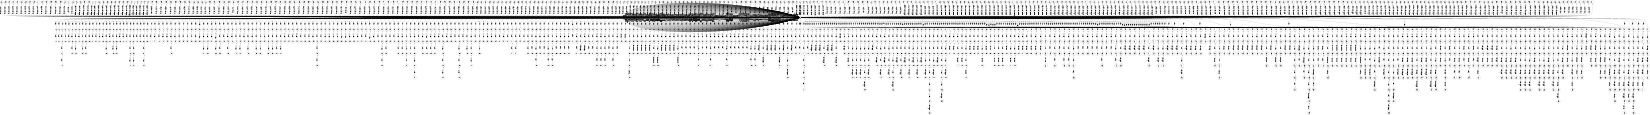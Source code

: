 digraph FST {
rankdir = LR;
size = "8.5,11";
label = "";
center = 1;
orientation = Landscape;
ranksep = "0.4";
nodesep = "0.25";
0 [label = "0", shape = circle, style = bold, fontsize = 14]
	0 -> 0 [label = "this:その/-0.17035", fontsize = 14];
	0 -> 0 [label = "this:なお/-0.06668", fontsize = 14];
	0 -> 0 [label = "this:この/-0.59276", fontsize = 14];
	0 -> 0 [label = "this:したが/-0.13835", fontsize = 14];
	0 -> 0 [label = "this:これ/-0.42562", fontsize = 14];
	0 -> 0 [label = "this:こと/0.16831", fontsize = 14];
	0 -> 0 [label = "this:本/-0.42022", fontsize = 14];
	0 -> 0 [label = "this:同/-0.035715", fontsize = 14];
	0 -> 0 [label = "this:該/-0.14966", fontsize = 14];
	0 -> 0 [label = "this:ロック/0.15592", fontsize = 14];
	0 -> 431 [label = "this:<eps>/-0.2974", fontsize = 14];
	0 -> 436 [label = "this:<eps>/0.20571", fontsize = 14];
	0 -> 440 [label = "this:<eps>/-0.48739", fontsize = 14];
	0 -> 444 [label = "this:<eps>/-0.20195", fontsize = 14];
	0 -> 449 [label = "this:<eps>/-0.22278", fontsize = 14];
	0 -> 454 [label = "this:<eps>/0.12161", fontsize = 14];
	0 -> 458 [label = "this:<eps>/-0.027809", fontsize = 14];
	0 -> 462 [label = "this:<eps>/-0.34473", fontsize = 14];
	0 -> 466 [label = "this:<eps>/-0.31726", fontsize = 14];
	0 -> 470 [label = "this:<eps>/0.10849", fontsize = 14];
	0 -> 473 [label = "this:<eps>/-0.073903", fontsize = 14];
	0 -> 1248 [label = "this:<eps>/0.11723", fontsize = 14];
	0 -> 1253 [label = "this:<eps>/0.60858", fontsize = 14];
	0 -> 1259 [label = "this:<eps>/0.1514", fontsize = 14];
	0 -> 1268 [label = "this:<eps>/0.26884", fontsize = 14];
	0 -> 427 [label = "this:<eps>/0.10468", fontsize = 14];
	0 -> 0 [label = "is:の/0.052175", fontsize = 14];
	0 -> 0 [label = "is:は/-0.57102", fontsize = 14];
	0 -> 0 [label = "is:に/-0.060866", fontsize = 14];
	0 -> 0 [label = "is:も/-0.11893", fontsize = 14];
	0 -> 0 [label = "is:が/-0.59235", fontsize = 14];
	0 -> 0 [label = "is:あ/-0.039107", fontsize = 14];
	0 -> 0 [label = "is:を/-0.5021", fontsize = 14];
	0 -> 0 [label = "is:れ/-0.27942", fontsize = 14];
	0 -> 477 [label = "is:<eps>/0.2766", fontsize = 14];
	0 -> 481 [label = "is:<eps>/-0.12208", fontsize = 14];
	0 -> 29 [label = "because:<eps>/-0.24834", fontsize = 14];
	0 -> 0 [label = "because:あ/-0.014488", fontsize = 14];
	0 -> 33 [label = "because:<eps>/-0.27867", fontsize = 14];
	0 -> 0 [label = "because:更に/0.1914", fontsize = 14];
	0 -> 0 [label = "because:為/-0.17393", fontsize = 14];
	0 -> 1280 [label = "because:<eps>/-0.011822", fontsize = 14];
	0 -> 1275 [label = "because:<eps>/-0.16146", fontsize = 14];
	0 -> 0 [label = "because:よ/-0.037216", fontsize = 14];
	0 -> 0 [label = "because:な/0.19237", fontsize = 14];
	0 -> 7 [label = "because:<eps>/-0.12138", fontsize = 14];
	0 -> 4 [label = "because:<eps>/-0.059317", fontsize = 14];
	0 -> 517 [label = "because:<eps>/0.083895", fontsize = 14];
	0 -> 512 [label = "because:<eps>/0.25798", fontsize = 14];
	0 -> 508 [label = "because:<eps>/0.20599", fontsize = 14];
	0 -> 503 [label = "because:<eps>/0.13913", fontsize = 14];
	0 -> 498 [label = "because:<eps>/-0.014035", fontsize = 14];
	0 -> 493 [label = "because:<eps>/-0.14489", fontsize = 14];
	0 -> 489 [label = "because:<eps>/-0.21158", fontsize = 14];
	0 -> 485 [label = "because:<eps>/-0.10793", fontsize = 14];
	0 -> 0 [label = "because:から/-0.13081", fontsize = 14];
	0 -> 12 [label = "because:<eps>/-0.0062508", fontsize = 14];
	0 -> 1 [label = "because:<eps>/-0.046516", fontsize = 14];
	0 -> 0 [label = "because:で/-0.25352", fontsize = 14];
	0 -> 0 [label = "because:また/-0.019427", fontsize = 14];
	0 -> 0 [label = "because:こと/0.053327", fontsize = 14];
	0 -> 22 [label = "because:<eps>/-0.38404", fontsize = 14];
	0 -> 0 [label = "because:ため/-0.40889", fontsize = 14];
	0 -> 18 [label = "because:<eps>/-0.086843", fontsize = 14];
	0 -> 15 [label = "because:<eps>/-0.16476", fontsize = 14];
	0 -> 0 [label = "because:る/0.19519", fontsize = 14];
	0 -> 0 [label = "because:い/0.32561", fontsize = 14];
	0 -> 0 [label = "because:り/-0.01738", fontsize = 14];
	0 -> 26 [label = "because:<eps>/-0.054548", fontsize = 14];
	0 -> 1706 [label = "of:<eps>/0.00037579", fontsize = 14];
	0 -> 0 [label = "of:を/-0.38236", fontsize = 14];
	0 -> 1699 [label = "of:<eps>/-0.31118", fontsize = 14];
	0 -> 1692 [label = "of:<eps>/-0.44337", fontsize = 14];
	0 -> 1683 [label = "of:<eps>/-0.33822", fontsize = 14];
	0 -> 1675 [label = "of:<eps>/-0.1169", fontsize = 14];
	0 -> 1666 [label = "of:<eps>/-0.3605", fontsize = 14];
	0 -> 1659 [label = "of:<eps>/-0.37782", fontsize = 14];
	0 -> 1651 [label = "of:<eps>/-0.44963", fontsize = 14];
	0 -> 1644 [label = "of:<eps>/-0.10113", fontsize = 14];
	0 -> 521 [label = "of:<eps>/-0.53235", fontsize = 14];
	0 -> 524 [label = "of:<eps>/0.027535", fontsize = 14];
	0 -> 527 [label = "of:<eps>/-0.14201", fontsize = 14];
	0 -> 0 [label = "of:が/-0.23188", fontsize = 14];
	0 -> 0 [label = "of:も/0.068829", fontsize = 14];
	0 -> 37 [label = "of:<eps>/-0.19877", fontsize = 14];
	0 -> 0 [label = "of:に/-0.19756", fontsize = 14];
	0 -> 0 [label = "of:は/-0.039741", fontsize = 14];
	0 -> 0 [label = "of:の/-0.61023", fontsize = 14];
	0 -> 1285 [label = "of:<eps>/-0.0913", fontsize = 14];
	0 -> 1291 [label = "of:<eps>/0.26434", fontsize = 14];
	0 -> 1296 [label = "of:<eps>/-0.2574", fontsize = 14];
	0 -> 1301 [label = "of:<eps>/-0.30763", fontsize = 14];
	0 -> 1306 [label = "of:<eps>/-0.31012", fontsize = 14];
	0 -> 1311 [label = "of:<eps>/-0.48", fontsize = 14];
	0 -> 1492 [label = "of:<eps>/-0.016772", fontsize = 14];
	0 -> 1487 [label = "of:<eps>/-0.29184", fontsize = 14];
	0 -> 1482 [label = "of:<eps>/-0.31198", fontsize = 14];
	0 -> 1476 [label = "of:<eps>/-0.24645", fontsize = 14];
	0 -> 1316 [label = "of:<eps>/-0.11809", fontsize = 14];
	0 -> 1321 [label = "of:<eps>/-0.28957", fontsize = 14];
	0 -> 1327 [label = "the:<eps>/0.11458", fontsize = 14];
	0 -> 1333 [label = "the:<eps>/-0.011947", fontsize = 14];
	0 -> 1436 [label = "the:<eps>/0.051193", fontsize = 14];
	0 -> 1497 [label = "the:<eps>/0.16764", fontsize = 14];
	0 -> 1502 [label = "the:<eps>/-0.57868", fontsize = 14];
	0 -> 1508 [label = "the:<eps>/-0.45096", fontsize = 14];
	0 -> 1514 [label = "the:<eps>/-0.27992", fontsize = 14];
	0 -> 1520 [label = "the:<eps>/-0.4116", fontsize = 14];
	0 -> 1526 [label = "the:<eps>/-0.42062", fontsize = 14];
	0 -> 1533 [label = "the:<eps>/-0.38218", fontsize = 14];
	0 -> 1540 [label = "the:<eps>/-0.35734", fontsize = 14];
	0 -> 1547 [label = "the:<eps>/-0.33452", fontsize = 14];
	0 -> 1553 [label = "the:<eps>/-0.31276", fontsize = 14];
	0 -> 1560 [label = "the:<eps>/-0.37736", fontsize = 14];
	0 -> 1567 [label = "the:<eps>/-0.2459", fontsize = 14];
	0 -> 1237 [label = "the:<eps>/-0.29759", fontsize = 14];
	0 -> 1233 [label = "the:<eps>/-0.14581", fontsize = 14];
	0 -> 1228 [label = "the:<eps>/-0.25", fontsize = 14];
	0 -> 1223 [label = "the:<eps>/-0.19015", fontsize = 14];
	0 -> 1219 [label = "the:<eps>/-0.24494", fontsize = 14];
	0 -> 1214 [label = "the:<eps>/-0.33711", fontsize = 14];
	0 -> 1210 [label = "the:<eps>/-0.29641", fontsize = 14];
	0 -> 1206 [label = "the:<eps>/-0.16479", fontsize = 14];
	0 -> 1202 [label = "the:<eps>/-0.27194", fontsize = 14];
	0 -> 1198 [label = "the:<eps>/-0.20073", fontsize = 14];
	0 -> 1194 [label = "the:<eps>/-0.15611", fontsize = 14];
	0 -> 1190 [label = "the:<eps>/-0.29761", fontsize = 14];
	0 -> 1186 [label = "the:<eps>/-0.4344", fontsize = 14];
	0 -> 1144 [label = "the:<eps>/-0.28385", fontsize = 14];
	0 -> 1138 [label = "the:<eps>/-0.37672", fontsize = 14];
	0 -> 1134 [label = "the:<eps>/-0.21602", fontsize = 14];
	0 -> 1130 [label = "the:<eps>/-0.27865", fontsize = 14];
	0 -> 1126 [label = "the:<eps>/-0.36243", fontsize = 14];
	0 -> 1121 [label = "the:<eps>/-0.32262", fontsize = 14];
	0 -> 1116 [label = "the:<eps>/-0.37495", fontsize = 14];
	0 -> 1112 [label = "the:<eps>/-0.34019", fontsize = 14];
	0 -> 1107 [label = "the:<eps>/-0.4607", fontsize = 14];
	0 -> 1103 [label = "the:<eps>/-0.34821", fontsize = 14];
	0 -> 1099 [label = "the:<eps>/-0.29483", fontsize = 14];
	0 -> 1095 [label = "the:<eps>/-0.27419", fontsize = 14];
	0 -> 1091 [label = "the:<eps>/-0.53578", fontsize = 14];
	0 -> 1087 [label = "the:<eps>/-0.46638", fontsize = 14];
	0 -> 1082 [label = "the:<eps>/-0.31983", fontsize = 14];
	0 -> 1006 [label = "the:<eps>/-0.37013", fontsize = 14];
	0 -> 1002 [label = "the:<eps>/-0.33028", fontsize = 14];
	0 -> 998 [label = "the:<eps>/-0.35596", fontsize = 14];
	0 -> 994 [label = "the:<eps>/-0.2639", fontsize = 14];
	0 -> 990 [label = "the:<eps>/-0.3674", fontsize = 14];
	0 -> 986 [label = "the:<eps>/-0.35924", fontsize = 14];
	0 -> 981 [label = "the:<eps>/-0.37759", fontsize = 14];
	0 -> 976 [label = "the:<eps>/-0.29138", fontsize = 14];
	0 -> 972 [label = "the:<eps>/-0.22887", fontsize = 14];
	0 -> 967 [label = "the:<eps>/-0.35652", fontsize = 14];
	0 -> 962 [label = "the:<eps>/-0.33788", fontsize = 14];
	0 -> 957 [label = "the:<eps>/-0.44534", fontsize = 14];
	0 -> 953 [label = "the:<eps>/-0.43631", fontsize = 14];
	0 -> 949 [label = "the:<eps>/-0.30463", fontsize = 14];
	0 -> 944 [label = "the:<eps>/-0.37706", fontsize = 14];
	0 -> 940 [label = "the:<eps>/-0.27417", fontsize = 14];
	0 -> 936 [label = "the:<eps>/-0.26203", fontsize = 14];
	0 -> 932 [label = "the:<eps>/-0.59302", fontsize = 14];
	0 -> 926 [label = "the:<eps>/-0.39747", fontsize = 14];
	0 -> 921 [label = "the:<eps>/-0.3748", fontsize = 14];
	0 -> 916 [label = "the:<eps>/-0.38299", fontsize = 14];
	0 -> 579 [label = "the:<eps>/-0.38332", fontsize = 14];
	0 -> 575 [label = "the:<eps>/-0.30811", fontsize = 14];
	0 -> 571 [label = "the:<eps>/-0.19368", fontsize = 14];
	0 -> 567 [label = "the:<eps>/-0.14332", fontsize = 14];
	0 -> 563 [label = "the:<eps>/0.21546", fontsize = 14];
	0 -> 558 [label = "the:<eps>/-0.3679", fontsize = 14];
	0 -> 553 [label = "the:<eps>/-0.38332", fontsize = 14];
	0 -> 549 [label = "the:<eps>/-0.38903", fontsize = 14];
	0 -> 545 [label = "the:<eps>/-0.25804", fontsize = 14];
	0 -> 541 [label = "the:<eps>/-0.1595", fontsize = 14];
	0 -> 537 [label = "the:<eps>/-0.26714", fontsize = 14];
	0 -> 533 [label = "the:<eps>/-0.34382", fontsize = 14];
	0 -> 1573 [label = "the:<eps>/-0.33988", fontsize = 14];
	0 -> 1580 [label = "the:<eps>/-0.33897", fontsize = 14];
	0 -> 1588 [label = "the:<eps>/-0.31968", fontsize = 14];
	0 -> 49 [label = "the:<eps>/-0.38489", fontsize = 14];
	0 -> 0 [label = "the:、/-0.56087", fontsize = 14];
	0 -> 0 [label = "the:た/-0.31363", fontsize = 14];
	0 -> 0 [label = "the:（/-0.22286", fontsize = 14];
	0 -> 0 [label = "the:その/-0.31193", fontsize = 14];
	0 -> 0 [label = "the:の/-0.46103", fontsize = 14];
	0 -> 0 [label = "the:は/-0.3999", fontsize = 14];
	0 -> 40 [label = "the:<eps>/-0.3569", fontsize = 14];
	0 -> 43 [label = "the:<eps>/-0.31222", fontsize = 14];
	0 -> 46 [label = "the:<eps>/-0.43285", fontsize = 14];
	0 -> 0 [label = "the:この/-0.36216", fontsize = 14];
	0 -> 0 [label = "the:前記/-0.39973", fontsize = 14];
	0 -> 0 [label = "the:する/-0.24789", fontsize = 14];
	0 -> 0 [label = "the:ア/-0.21137", fontsize = 14];
	0 -> 0 [label = "the:本/-0.2343", fontsize = 14];
	0 -> 0 [label = "the:各/-0.23004", fontsize = 14];
	0 -> 0 [label = "the:尚/-0.22102", fontsize = 14];
	0 -> 0 [label = "structure:場合/0.1298", fontsize = 14];
	0 -> 584 [label = "structure:<eps>/-0.31852", fontsize = 14];
	0 -> 0 [label = "structure:部/0.18826", fontsize = 14];
	0 -> 0 [label = "structure:化/0.092312", fontsize = 14];
	0 -> 0 [label = "structure:構成/-0.53705", fontsize = 14];
	0 -> 56 [label = "structure:<eps>/-0.2356", fontsize = 14];
	0 -> 0 [label = "structure:構造/-0.69173", fontsize = 14];
	0 -> 59 [label = "structure:<eps>/-0.41031", fontsize = 14];
	0 -> 63 [label = "structure:<eps>/-0.38908", fontsize = 14];
	0 -> 67 [label = "structure:<eps>/-0.36532", fontsize = 14];
	0 -> 70 [label = "structure:<eps>/-0.47014", fontsize = 14];
	0 -> 0 [label = "structure:構体/-0.26134", fontsize = 14];
	0 -> 0 [label = "structure:構成体/-0.20853", fontsize = 14];
	0 -> 73 [label = "structure:<eps>/-0.11995", fontsize = 14];
	0 -> 0 [label = "structure:もの/0.01319", fontsize = 14];
	0 -> 0 [label = "structure:な/0.19435", fontsize = 14];
	0 -> 52 [label = "structure:<eps>/-0.40428", fontsize = 14];
	0 -> 0 [label = "structure:よう/0.14079", fontsize = 14];
	0 -> 0 [label = "structure:で/0.26428", fontsize = 14];
	0 -> 660 [label = "structure:<eps>/-0.29537", fontsize = 14];
	0 -> 655 [label = "structure:<eps>/-0.26741", fontsize = 14];
	0 -> 651 [label = "structure:<eps>/-0.32042", fontsize = 14];
	0 -> 647 [label = "structure:<eps>/-0.27739", fontsize = 14];
	0 -> 643 [label = "structure:<eps>/-0.41864", fontsize = 14];
	0 -> 639 [label = "structure:<eps>/-0.42455", fontsize = 14];
	0 -> 635 [label = "structure:<eps>/0.20258", fontsize = 14];
	0 -> 630 [label = "structure:<eps>/-0.1843", fontsize = 14];
	0 -> 626 [label = "structure:<eps>/-0.27622", fontsize = 14];
	0 -> 622 [label = "structure:<eps>/-0.2632", fontsize = 14];
	0 -> 618 [label = "structure:<eps>/-0.26043", fontsize = 14];
	0 -> 588 [label = "structure:<eps>/0.29341", fontsize = 14];
	0 -> 592 [label = "structure:<eps>/-0.16441", fontsize = 14];
	0 -> 596 [label = "structure:<eps>/0.16447", fontsize = 14];
	0 -> 600 [label = "structure:<eps>/0.24702", fontsize = 14];
	0 -> 605 [label = "structure:<eps>/0.16026", fontsize = 14];
	0 -> 609 [label = "structure:<eps>/0.25685", fontsize = 14];
	0 -> 613 [label = "structure:<eps>/-0.26527", fontsize = 14];
	0 -> 0 [label = ",:，/-0.41118", fontsize = 14];
	0 -> 701 [label = ",:<eps>/0.1249", fontsize = 14];
	0 -> 1374 [label = ",:<eps>/0.043175", fontsize = 14];
	0 -> 1366 [label = ",:<eps>/-0.095711", fontsize = 14];
	0 -> 1357 [label = ",:<eps>/-0.046388", fontsize = 14];
	0 -> 1351 [label = ",:<eps>/0.079609", fontsize = 14];
	0 -> 1346 [label = ",:<eps>/0.077755", fontsize = 14];
	0 -> 1339 [label = ",:<eps>/0.043263", fontsize = 14];
	0 -> 695 [label = ",:<eps>/-0.081648", fontsize = 14];
	0 -> 691 [label = ",:<eps>/0.13255", fontsize = 14];
	0 -> 686 [label = ",:<eps>/0.0555", fontsize = 14];
	0 -> 682 [label = ",:<eps>/0.0084816", fontsize = 14];
	0 -> 678 [label = ",:<eps>/0.14336", fontsize = 14];
	0 -> 674 [label = ",:<eps>/-0.11559", fontsize = 14];
	0 -> 669 [label = ",:<eps>/0.003591", fontsize = 14];
	0 -> 0 [label = ",:で/-0.41565", fontsize = 14];
	0 -> 0 [label = ",:と/-0.27357", fontsize = 14];
	0 -> 0 [label = ",:に/-0.42948", fontsize = 14];
	0 -> 0 [label = ",:、/-0.60301", fontsize = 14];
	0 -> 665 [label = ",:<eps>/0.1899", fontsize = 14];
	0 -> 0 [label = ",:が/0.10803", fontsize = 14];
	0 -> 0 [label = "whereby:っ/0.14403", fontsize = 14];
	0 -> 0 [label = "whereby:し/0.078691", fontsize = 14];
	0 -> 76 [label = "whereby:<eps>/-0.055083", fontsize = 14];
	0 -> 81 [label = "whereby:<eps>/-0.16589", fontsize = 14];
	0 -> 0 [label = "whereby:よ/0.04583", fontsize = 14];
	0 -> 86 [label = "whereby:<eps>/-0.034922", fontsize = 14];
	0 -> 89 [label = "whereby:<eps>/-0.14135", fontsize = 14];
	0 -> 0 [label = "whereby:り/-0.17405", fontsize = 14];
	0 -> 0 [label = "whereby:イメージ/0.17423", fontsize = 14];
	0 -> 92 [label = "whereby:<eps>/-0.12849", fontsize = 14];
	0 -> 0 [label = "whereby:ため/0.087875", fontsize = 14];
	0 -> 705 [label = "whereby:<eps>/0.050373", fontsize = 14];
	0 -> 709 [label = "whereby:<eps>/0.0030214", fontsize = 14];
	0 -> 713 [label = "whereby:<eps>/-0.16501", fontsize = 14];
	0 -> 720 [label = "whereby:<eps>/0.012719", fontsize = 14];
	0 -> 0 [label = "whereby:こと/-0.12858", fontsize = 14];
	0 -> 749 [label = "a:<eps>/-0.31034", fontsize = 14];
	0 -> 1424 [label = "a:<eps>/-0.21266", fontsize = 14];
	0 -> 1417 [label = "a:<eps>/-0.18475", fontsize = 14];
	0 -> 1411 [label = "a:<eps>/-0.15617", fontsize = 14];
	0 -> 1405 [label = "a:<eps>/-0.16839", fontsize = 14];
	0 -> 1398 [label = "a:<eps>/-0.28556", fontsize = 14];
	0 -> 1392 [label = "a:<eps>/-0.17509", fontsize = 14];
	0 -> 1386 [label = "a:<eps>/-0.21428", fontsize = 14];
	0 -> 1380 [label = "a:<eps>/-0.3427", fontsize = 14];
	0 -> 0 [label = "a:a/-0.27632", fontsize = 14];
	0 -> 0 [label = "a:、/-0.53146", fontsize = 14];
	0 -> 97 [label = "a:<eps>/-0.31884", fontsize = 14];
	0 -> 0 [label = "a:た/-0.4067", fontsize = 14];
	0 -> 0 [label = "a:その/-0.33499", fontsize = 14];
	0 -> 745 [label = "a:<eps>/-0.28175", fontsize = 14];
	0 -> 741 [label = "a:<eps>/-0.29397", fontsize = 14];
	0 -> 736 [label = "a:<eps>/-0.41114", fontsize = 14];
	0 -> 732 [label = "a:<eps>/-0.30067", fontsize = 14];
	0 -> 728 [label = "a:<eps>/-0.33987", fontsize = 14];
	0 -> 724 [label = "a:<eps>/-0.47386", fontsize = 14];
	0 -> 0 [label = "a:は/-0.45571", fontsize = 14];
	0 -> 100 [label = "a:<eps>/-0.39478", fontsize = 14];
	0 -> 0 [label = "a:また/-0.28764", fontsize = 14];
	0 -> 103 [label = "a:<eps>/-0.33191", fontsize = 14];
	0 -> 0 [label = "a:さらに/-0.27717", fontsize = 14];
	0 -> 0 [label = "a:する/-0.4215", fontsize = 14];
	0 -> 0 [label = "a:る/-0.33829", fontsize = 14];
	0 -> 0 [label = "a:１/-0.33059", fontsize = 14];
	0 -> 0 [label = "a:ａ/-0.36908", fontsize = 14];
	0 -> 0 [label = "a:半/-0.29268", fontsize = 14];
	0 -> 0 [label = "refractive:もの/0.43772", fontsize = 14];
	0 -> 106 [label = "refractive:<eps>/-0.35355", fontsize = 14];
	0 -> 109 [label = "refractive:<eps>/-0.4127", fontsize = 14];
	0 -> 761 [label = "refractive:<eps>/-0.23063", fontsize = 14];
	0 -> 0 [label = "refractive:屈折/-0.72816", fontsize = 14];
	0 -> 757 [label = "refractive:<eps>/-0.60524", fontsize = 14];
	0 -> 754 [label = "refractive:<eps>/-0.16969", fontsize = 14];
	0 -> 115 [label = "index:<eps>/-0.32054", fontsize = 14];
	0 -> 0 [label = "index:基準/0.16683", fontsize = 14];
	0 -> 0 [label = "index:分布/0.024514", fontsize = 14];
	0 -> 0 [label = "index:判定/0.36877", fontsize = 14];
	0 -> 0 [label = "index:率/-0.53439", fontsize = 14];
	0 -> 112 [label = "index:<eps>/-0.28097", fontsize = 14];
	0 -> 0 [label = "index:デ/-0.18169", fontsize = 14];
	0 -> 0 [label = "index:人差し/-0.26119", fontsize = 14];
	0 -> 0 [label = "index:見出し/-0.35476", fontsize = 14];
	0 -> 0 [label = "index:指標/-0.48803", fontsize = 14];
	0 -> 0 [label = "index:索引/-0.3546", fontsize = 14];
	0 -> 0 [label = "index:添字/-0.18212", fontsize = 14];
	0 -> 0 [label = "index:指数/-0.41984", fontsize = 14];
	0 -> 0 [label = "index:インデックス/-0.6107", fontsize = 14];
	0 -> 0 [label = "index:ｉｎｄｅｘ/-0.29451", fontsize = 14];
	0 -> 0 [label = "index:指示/0.20388", fontsize = 14];
	0 -> 0 [label = "index:屈折/-0.13787", fontsize = 14];
	0 -> 0 [label = "index:クス/-0.24013", fontsize = 14];
	0 -> 119 [label = "index:<eps>/-0.21198", fontsize = 14];
	0 -> 902 [label = "becomes:<eps>/-0.13143", fontsize = 14];
	0 -> 894 [label = "becomes:<eps>/-0.19192", fontsize = 14];
	0 -> 889 [label = "becomes:<eps>/0.095539", fontsize = 14];
	0 -> 883 [label = "becomes:<eps>/-0.1319", fontsize = 14];
	0 -> 874 [label = "becomes:<eps>/-0.26663", fontsize = 14];
	0 -> 868 [label = "becomes:<eps>/-0.13532", fontsize = 14];
	0 -> 863 [label = "becomes:<eps>/-0.26361", fontsize = 14];
	0 -> 857 [label = "becomes:<eps>/0.01508", fontsize = 14];
	0 -> 852 [label = "becomes:<eps>/0.04304", fontsize = 14];
	0 -> 846 [label = "becomes:<eps>/-0.075651", fontsize = 14];
	0 -> 841 [label = "becomes:<eps>/0.087394", fontsize = 14];
	0 -> 835 [label = "becomes:<eps>/-0.022326", fontsize = 14];
	0 -> 830 [label = "becomes:<eps>/0.24176", fontsize = 14];
	0 -> 823 [label = "becomes:<eps>/-0.18029", fontsize = 14];
	0 -> 817 [label = "becomes:<eps>/-0.35728", fontsize = 14];
	0 -> 812 [label = "becomes:<eps>/-0.16235", fontsize = 14];
	0 -> 806 [label = "becomes:<eps>/-0.13732", fontsize = 14];
	0 -> 801 [label = "becomes:<eps>/-0.081773", fontsize = 14];
	0 -> 797 [label = "becomes:<eps>/0.23536", fontsize = 14];
	0 -> 791 [label = "becomes:<eps>/-0.0019291", fontsize = 14];
	0 -> 784 [label = "becomes:<eps>/-0.22582", fontsize = 14];
	0 -> 778 [label = "becomes:<eps>/-0.12363", fontsize = 14];
	0 -> 772 [label = "becomes:<eps>/0.023344", fontsize = 14];
	0 -> 766 [label = "becomes:<eps>/-0.27134", fontsize = 14];
	0 -> 0 [label = "becomes:は/-0.078778", fontsize = 14];
	0 -> 122 [label = "becomes:<eps>/-0.15276", fontsize = 14];
	0 -> 0 [label = "becomes:と/-0.031265", fontsize = 14];
	0 -> 125 [label = "becomes:<eps>/-0.33305", fontsize = 14];
	0 -> 0 [label = "becomes:な/-0.27365", fontsize = 14];
	0 -> 128 [label = "becomes:<eps>/-0.14536", fontsize = 14];
	0 -> 131 [label = "becomes:<eps>/-0.14194", fontsize = 14];
	0 -> 0 [label = "becomes:が/-0.3016", fontsize = 14];
	0 -> 134 [label = "becomes:<eps>/-0.21052", fontsize = 14];
	0 -> 0 [label = "smaller:小さな/-0.28211", fontsize = 14];
	0 -> 169 [label = "smaller:<eps>/-0.19321", fontsize = 14];
	0 -> 166 [label = "smaller:<eps>/-0.29435", fontsize = 14];
	0 -> 162 [label = "smaller:<eps>/-0.35485", fontsize = 14];
	0 -> 159 [label = "smaller:<eps>/-0.14629", fontsize = 14];
	0 -> 155 [label = "smaller:<eps>/-0.033231", fontsize = 14];
	0 -> 151 [label = "smaller:<eps>/-0.039721", fontsize = 14];
	0 -> 148 [label = "smaller:<eps>/-0.20637", fontsize = 14];
	0 -> 144 [label = "smaller:<eps>/-0.34157", fontsize = 14];
	0 -> 140 [label = "smaller:<eps>/-0.24264", fontsize = 14];
	0 -> 137 [label = "smaller:<eps>/-0.24675", fontsize = 14];
	0 -> 177 [label = "smaller:<eps>/-0.23844", fontsize = 14];
	0 -> 180 [label = "smaller:<eps>/-0.24928", fontsize = 14];
	0 -> 184 [label = "smaller:<eps>/-0.58113", fontsize = 14];
	0 -> 187 [label = "smaller:<eps>/-0.38672", fontsize = 14];
	0 -> 191 [label = "smaller:<eps>/-0.34019", fontsize = 14];
	0 -> 223 [label = "smaller:<eps>/-0.044984", fontsize = 14];
	0 -> 0 [label = "smaller:小/-0.13379", fontsize = 14];
	0 -> 220 [label = "smaller:<eps>/-0.1914", fontsize = 14];
	0 -> 217 [label = "smaller:<eps>/-0.23945", fontsize = 14];
	0 -> 214 [label = "smaller:<eps>/-0.19645", fontsize = 14];
	0 -> 0 [label = "smaller:小型/-0.12946", fontsize = 14];
	0 -> 210 [label = "smaller:<eps>/-0.13177", fontsize = 14];
	0 -> 173 [label = "smaller:<eps>/-0.18019", fontsize = 14];
	0 -> 0 [label = "smaller:減少/0.028497", fontsize = 14];
	0 -> 206 [label = "smaller:<eps>/-0.14419", fontsize = 14];
	0 -> 202 [label = "smaller:<eps>/-0.32763", fontsize = 14];
	0 -> 198 [label = "smaller:<eps>/-0.45442", fontsize = 14];
	0 -> 195 [label = "smaller:<eps>/-0.55794", fontsize = 14];
	0 -> 0 [label = "from:し/-0.0042512", fontsize = 14];
	0 -> 0 [label = "from:で/0.26847", fontsize = 14];
	0 -> 0 [label = "from:は/0.14557", fontsize = 14];
	0 -> 0 [label = "from:の/-0.024375", fontsize = 14];
	0 -> 0 [label = "from:より/-0.2617", fontsize = 14];
	0 -> 0 [label = "from:する/0.027376", fontsize = 14];
	0 -> 0 [label = "from:り/0.28721", fontsize = 14];
	0 -> 0 [label = "from:から/-0.69416", fontsize = 14];
	0 -> 0 [label = "from:が/-0.055152", fontsize = 14];
	0 -> 0 [label = "from:へ/-0.00018007", fontsize = 14];
	0 -> 1431 [label = "from:<eps>/0.23834", fontsize = 14];
	0 -> 0 [label = "from:対/-0.10594", fontsize = 14];
	0 -> 912 [label = "from:<eps>/-0.34018", fontsize = 14];
	0 -> 908 [label = "from:<eps>/-0.40636", fontsize = 14];
	0 -> 226 [label = "from:<eps>/-0.11778", fontsize = 14];
	0 -> 0 [label = "from:０/0.025382", fontsize = 14];
	0 -> 0 [label = "from:を/-0.04902", fontsize = 14];
	0 -> 235 [label = "core:<eps>/-0.38482", fontsize = 14];
	0 -> 0 [label = "core:コア/-0.71753", fontsize = 14];
	0 -> 0 [label = "core:ア/-0.21762", fontsize = 14];
	0 -> 0 [label = "core:部/0.23921", fontsize = 14];
	0 -> 0 [label = "core:用/0.12143", fontsize = 14];
	0 -> 229 [label = "core:<eps>/-0.37213", fontsize = 14];
	0 -> 232 [label = "core:<eps>/-0.31128", fontsize = 14];
	0 -> 0 [label = "core:鉄心/-0.55103", fontsize = 14];
	0 -> 0 [label = "core:核/-0.2522", fontsize = 14];
	0 -> 238 [label = "core:<eps>/-0.3749", fontsize = 14];
	0 -> 0 [label = "core:芯材/-0.30354", fontsize = 14];
	0 -> 0 [label = "core:芯/-0.37099", fontsize = 14];
	0 -> 243 [label = "core:<eps>/-0.31128", fontsize = 14];
	0 -> 0 [label = "core:ジャ/-0.0049405", fontsize = 14];
	0 -> 0 [label = "core:鉄片/-0.16185", fontsize = 14];
	0 -> 0 [label = "core:鉄/0.14244", fontsize = 14];
	0 -> 0 [label = "core:コアー/-0.32217", fontsize = 14];
	0 -> 0 [label = "core:中核/-0.25734", fontsize = 14];
	0 -> 0 [label = "core:タコア/-0.33266", fontsize = 14];
	0 -> 0 [label = "core:芯地/-0.27614", fontsize = 14];
	0 -> 1010 [label = "core:<eps>/0.055463", fontsize = 14];
	0 -> 252 [label = "center:<eps>/-0.51938", fontsize = 14];
	0 -> 255 [label = "center:<eps>/-0.31346", fontsize = 14];
	0 -> 0 [label = "center:センター/-0.53705", fontsize = 14];
	0 -> 1015 [label = "center:<eps>/-0.48444", fontsize = 14];
	0 -> 1019 [label = "center:<eps>/-0.43508", fontsize = 14];
	0 -> 1024 [label = "center:<eps>/-0.4141", fontsize = 14];
	0 -> 1028 [label = "center:<eps>/-0.3244", fontsize = 14];
	0 -> 1033 [label = "center:<eps>/-0.39415", fontsize = 14];
	0 -> 1038 [label = "center:<eps>/-0.36018", fontsize = 14];
	0 -> 1044 [label = "center:<eps>/-0.22052", fontsize = 14];
	0 -> 1048 [label = "center:<eps>/-0.29002", fontsize = 14];
	0 -> 1052 [label = "center:<eps>/-0.17673", fontsize = 14];
	0 -> 1056 [label = "center:<eps>/-0.21105", fontsize = 14];
	0 -> 1060 [label = "center:<eps>/-0.19866", fontsize = 14];
	0 -> 1064 [label = "center:<eps>/-0.31427", fontsize = 14];
	0 -> 1069 [label = "center:<eps>/-0.15426", fontsize = 14];
	0 -> 1073 [label = "center:<eps>/-0.11569", fontsize = 14];
	0 -> 1077 [label = "center:<eps>/-0.16501", fontsize = 14];
	0 -> 0 [label = "center:センタ/-0.57198", fontsize = 14];
	0 -> 258 [label = "center:<eps>/-0.38483", fontsize = 14];
	0 -> 261 [label = "center:<eps>/-0.36712", fontsize = 14];
	0 -> 0 [label = "center:中央/-0.56181", fontsize = 14];
	0 -> 1443 [label = "center:<eps>/-0.459", fontsize = 14];
	0 -> 1471 [label = "center:<eps>/-0.25638", fontsize = 14];
	0 -> 0 [label = "center:部/0.03865", fontsize = 14];
	0 -> 0 [label = "center:心/-0.20617", fontsize = 14];
	0 -> 0 [label = "center:中心/-0.65028", fontsize = 14];
	0 -> 246 [label = "center:<eps>/-0.48459", fontsize = 14];
	0 -> 249 [label = "center:<eps>/-0.38613", fontsize = 14];
	0 -> 1465 [label = "center:<eps>/-0.39736", fontsize = 14];
	0 -> 1460 [label = "center:<eps>/-0.35432", fontsize = 14];
	0 -> 1454 [label = "center:<eps>/-0.26676", fontsize = 14];
	0 -> 1448 [label = "center:<eps>/-0.28205", fontsize = 14];
	0 -> 1148 [label = "optical:<eps>/-0.71617", fontsize = 14];
	0 -> 1152 [label = "optical:<eps>/-0.54204", fontsize = 14];
	0 -> 1156 [label = "optical:<eps>/-0.28919", fontsize = 14];
	0 -> 1160 [label = "optical:<eps>/-0.13671", fontsize = 14];
	0 -> 1163 [label = "optical:<eps>/-0.3134", fontsize = 14];
	0 -> 264 [label = "optical:<eps>/-0.50826", fontsize = 14];
	0 -> 267 [label = "optical:<eps>/-0.44452", fontsize = 14];
	0 -> 270 [label = "optical:<eps>/-0.366", fontsize = 14];
	0 -> 0 [label = "optical:光/-0.64834", fontsize = 14];
	0 -> 273 [label = "optical:<eps>/-0.51107", fontsize = 14];
	0 -> 0 [label = "optical:屈折/0.019874", fontsize = 14];
	0 -> 0 [label = "optical:窓/-0.11237", fontsize = 14];
	0 -> 0 [label = "optical:レーザ/0.24748", fontsize = 14];
	0 -> 276 [label = "optical:<eps>/-0.32066", fontsize = 14];
	0 -> 0 [label = "optical:導/-0.088376", fontsize = 14];
	0 -> 0 [label = "optical:光学/-0.63343", fontsize = 14];
	0 -> 0 [label = "fiber:ファイバー/-0.55935", fontsize = 14];
	0 -> 279 [label = "fiber:<eps>/-0.35443", fontsize = 14];
	0 -> 0 [label = "fiber:繊維/-0.5547", fontsize = 14];
	0 -> 0 [label = "fiber:線維/-0.27322", fontsize = 14];
	0 -> 0 [label = "fiber:−/0.22433", fontsize = 14];
	0 -> 0 [label = "fiber:ファイ/-0.37649", fontsize = 14];
	0 -> 0 [label = "fiber:ファイバ/-0.71688", fontsize = 14];
	0 -> 333 [label = "toward:<eps>/-0.10861", fontsize = 14];
	0 -> 329 [label = "toward:<eps>/-0.14768", fontsize = 14];
	0 -> 326 [label = "toward:<eps>/-0.17634", fontsize = 14];
	0 -> 320 [label = "toward:<eps>/-0.4456", fontsize = 14];
	0 -> 316 [label = "toward:<eps>/-0.41493", fontsize = 14];
	0 -> 311 [label = "toward:<eps>/-0.5997", fontsize = 14];
	0 -> 307 [label = "toward:<eps>/-0.46774", fontsize = 14];
	0 -> 303 [label = "toward:<eps>/-0.5849", fontsize = 14];
	0 -> 300 [label = "toward:<eps>/-0.3685", fontsize = 14];
	0 -> 297 [label = "toward:<eps>/0.058321", fontsize = 14];
	0 -> 293 [label = "toward:<eps>/-0.027589", fontsize = 14];
	0 -> 288 [label = "toward:<eps>/-0.088128", fontsize = 14];
	0 -> 0 [label = "toward:に/-0.1021", fontsize = 14];
	0 -> 0 [label = "toward:て/-0.018527", fontsize = 14];
	0 -> 285 [label = "toward:<eps>/-0.032355", fontsize = 14];
	0 -> 282 [label = "toward:<eps>/0.055966", fontsize = 14];
	0 -> 0 [label = "toward:へ/-0.2349", fontsize = 14];
	0 -> 337 [label = "toward:<eps>/-0.47759", fontsize = 14];
	0 -> 341 [label = "toward:<eps>/-0.36831", fontsize = 14];
	0 -> 0 [label = "toward:方向/-0.023632", fontsize = 14];
	0 -> 345 [label = "toward:<eps>/-0.18693", fontsize = 14];
	0 -> 348 [label = "toward:<eps>/-0.50451", fontsize = 14];
	0 -> 354 [label = "toward:<eps>/-0.22198", fontsize = 14];
	0 -> 0 [label = "toward:向け/-0.27554", fontsize = 14];
	0 -> 357 [label = "toward:<eps>/-0.39526", fontsize = 14];
	0 -> 0 [label = "toward:側/-0.15882", fontsize = 14];
	0 -> 360 [label = "toward:<eps>/-0.30752", fontsize = 14];
	0 -> 363 [label = "toward:<eps>/-0.50812", fontsize = 14];
	0 -> 369 [label = "toward:<eps>/-0.27195", fontsize = 14];
	0 -> 1606 [label = "toward:<eps>/0.096013", fontsize = 14];
	0 -> 1178 [label = "toward:<eps>/-0.064332", fontsize = 14];
	0 -> 1172 [label = "toward:<eps>/-0.33461", fontsize = 14];
	0 -> 1167 [label = "toward:<eps>/-0.035878", fontsize = 14];
	0 -> 372 [label = "toward:<eps>/-0.45101", fontsize = 14];
	0 -> 376 [label = "toward:<eps>/-0.39033", fontsize = 14];
	0 -> 381 [label = "toward:<eps>/-0.11649", fontsize = 14];
	0 -> 0 [label = "toward:近づ/-0.13125", fontsize = 14];
	0 -> 1638 [label = "toward:<eps>/0.35858", fontsize = 14];
	0 -> 1632 [label = "toward:<eps>/0.051387", fontsize = 14];
	0 -> 1627 [label = "toward:<eps>/0.3043", fontsize = 14];
	0 -> 1622 [label = "toward:<eps>/0.34748", fontsize = 14];
	0 -> 1618 [label = "toward:<eps>/0.48195", fontsize = 14];
	0 -> 1594 [label = "toward:<eps>/0.30106", fontsize = 14];
	0 -> 1612 [label = "toward:<eps>/0.12792", fontsize = 14];
	0 -> 1599 [label = "toward:<eps>/-0.097764", fontsize = 14];
	0 -> 1182 [label = "toward:<eps>/-0.02488", fontsize = 14];
	0 -> 1241 [label = "outside:<eps>/-0.33535", fontsize = 14];
	0 -> 384 [label = "outside:<eps>/-0.37908", fontsize = 14];
	0 -> 388 [label = "outside:<eps>/-0.35586", fontsize = 14];
	0 -> 0 [label = "outside:以外/0.0094127", fontsize = 14];
	0 -> 0 [label = "outside:外気/-0.26966", fontsize = 14];
	0 -> 391 [label = "outside:<eps>/-0.2614", fontsize = 14];
	0 -> 394 [label = "outside:<eps>/-0.26284", fontsize = 14];
	0 -> 0 [label = "outside:外界/-0.2487", fontsize = 14];
	0 -> 0 [label = "outside:外/-0.45393", fontsize = 14];
	0 -> 397 [label = "outside:<eps>/-0.26428", fontsize = 14];
	0 -> 0 [label = "outside:外側/-0.54664", fontsize = 14];
	0 -> 0 [label = "outside:外れ/-0.16809", fontsize = 14];
	0 -> 0 [label = "outside:外方/-0.27115", fontsize = 14];
	0 -> 0 [label = "outside:外周/-0.0659", fontsize = 14];
	0 -> 0 [label = "outside:機外/-0.21224", fontsize = 14];
	0 -> 0 [label = "outside:室外/-0.37566", fontsize = 14];
	0 -> 0 [label = "outside:アウトサイド/-0.37712", fontsize = 14];
	0 -> 0 [label = "outside:外形/-0.15609", fontsize = 14];
	0 -> 0 [label = "outside:外部/-0.56041", fontsize = 14];
	0 -> 403 [label = ".:<eps>/-0.56222", fontsize = 14];
	0 -> 0 [label = ".:。/-0.62093", fontsize = 14];
	0 -> 406 [label = ".:<eps>/-0.5232", fontsize = 14];
	0 -> 409 [label = ".:<eps>/-0.67686", fontsize = 14];
	0 -> 413 [label = ".:<eps>/-0.40936", fontsize = 14];
	0 -> 0 [label = ".:る/-0.36042", fontsize = 14];
	0 -> 417 [label = ".:<eps>/-0.70148", fontsize = 14];
	0 -> 420 [label = ".:<eps>/-0.38263", fontsize = 14];
	0 -> 423 [label = ".:<eps>/-0.60702", fontsize = 14];
	0 -> 400 [label = ".:<eps>/-0.37591", fontsize = 14];
1 [label = "1", shape = circle, style = solid, fontsize = 14]
2 [label = "2", shape = circle, style = solid, fontsize = 14]
	2 -> 3 [label = "<eps>:で", fontsize = 14];
3 [label = "3", shape = circle, style = solid, fontsize = 14]
	3 -> 0 [label = "<eps>:よ", fontsize = 14];
4 [label = "4", shape = circle, style = solid, fontsize = 14]
5 [label = "5", shape = circle, style = solid, fontsize = 14]
	5 -> 6 [label = "<eps>:で", fontsize = 14];
6 [label = "6", shape = circle, style = solid, fontsize = 14]
	6 -> 0 [label = "<eps>:あ", fontsize = 14];
7 [label = "7", shape = circle, style = solid, fontsize = 14]
8 [label = "8", shape = circle, style = solid, fontsize = 14]
	8 -> 9 [label = "<eps>:で", fontsize = 14];
9 [label = "9", shape = circle, style = solid, fontsize = 14]
	9 -> 10 [label = "<eps>:あ", fontsize = 14];
10 [label = "10", shape = circle, style = solid, fontsize = 14]
	10 -> 11 [label = "<eps>:る", fontsize = 14];
11 [label = "11", shape = circle, style = solid, fontsize = 14]
	11 -> 0 [label = "<eps>:こと", fontsize = 14];
12 [label = "12", shape = circle, style = solid, fontsize = 14]
13 [label = "13", shape = circle, style = solid, fontsize = 14]
	13 -> 14 [label = "<eps>:よ", fontsize = 14];
14 [label = "14", shape = circle, style = solid, fontsize = 14]
	14 -> 0 [label = "<eps>:り", fontsize = 14];
15 [label = "15", shape = circle, style = solid, fontsize = 14]
16 [label = "16", shape = circle, style = solid, fontsize = 14]
	16 -> 17 [label = "<eps>:る", fontsize = 14];
17 [label = "17", shape = circle, style = solid, fontsize = 14]
	17 -> 0 [label = "<eps>:ため", fontsize = 14];
18 [label = "18", shape = circle, style = solid, fontsize = 14]
19 [label = "19", shape = circle, style = solid, fontsize = 14]
	19 -> 20 [label = "<eps>:る", fontsize = 14];
20 [label = "20", shape = circle, style = solid, fontsize = 14]
	20 -> 21 [label = "<eps>:こと", fontsize = 14];
21 [label = "21", shape = circle, style = solid, fontsize = 14]
	21 -> 0 [label = "<eps>:から", fontsize = 14];
22 [label = "22", shape = circle, style = solid, fontsize = 14]
23 [label = "23", shape = circle, style = solid, fontsize = 14]
	23 -> 24 [label = "<eps>:ため", fontsize = 14];
24 [label = "24", shape = circle, style = solid, fontsize = 14]
	24 -> 25 [label = "<eps>:で", fontsize = 14];
25 [label = "25", shape = circle, style = solid, fontsize = 14]
	25 -> 0 [label = "<eps>:あ", fontsize = 14];
26 [label = "26", shape = circle, style = solid, fontsize = 14]
27 [label = "27", shape = circle, style = solid, fontsize = 14]
	27 -> 28 [label = "<eps>:こと", fontsize = 14];
28 [label = "28", shape = circle, style = solid, fontsize = 14]
	28 -> 0 [label = "<eps>:から", fontsize = 14];
29 [label = "29", shape = circle, style = solid, fontsize = 14]
30 [label = "30", shape = circle, style = solid, fontsize = 14]
	30 -> 31 [label = "<eps>:から", fontsize = 14];
31 [label = "31", shape = circle, style = solid, fontsize = 14]
	31 -> 32 [label = "<eps>:で", fontsize = 14];
32 [label = "32", shape = circle, style = solid, fontsize = 14]
	32 -> 0 [label = "<eps>:あ", fontsize = 14];
33 [label = "33", shape = circle, style = solid, fontsize = 14]
34 [label = "34", shape = circle, style = solid, fontsize = 14]
	34 -> 35 [label = "<eps>:あ", fontsize = 14];
35 [label = "35", shape = circle, style = solid, fontsize = 14]
	35 -> 36 [label = "<eps>:る", fontsize = 14];
36 [label = "36", shape = circle, style = solid, fontsize = 14]
	36 -> 0 [label = "<eps>:ため", fontsize = 14];
37 [label = "37", shape = circle, style = solid, fontsize = 14]
38 [label = "38", shape = circle, style = solid, fontsize = 14]
	38 -> 39 [label = "<eps>:に", fontsize = 14];
39 [label = "39", shape = circle, style = solid, fontsize = 14]
	39 -> 0 [label = "<eps>:おけ", fontsize = 14];
40 [label = "40", shape = circle, style = solid, fontsize = 14]
41 [label = "41", shape = circle, style = solid, fontsize = 14]
	41 -> 42 [label = "<eps>:は", fontsize = 14];
42 [label = "42", shape = circle, style = solid, fontsize = 14]
	42 -> 0 [label = "<eps>:、", fontsize = 14];
43 [label = "43", shape = circle, style = solid, fontsize = 14]
44 [label = "44", shape = circle, style = solid, fontsize = 14]
	44 -> 45 [label = "<eps>:は", fontsize = 14];
45 [label = "45", shape = circle, style = solid, fontsize = 14]
	45 -> 0 [label = "<eps>:この", fontsize = 14];
46 [label = "46", shape = circle, style = solid, fontsize = 14]
47 [label = "47", shape = circle, style = solid, fontsize = 14]
	47 -> 48 [label = "<eps>:また", fontsize = 14];
48 [label = "48", shape = circle, style = solid, fontsize = 14]
	48 -> 0 [label = "<eps>:、", fontsize = 14];
49 [label = "49", shape = circle, style = solid, fontsize = 14]
50 [label = "50", shape = circle, style = solid, fontsize = 14]
	50 -> 51 [label = "<eps>:なお", fontsize = 14];
51 [label = "51", shape = circle, style = solid, fontsize = 14]
	51 -> 0 [label = "<eps>:、", fontsize = 14];
52 [label = "52", shape = circle, style = solid, fontsize = 14]
53 [label = "53", shape = circle, style = solid, fontsize = 14]
	53 -> 54 [label = "<eps>:よう", fontsize = 14];
54 [label = "54", shape = circle, style = solid, fontsize = 14]
	54 -> 55 [label = "<eps>:な", fontsize = 14];
55 [label = "55", shape = circle, style = solid, fontsize = 14]
	55 -> 0 [label = "<eps>:構造", fontsize = 14];
56 [label = "56", shape = circle, style = solid, fontsize = 14]
57 [label = "57", shape = circle, style = solid, fontsize = 14]
	57 -> 58 [label = "<eps>:構成", fontsize = 14];
58 [label = "58", shape = circle, style = solid, fontsize = 14]
	58 -> 0 [label = "<eps>:例", fontsize = 14];
59 [label = "59", shape = circle, style = solid, fontsize = 14]
60 [label = "60", shape = circle, style = solid, fontsize = 14]
	60 -> 61 [label = "<eps>:構造", fontsize = 14];
61 [label = "61", shape = circle, style = solid, fontsize = 14]
	61 -> 62 [label = "<eps>:の", fontsize = 14];
62 [label = "62", shape = circle, style = solid, fontsize = 14]
	62 -> 0 [label = "<eps>:場合", fontsize = 14];
63 [label = "63", shape = circle, style = solid, fontsize = 14]
64 [label = "64", shape = circle, style = solid, fontsize = 14]
	64 -> 65 [label = "<eps>:構造", fontsize = 14];
65 [label = "65", shape = circle, style = solid, fontsize = 14]
	65 -> 66 [label = "<eps>:に", fontsize = 14];
66 [label = "66", shape = circle, style = solid, fontsize = 14]
	66 -> 0 [label = "<eps>:関", fontsize = 14];
67 [label = "67", shape = circle, style = solid, fontsize = 14]
68 [label = "68", shape = circle, style = solid, fontsize = 14]
	68 -> 69 [label = "<eps>:構造", fontsize = 14];
69 [label = "69", shape = circle, style = solid, fontsize = 14]
	69 -> 0 [label = "<eps>:物", fontsize = 14];
70 [label = "70", shape = circle, style = solid, fontsize = 14]
71 [label = "71", shape = circle, style = solid, fontsize = 14]
	71 -> 72 [label = "<eps>:構造", fontsize = 14];
72 [label = "72", shape = circle, style = solid, fontsize = 14]
	72 -> 0 [label = "<eps>:体", fontsize = 14];
73 [label = "73", shape = circle, style = solid, fontsize = 14]
74 [label = "74", shape = circle, style = solid, fontsize = 14]
	74 -> 75 [label = "<eps>:構", fontsize = 14];
75 [label = "75", shape = circle, style = solid, fontsize = 14]
	75 -> 0 [label = "<eps>:体", fontsize = 14];
76 [label = "76", shape = circle, style = solid, fontsize = 14]
77 [label = "77", shape = circle, style = solid, fontsize = 14]
	77 -> 78 [label = "<eps>:これ", fontsize = 14];
78 [label = "78", shape = circle, style = solid, fontsize = 14]
	78 -> 79 [label = "<eps>:に", fontsize = 14];
79 [label = "79", shape = circle, style = solid, fontsize = 14]
	79 -> 80 [label = "<eps>:よ", fontsize = 14];
80 [label = "80", shape = circle, style = solid, fontsize = 14]
	80 -> 0 [label = "<eps>:っ", fontsize = 14];
81 [label = "81", shape = circle, style = solid, fontsize = 14]
82 [label = "82", shape = circle, style = solid, fontsize = 14]
	82 -> 83 [label = "<eps>:これ", fontsize = 14];
83 [label = "83", shape = circle, style = solid, fontsize = 14]
	83 -> 84 [label = "<eps>:に", fontsize = 14];
84 [label = "84", shape = circle, style = solid, fontsize = 14]
	84 -> 85 [label = "<eps>:よ", fontsize = 14];
85 [label = "85", shape = circle, style = solid, fontsize = 14]
	85 -> 0 [label = "<eps>:り", fontsize = 14];
86 [label = "86", shape = circle, style = solid, fontsize = 14]
87 [label = "87", shape = circle, style = solid, fontsize = 14]
	87 -> 88 [label = "<eps>:よ", fontsize = 14];
88 [label = "88", shape = circle, style = solid, fontsize = 14]
	88 -> 0 [label = "<eps>:っ", fontsize = 14];
89 [label = "89", shape = circle, style = solid, fontsize = 14]
90 [label = "90", shape = circle, style = solid, fontsize = 14]
	90 -> 91 [label = "<eps>:よ", fontsize = 14];
91 [label = "91", shape = circle, style = solid, fontsize = 14]
	91 -> 0 [label = "<eps>:り", fontsize = 14];
92 [label = "92", shape = circle, style = solid, fontsize = 14]
93 [label = "93", shape = circle, style = solid, fontsize = 14]
	93 -> 94 [label = "<eps>:こと", fontsize = 14];
94 [label = "94", shape = circle, style = solid, fontsize = 14]
	94 -> 95 [label = "<eps>:に", fontsize = 14];
95 [label = "95", shape = circle, style = solid, fontsize = 14]
	95 -> 96 [label = "<eps>:よ", fontsize = 14];
96 [label = "96", shape = circle, style = solid, fontsize = 14]
	96 -> 0 [label = "<eps>:り", fontsize = 14];
97 [label = "97", shape = circle, style = solid, fontsize = 14]
98 [label = "98", shape = circle, style = solid, fontsize = 14]
	98 -> 99 [label = "<eps>:、", fontsize = 14];
99 [label = "99", shape = circle, style = solid, fontsize = 14]
	99 -> 0 [label = "<eps>:これ", fontsize = 14];
100 [label = "100", shape = circle, style = solid, fontsize = 14]
101 [label = "101", shape = circle, style = solid, fontsize = 14]
	101 -> 102 [label = "<eps>:は", fontsize = 14];
102 [label = "102", shape = circle, style = solid, fontsize = 14]
	102 -> 0 [label = "<eps>:、", fontsize = 14];
103 [label = "103", shape = circle, style = solid, fontsize = 14]
104 [label = "104", shape = circle, style = solid, fontsize = 14]
	104 -> 105 [label = "<eps>:また", fontsize = 14];
105 [label = "105", shape = circle, style = solid, fontsize = 14]
	105 -> 0 [label = "<eps>:、", fontsize = 14];
106 [label = "106", shape = circle, style = solid, fontsize = 14]
107 [label = "107", shape = circle, style = solid, fontsize = 14]
	107 -> 108 [label = "<eps>:光", fontsize = 14];
108 [label = "108", shape = circle, style = solid, fontsize = 14]
	108 -> 0 [label = "<eps>:屈折", fontsize = 14];
109 [label = "109", shape = circle, style = solid, fontsize = 14]
110 [label = "110", shape = circle, style = solid, fontsize = 14]
	110 -> 111 [label = "<eps>:屈折", fontsize = 14];
111 [label = "111", shape = circle, style = solid, fontsize = 14]
	111 -> 0 [label = "<eps>:率", fontsize = 14];
112 [label = "112", shape = circle, style = solid, fontsize = 14]
113 [label = "113", shape = circle, style = solid, fontsize = 14]
	113 -> 114 [label = "<eps>:屈折", fontsize = 14];
114 [label = "114", shape = circle, style = solid, fontsize = 14]
	114 -> 0 [label = "<eps>:率", fontsize = 14];
115 [label = "115", shape = circle, style = solid, fontsize = 14]
116 [label = "116", shape = circle, style = solid, fontsize = 14]
	116 -> 117 [label = "<eps>:率", fontsize = 14];
117 [label = "117", shape = circle, style = solid, fontsize = 14]
	117 -> 118 [label = "<eps>:分布", fontsize = 14];
118 [label = "118", shape = circle, style = solid, fontsize = 14]
	118 -> 0 [label = "<eps>:型", fontsize = 14];
119 [label = "119", shape = circle, style = solid, fontsize = 14]
120 [label = "120", shape = circle, style = solid, fontsize = 14]
	120 -> 121 [label = "<eps>:イン", fontsize = 14];
121 [label = "121", shape = circle, style = solid, fontsize = 14]
	121 -> 0 [label = "<eps>:デ", fontsize = 14];
122 [label = "122", shape = circle, style = solid, fontsize = 14]
123 [label = "123", shape = circle, style = solid, fontsize = 14]
	123 -> 124 [label = "<eps>:は", fontsize = 14];
124 [label = "124", shape = circle, style = solid, fontsize = 14]
	124 -> 0 [label = "<eps>:な", fontsize = 14];
125 [label = "125", shape = circle, style = solid, fontsize = 14]
126 [label = "126", shape = circle, style = solid, fontsize = 14]
	126 -> 127 [label = "<eps>:と", fontsize = 14];
127 [label = "127", shape = circle, style = solid, fontsize = 14]
	127 -> 0 [label = "<eps>:な", fontsize = 14];
128 [label = "128", shape = circle, style = solid, fontsize = 14]
129 [label = "129", shape = circle, style = solid, fontsize = 14]
	129 -> 130 [label = "<eps>:な", fontsize = 14];
130 [label = "130", shape = circle, style = solid, fontsize = 14]
	130 -> 0 [label = "<eps>:っ", fontsize = 14];
131 [label = "131", shape = circle, style = solid, fontsize = 14]
132 [label = "132", shape = circle, style = solid, fontsize = 14]
	132 -> 133 [label = "<eps>:な", fontsize = 14];
133 [label = "133", shape = circle, style = solid, fontsize = 14]
	133 -> 0 [label = "<eps>:り", fontsize = 14];
134 [label = "134", shape = circle, style = solid, fontsize = 14]
135 [label = "135", shape = circle, style = solid, fontsize = 14]
	135 -> 136 [label = "<eps>:く", fontsize = 14];
136 [label = "136", shape = circle, style = solid, fontsize = 14]
	136 -> 0 [label = "<eps>:な", fontsize = 14];
137 [label = "137", shape = circle, style = solid, fontsize = 14]
138 [label = "138", shape = circle, style = solid, fontsize = 14]
	138 -> 139 [label = "<eps>:さらに", fontsize = 14];
139 [label = "139", shape = circle, style = solid, fontsize = 14]
	139 -> 0 [label = "<eps>:小さな", fontsize = 14];
140 [label = "140", shape = circle, style = solid, fontsize = 14]
141 [label = "141", shape = circle, style = solid, fontsize = 14]
	141 -> 142 [label = "<eps>:より", fontsize = 14];
142 [label = "142", shape = circle, style = solid, fontsize = 14]
	142 -> 143 [label = "<eps>:少な", fontsize = 14];
143 [label = "143", shape = circle, style = solid, fontsize = 14]
	143 -> 0 [label = "<eps>:い", fontsize = 14];
144 [label = "144", shape = circle, style = solid, fontsize = 14]
145 [label = "145", shape = circle, style = solid, fontsize = 14]
	145 -> 146 [label = "<eps>:より", fontsize = 14];
146 [label = "146", shape = circle, style = solid, fontsize = 14]
	146 -> 147 [label = "<eps>:小さ", fontsize = 14];
147 [label = "147", shape = circle, style = solid, fontsize = 14]
	147 -> 0 [label = "<eps>:く", fontsize = 14];
148 [label = "148", shape = circle, style = solid, fontsize = 14]
149 [label = "149", shape = circle, style = solid, fontsize = 14]
	149 -> 150 [label = "<eps>:より", fontsize = 14];
150 [label = "150", shape = circle, style = solid, fontsize = 14]
	150 -> 0 [label = "<eps>:小型", fontsize = 14];
151 [label = "151", shape = circle, style = solid, fontsize = 14]
152 [label = "152", shape = circle, style = solid, fontsize = 14]
	152 -> 153 [label = "<eps>:より", fontsize = 14];
153 [label = "153", shape = circle, style = solid, fontsize = 14]
	153 -> 154 [label = "<eps>:コンパクト", fontsize = 14];
154 [label = "154", shape = circle, style = solid, fontsize = 14]
	154 -> 0 [label = "<eps>:な", fontsize = 14];
155 [label = "155", shape = circle, style = solid, fontsize = 14]
156 [label = "156", shape = circle, style = solid, fontsize = 14]
	156 -> 157 [label = "<eps>:い", fontsize = 14];
157 [label = "157", shape = circle, style = solid, fontsize = 14]
	157 -> 158 [label = "<eps>:な", fontsize = 14];
158 [label = "158", shape = circle, style = solid, fontsize = 14]
	158 -> 0 [label = "<eps>:い", fontsize = 14];
159 [label = "159", shape = circle, style = solid, fontsize = 14]
160 [label = "160", shape = circle, style = solid, fontsize = 14]
	160 -> 161 [label = "<eps>:が", fontsize = 14];
161 [label = "161", shape = circle, style = solid, fontsize = 14]
	161 -> 0 [label = "<eps>:小", fontsize = 14];
162 [label = "162", shape = circle, style = solid, fontsize = 14]
163 [label = "163", shape = circle, style = solid, fontsize = 14]
	163 -> 164 [label = "<eps>:く", fontsize = 14];
164 [label = "164", shape = circle, style = solid, fontsize = 14]
	164 -> 165 [label = "<eps>:小さ", fontsize = 14];
165 [label = "165", shape = circle, style = solid, fontsize = 14]
	165 -> 0 [label = "<eps>:い", fontsize = 14];
166 [label = "166", shape = circle, style = solid, fontsize = 14]
167 [label = "167", shape = circle, style = solid, fontsize = 14]
	167 -> 168 [label = "<eps>:少な", fontsize = 14];
168 [label = "168", shape = circle, style = solid, fontsize = 14]
	168 -> 0 [label = "<eps>:い", fontsize = 14];
169 [label = "169", shape = circle, style = solid, fontsize = 14]
170 [label = "170", shape = circle, style = solid, fontsize = 14]
	170 -> 171 [label = "<eps>:少な", fontsize = 14];
171 [label = "171", shape = circle, style = solid, fontsize = 14]
	171 -> 172 [label = "<eps>:い", fontsize = 14];
172 [label = "172", shape = circle, style = solid, fontsize = 14]
	172 -> 0 [label = "<eps>:ほど", fontsize = 14];
173 [label = "173", shape = circle, style = solid, fontsize = 14]
174 [label = "174", shape = circle, style = solid, fontsize = 14]
	174 -> 175 [label = "<eps>:少な", fontsize = 14];
175 [label = "175", shape = circle, style = solid, fontsize = 14]
	175 -> 176 [label = "<eps>:い", fontsize = 14];
176 [label = "176", shape = circle, style = solid, fontsize = 14]
	176 -> 0 [label = "<eps>:程", fontsize = 14];
177 [label = "177", shape = circle, style = solid, fontsize = 14]
178 [label = "178", shape = circle, style = solid, fontsize = 14]
	178 -> 179 [label = "<eps>:少な", fontsize = 14];
179 [label = "179", shape = circle, style = solid, fontsize = 14]
	179 -> 0 [label = "<eps>:く", fontsize = 14];
180 [label = "180", shape = circle, style = solid, fontsize = 14]
181 [label = "181", shape = circle, style = solid, fontsize = 14]
	181 -> 182 [label = "<eps>:少な", fontsize = 14];
182 [label = "182", shape = circle, style = solid, fontsize = 14]
	182 -> 183 [label = "<eps>:く", fontsize = 14];
183 [label = "183", shape = circle, style = solid, fontsize = 14]
	183 -> 0 [label = "<eps>:な", fontsize = 14];
184 [label = "184", shape = circle, style = solid, fontsize = 14]
185 [label = "185", shape = circle, style = solid, fontsize = 14]
	185 -> 186 [label = "<eps>:小さ", fontsize = 14];
186 [label = "186", shape = circle, style = solid, fontsize = 14]
	186 -> 0 [label = "<eps>:い", fontsize = 14];
187 [label = "187", shape = circle, style = solid, fontsize = 14]
188 [label = "188", shape = circle, style = solid, fontsize = 14]
	188 -> 189 [label = "<eps>:小さ", fontsize = 14];
189 [label = "189", shape = circle, style = solid, fontsize = 14]
	189 -> 190 [label = "<eps>:い", fontsize = 14];
190 [label = "190", shape = circle, style = solid, fontsize = 14]
	190 -> 0 [label = "<eps>:方", fontsize = 14];
191 [label = "191", shape = circle, style = solid, fontsize = 14]
192 [label = "192", shape = circle, style = solid, fontsize = 14]
	192 -> 193 [label = "<eps>:小さ", fontsize = 14];
193 [label = "193", shape = circle, style = solid, fontsize = 14]
	193 -> 194 [label = "<eps>:い", fontsize = 14];
194 [label = "194", shape = circle, style = solid, fontsize = 14]
	194 -> 0 [label = "<eps>:ほど", fontsize = 14];
195 [label = "195", shape = circle, style = solid, fontsize = 14]
196 [label = "196", shape = circle, style = solid, fontsize = 14]
	196 -> 197 [label = "<eps>:小さ", fontsize = 14];
197 [label = "197", shape = circle, style = solid, fontsize = 14]
	197 -> 0 [label = "<eps>:く", fontsize = 14];
198 [label = "198", shape = circle, style = solid, fontsize = 14]
199 [label = "199", shape = circle, style = solid, fontsize = 14]
	199 -> 200 [label = "<eps>:小さ", fontsize = 14];
200 [label = "200", shape = circle, style = solid, fontsize = 14]
	200 -> 201 [label = "<eps>:く", fontsize = 14];
201 [label = "201", shape = circle, style = solid, fontsize = 14]
	201 -> 0 [label = "<eps>:な", fontsize = 14];
202 [label = "202", shape = circle, style = solid, fontsize = 14]
203 [label = "203", shape = circle, style = solid, fontsize = 14]
	203 -> 204 [label = "<eps>:小さ", fontsize = 14];
204 [label = "204", shape = circle, style = solid, fontsize = 14]
	204 -> 205 [label = "<eps>:く", fontsize = 14];
205 [label = "205", shape = circle, style = solid, fontsize = 14]
	205 -> 0 [label = "<eps>:設定", fontsize = 14];
206 [label = "206", shape = circle, style = solid, fontsize = 14]
207 [label = "207", shape = circle, style = solid, fontsize = 14]
	207 -> 208 [label = "<eps>:短", fontsize = 14];
208 [label = "208", shape = circle, style = solid, fontsize = 14]
	208 -> 209 [label = "<eps>:く", fontsize = 14];
209 [label = "209", shape = circle, style = solid, fontsize = 14]
	209 -> 0 [label = "<eps>:な", fontsize = 14];
210 [label = "210", shape = circle, style = solid, fontsize = 14]
211 [label = "211", shape = circle, style = solid, fontsize = 14]
	211 -> 212 [label = "<eps>:細か", fontsize = 14];
212 [label = "212", shape = circle, style = solid, fontsize = 14]
	212 -> 213 [label = "<eps>:く", fontsize = 14];
213 [label = "213", shape = circle, style = solid, fontsize = 14]
	213 -> 0 [label = "<eps>:な", fontsize = 14];
214 [label = "214", shape = circle, style = solid, fontsize = 14]
215 [label = "215", shape = circle, style = solid, fontsize = 14]
	215 -> 216 [label = "<eps>:小型", fontsize = 14];
216 [label = "216", shape = circle, style = solid, fontsize = 14]
	216 -> 0 [label = "<eps>:化", fontsize = 14];
217 [label = "217", shape = circle, style = solid, fontsize = 14]
218 [label = "218", shape = circle, style = solid, fontsize = 14]
	218 -> 219 [label = "<eps>:狭", fontsize = 14];
219 [label = "219", shape = circle, style = solid, fontsize = 14]
	219 -> 0 [label = "<eps>:い", fontsize = 14];
220 [label = "220", shape = circle, style = solid, fontsize = 14]
221 [label = "221", shape = circle, style = solid, fontsize = 14]
	221 -> 222 [label = "<eps>:狭", fontsize = 14];
222 [label = "222", shape = circle, style = solid, fontsize = 14]
	222 -> 0 [label = "<eps>:く", fontsize = 14];
223 [label = "223", shape = circle, style = solid, fontsize = 14]
224 [label = "224", shape = circle, style = solid, fontsize = 14]
	224 -> 225 [label = "<eps>:微細", fontsize = 14];
225 [label = "225", shape = circle, style = solid, fontsize = 14]
	225 -> 0 [label = "<eps>:な", fontsize = 14];
226 [label = "226", shape = circle, style = solid, fontsize = 14]
227 [label = "227", shape = circle, style = solid, fontsize = 14]
	227 -> 228 [label = "<eps>:対", fontsize = 14];
228 [label = "228", shape = circle, style = solid, fontsize = 14]
	228 -> 0 [label = "<eps>:し", fontsize = 14];
229 [label = "229", shape = circle, style = solid, fontsize = 14]
230 [label = "230", shape = circle, style = solid, fontsize = 14]
	230 -> 231 [label = "<eps>:型", fontsize = 14];
231 [label = "231", shape = circle, style = solid, fontsize = 14]
	231 -> 0 [label = "<eps>:コア", fontsize = 14];
232 [label = "232", shape = circle, style = solid, fontsize = 14]
233 [label = "233", shape = circle, style = solid, fontsize = 14]
	233 -> 234 [label = "<eps>:磁", fontsize = 14];
234 [label = "234", shape = circle, style = solid, fontsize = 14]
	234 -> 0 [label = "<eps>:芯", fontsize = 14];
235 [label = "235", shape = circle, style = solid, fontsize = 14]
236 [label = "236", shape = circle, style = solid, fontsize = 14]
	236 -> 237 [label = "<eps>:コア", fontsize = 14];
237 [label = "237", shape = circle, style = solid, fontsize = 14]
	237 -> 0 [label = "<eps>:部", fontsize = 14];
238 [label = "238", shape = circle, style = solid, fontsize = 14]
239 [label = "239", shape = circle, style = solid, fontsize = 14]
	239 -> 240 [label = "<eps>:軟", fontsize = 14];
240 [label = "240", shape = circle, style = solid, fontsize = 14]
	240 -> 241 [label = "<eps>:磁", fontsize = 14];
241 [label = "241", shape = circle, style = solid, fontsize = 14]
	241 -> 242 [label = "<eps>:性", fontsize = 14];
242 [label = "242", shape = circle, style = solid, fontsize = 14]
	242 -> 0 [label = "<eps>:コア", fontsize = 14];
243 [label = "243", shape = circle, style = solid, fontsize = 14]
244 [label = "244", shape = circle, style = solid, fontsize = 14]
	244 -> 245 [label = "<eps>:芯", fontsize = 14];
245 [label = "245", shape = circle, style = solid, fontsize = 14]
	245 -> 0 [label = "<eps>:線", fontsize = 14];
246 [label = "246", shape = circle, style = solid, fontsize = 14]
247 [label = "247", shape = circle, style = solid, fontsize = 14]
	247 -> 248 [label = "<eps>:中心", fontsize = 14];
248 [label = "248", shape = circle, style = solid, fontsize = 14]
	248 -> 0 [label = "<eps>:部", fontsize = 14];
249 [label = "249", shape = circle, style = solid, fontsize = 14]
250 [label = "250", shape = circle, style = solid, fontsize = 14]
	250 -> 251 [label = "<eps>:中心", fontsize = 14];
251 [label = "251", shape = circle, style = solid, fontsize = 14]
	251 -> 0 [label = "<eps>:部分", fontsize = 14];
252 [label = "252", shape = circle, style = solid, fontsize = 14]
253 [label = "253", shape = circle, style = solid, fontsize = 14]
	253 -> 254 [label = "<eps>:中央", fontsize = 14];
254 [label = "254", shape = circle, style = solid, fontsize = 14]
	254 -> 0 [label = "<eps>:部", fontsize = 14];
255 [label = "255", shape = circle, style = solid, fontsize = 14]
256 [label = "256", shape = circle, style = solid, fontsize = 14]
	256 -> 257 [label = "<eps>:中央", fontsize = 14];
257 [label = "257", shape = circle, style = solid, fontsize = 14]
	257 -> 0 [label = "<eps>:付近", fontsize = 14];
258 [label = "258", shape = circle, style = solid, fontsize = 14]
259 [label = "259", shape = circle, style = solid, fontsize = 14]
	259 -> 260 [label = "<eps>:センタ", fontsize = 14];
260 [label = "260", shape = circle, style = solid, fontsize = 14]
	260 -> 0 [label = "<eps>:部", fontsize = 14];
261 [label = "261", shape = circle, style = solid, fontsize = 14]
262 [label = "262", shape = circle, style = solid, fontsize = 14]
	262 -> 263 [label = "<eps>:センタ", fontsize = 14];
263 [label = "263", shape = circle, style = solid, fontsize = 14]
	263 -> 0 [label = "<eps>:側", fontsize = 14];
264 [label = "264", shape = circle, style = solid, fontsize = 14]
265 [label = "265", shape = circle, style = solid, fontsize = 14]
	265 -> 266 [label = "<eps>:光学", fontsize = 14];
266 [label = "266", shape = circle, style = solid, fontsize = 14]
	266 -> 0 [label = "<eps>:的", fontsize = 14];
267 [label = "267", shape = circle, style = solid, fontsize = 14]
268 [label = "268", shape = circle, style = solid, fontsize = 14]
	268 -> 269 [label = "<eps>:光学", fontsize = 14];
269 [label = "269", shape = circle, style = solid, fontsize = 14]
	269 -> 0 [label = "<eps>:式", fontsize = 14];
270 [label = "270", shape = circle, style = solid, fontsize = 14]
271 [label = "271", shape = circle, style = solid, fontsize = 14]
	271 -> 272 [label = "<eps>:光学", fontsize = 14];
272 [label = "272", shape = circle, style = solid, fontsize = 14]
	272 -> 0 [label = "<eps>:系", fontsize = 14];
273 [label = "273", shape = circle, style = solid, fontsize = 14]
274 [label = "274", shape = circle, style = solid, fontsize = 14]
	274 -> 275 [label = "<eps>:光", fontsize = 14];
275 [label = "275", shape = circle, style = solid, fontsize = 14]
	275 -> 0 [label = "<eps>:学", fontsize = 14];
276 [label = "276", shape = circle, style = solid, fontsize = 14]
277 [label = "277", shape = circle, style = solid, fontsize = 14]
	277 -> 278 [label = "<eps>:型", fontsize = 14];
278 [label = "278", shape = circle, style = solid, fontsize = 14]
	278 -> 0 [label = "<eps>:光", fontsize = 14];
279 [label = "279", shape = circle, style = solid, fontsize = 14]
280 [label = "280", shape = circle, style = solid, fontsize = 14]
	280 -> 281 [label = "<eps>:ファイバー", fontsize = 14];
281 [label = "281", shape = circle, style = solid, fontsize = 14]
	281 -> 0 [label = "<eps>:状", fontsize = 14];
282 [label = "282", shape = circle, style = solid, fontsize = 14]
283 [label = "283", shape = circle, style = solid, fontsize = 14]
	283 -> 284 [label = "<eps>:よう", fontsize = 14];
284 [label = "284", shape = circle, style = solid, fontsize = 14]
	284 -> 0 [label = "<eps>:に", fontsize = 14];
285 [label = "285", shape = circle, style = solid, fontsize = 14]
286 [label = "286", shape = circle, style = solid, fontsize = 14]
	286 -> 287 [label = "<eps>:っ", fontsize = 14];
287 [label = "287", shape = circle, style = solid, fontsize = 14]
	287 -> 0 [label = "<eps>:て", fontsize = 14];
288 [label = "288", shape = circle, style = solid, fontsize = 14]
289 [label = "289", shape = circle, style = solid, fontsize = 14]
	289 -> 290 [label = "<eps>:に", fontsize = 14];
290 [label = "290", shape = circle, style = solid, fontsize = 14]
	290 -> 291 [label = "<eps>:したが", fontsize = 14];
291 [label = "291", shape = circle, style = solid, fontsize = 14]
	291 -> 292 [label = "<eps>:っ", fontsize = 14];
292 [label = "292", shape = circle, style = solid, fontsize = 14]
	292 -> 0 [label = "<eps>:て", fontsize = 14];
293 [label = "293", shape = circle, style = solid, fontsize = 14]
294 [label = "294", shape = circle, style = solid, fontsize = 14]
	294 -> 295 [label = "<eps>:に", fontsize = 14];
295 [label = "295", shape = circle, style = solid, fontsize = 14]
	295 -> 296 [label = "<eps>:し", fontsize = 14];
296 [label = "296", shape = circle, style = solid, fontsize = 14]
	296 -> 0 [label = "<eps>:て", fontsize = 14];
297 [label = "297", shape = circle, style = solid, fontsize = 14]
298 [label = "298", shape = circle, style = solid, fontsize = 14]
	298 -> 299 [label = "<eps>:に", fontsize = 14];
299 [label = "299", shape = circle, style = solid, fontsize = 14]
	299 -> 0 [label = "<eps>:対", fontsize = 14];
300 [label = "300", shape = circle, style = solid, fontsize = 14]
301 [label = "301", shape = circle, style = solid, fontsize = 14]
	301 -> 302 [label = "<eps>:に", fontsize = 14];
302 [label = "302", shape = circle, style = solid, fontsize = 14]
	302 -> 0 [label = "<eps>:向け", fontsize = 14];
303 [label = "303", shape = circle, style = solid, fontsize = 14]
304 [label = "304", shape = circle, style = solid, fontsize = 14]
	304 -> 305 [label = "<eps>:に", fontsize = 14];
305 [label = "305", shape = circle, style = solid, fontsize = 14]
	305 -> 306 [label = "<eps>:向け", fontsize = 14];
306 [label = "306", shape = circle, style = solid, fontsize = 14]
	306 -> 0 [label = "<eps>:て", fontsize = 14];
307 [label = "307", shape = circle, style = solid, fontsize = 14]
308 [label = "308", shape = circle, style = solid, fontsize = 14]
	308 -> 309 [label = "<eps>:に", fontsize = 14];
309 [label = "309", shape = circle, style = solid, fontsize = 14]
	309 -> 310 [label = "<eps>:向か", fontsize = 14];
310 [label = "310", shape = circle, style = solid, fontsize = 14]
	310 -> 0 [label = "<eps>:っ", fontsize = 14];
311 [label = "311", shape = circle, style = solid, fontsize = 14]
312 [label = "312", shape = circle, style = solid, fontsize = 14]
	312 -> 313 [label = "<eps>:に", fontsize = 14];
313 [label = "313", shape = circle, style = solid, fontsize = 14]
	313 -> 314 [label = "<eps>:向か", fontsize = 14];
314 [label = "314", shape = circle, style = solid, fontsize = 14]
	314 -> 315 [label = "<eps>:っ", fontsize = 14];
315 [label = "315", shape = circle, style = solid, fontsize = 14]
	315 -> 0 [label = "<eps>:て", fontsize = 14];
316 [label = "316", shape = circle, style = solid, fontsize = 14]
317 [label = "317", shape = circle, style = solid, fontsize = 14]
	317 -> 318 [label = "<eps>:に", fontsize = 14];
318 [label = "318", shape = circle, style = solid, fontsize = 14]
	318 -> 319 [label = "<eps>:向か", fontsize = 14];
319 [label = "319", shape = circle, style = solid, fontsize = 14]
	319 -> 0 [label = "<eps>:う", fontsize = 14];
320 [label = "320", shape = circle, style = solid, fontsize = 14]
321 [label = "321", shape = circle, style = solid, fontsize = 14]
	321 -> 322 [label = "<eps>:に", fontsize = 14];
322 [label = "322", shape = circle, style = solid, fontsize = 14]
	322 -> 323 [label = "<eps>:向か", fontsize = 14];
323 [label = "323", shape = circle, style = solid, fontsize = 14]
	323 -> 324 [label = "<eps>:う", fontsize = 14];
324 [label = "324", shape = circle, style = solid, fontsize = 14]
	324 -> 325 [label = "<eps>:方向", fontsize = 14];
325 [label = "325", shape = circle, style = solid, fontsize = 14]
	325 -> 0 [label = "<eps>:に", fontsize = 14];
326 [label = "326", shape = circle, style = solid, fontsize = 14]
327 [label = "327", shape = circle, style = solid, fontsize = 14]
	327 -> 328 [label = "<eps>:に", fontsize = 14];
328 [label = "328", shape = circle, style = solid, fontsize = 14]
	328 -> 0 [label = "<eps>:近づ", fontsize = 14];
329 [label = "329", shape = circle, style = solid, fontsize = 14]
330 [label = "330", shape = circle, style = solid, fontsize = 14]
	330 -> 331 [label = "<eps>:に", fontsize = 14];
331 [label = "331", shape = circle, style = solid, fontsize = 14]
	331 -> 332 [label = "<eps>:つれ", fontsize = 14];
332 [label = "332", shape = circle, style = solid, fontsize = 14]
	332 -> 0 [label = "<eps>:て", fontsize = 14];
333 [label = "333", shape = circle, style = solid, fontsize = 14]
334 [label = "334", shape = circle, style = solid, fontsize = 14]
	334 -> 335 [label = "<eps>:に", fontsize = 14];
335 [label = "335", shape = circle, style = solid, fontsize = 14]
	335 -> 336 [label = "<eps>:近づけ", fontsize = 14];
336 [label = "336", shape = circle, style = solid, fontsize = 14]
	336 -> 0 [label = "<eps>:られ", fontsize = 14];
337 [label = "337", shape = circle, style = solid, fontsize = 14]
338 [label = "338", shape = circle, style = solid, fontsize = 14]
	338 -> 339 [label = "<eps>:へ", fontsize = 14];
339 [label = "339", shape = circle, style = solid, fontsize = 14]
	339 -> 340 [label = "<eps>:向け", fontsize = 14];
340 [label = "340", shape = circle, style = solid, fontsize = 14]
	340 -> 0 [label = "<eps>:て", fontsize = 14];
341 [label = "341", shape = circle, style = solid, fontsize = 14]
342 [label = "342", shape = circle, style = solid, fontsize = 14]
	342 -> 343 [label = "<eps>:へ", fontsize = 14];
343 [label = "343", shape = circle, style = solid, fontsize = 14]
	343 -> 344 [label = "<eps>:向か", fontsize = 14];
344 [label = "344", shape = circle, style = solid, fontsize = 14]
	344 -> 0 [label = "<eps>:っ", fontsize = 14];
345 [label = "345", shape = circle, style = solid, fontsize = 14]
346 [label = "346", shape = circle, style = solid, fontsize = 14]
	346 -> 347 [label = "<eps>:方向", fontsize = 14];
347 [label = "347", shape = circle, style = solid, fontsize = 14]
	347 -> 0 [label = "<eps>:に", fontsize = 14];
348 [label = "348", shape = circle, style = solid, fontsize = 14]
349 [label = "349", shape = circle, style = solid, fontsize = 14]
	349 -> 350 [label = "<eps>:方向", fontsize = 14];
350 [label = "350", shape = circle, style = solid, fontsize = 14]
	350 -> 351 [label = "<eps>:に", fontsize = 14];
351 [label = "351", shape = circle, style = solid, fontsize = 14]
	351 -> 352 [label = "<eps>:向か", fontsize = 14];
352 [label = "352", shape = circle, style = solid, fontsize = 14]
	352 -> 353 [label = "<eps>:っ", fontsize = 14];
353 [label = "353", shape = circle, style = solid, fontsize = 14]
	353 -> 0 [label = "<eps>:て", fontsize = 14];
354 [label = "354", shape = circle, style = solid, fontsize = 14]
355 [label = "355", shape = circle, style = solid, fontsize = 14]
	355 -> 356 [label = "<eps>:方向", fontsize = 14];
356 [label = "356", shape = circle, style = solid, fontsize = 14]
	356 -> 0 [label = "<eps>:へ", fontsize = 14];
357 [label = "357", shape = circle, style = solid, fontsize = 14]
358 [label = "358", shape = circle, style = solid, fontsize = 14]
	358 -> 359 [label = "<eps>:向け", fontsize = 14];
359 [label = "359", shape = circle, style = solid, fontsize = 14]
	359 -> 0 [label = "<eps>:て", fontsize = 14];
360 [label = "360", shape = circle, style = solid, fontsize = 14]
361 [label = "361", shape = circle, style = solid, fontsize = 14]
	361 -> 362 [label = "<eps>:側", fontsize = 14];
362 [label = "362", shape = circle, style = solid, fontsize = 14]
	362 -> 0 [label = "<eps>:に", fontsize = 14];
363 [label = "363", shape = circle, style = solid, fontsize = 14]
364 [label = "364", shape = circle, style = solid, fontsize = 14]
	364 -> 365 [label = "<eps>:側", fontsize = 14];
365 [label = "365", shape = circle, style = solid, fontsize = 14]
	365 -> 366 [label = "<eps>:に", fontsize = 14];
366 [label = "366", shape = circle, style = solid, fontsize = 14]
	366 -> 367 [label = "<eps>:向か", fontsize = 14];
367 [label = "367", shape = circle, style = solid, fontsize = 14]
	367 -> 368 [label = "<eps>:っ", fontsize = 14];
368 [label = "368", shape = circle, style = solid, fontsize = 14]
	368 -> 0 [label = "<eps>:て", fontsize = 14];
369 [label = "369", shape = circle, style = solid, fontsize = 14]
370 [label = "370", shape = circle, style = solid, fontsize = 14]
	370 -> 371 [label = "<eps>:側", fontsize = 14];
371 [label = "371", shape = circle, style = solid, fontsize = 14]
	371 -> 0 [label = "<eps>:へ", fontsize = 14];
372 [label = "372", shape = circle, style = solid, fontsize = 14]
373 [label = "373", shape = circle, style = solid, fontsize = 14]
	373 -> 374 [label = "<eps>:向か", fontsize = 14];
374 [label = "374", shape = circle, style = solid, fontsize = 14]
	374 -> 375 [label = "<eps>:っ", fontsize = 14];
375 [label = "375", shape = circle, style = solid, fontsize = 14]
	375 -> 0 [label = "<eps>:て", fontsize = 14];
376 [label = "376", shape = circle, style = solid, fontsize = 14]
377 [label = "377", shape = circle, style = solid, fontsize = 14]
	377 -> 378 [label = "<eps>:向か", fontsize = 14];
378 [label = "378", shape = circle, style = solid, fontsize = 14]
	378 -> 379 [label = "<eps>:う", fontsize = 14];
379 [label = "379", shape = circle, style = solid, fontsize = 14]
	379 -> 380 [label = "<eps>:よう", fontsize = 14];
380 [label = "380", shape = circle, style = solid, fontsize = 14]
	380 -> 0 [label = "<eps>:に", fontsize = 14];
381 [label = "381", shape = circle, style = solid, fontsize = 14]
382 [label = "382", shape = circle, style = solid, fontsize = 14]
	382 -> 383 [label = "<eps>:方", fontsize = 14];
383 [label = "383", shape = circle, style = solid, fontsize = 14]
	383 -> 0 [label = "<eps>:へ", fontsize = 14];
384 [label = "384", shape = circle, style = solid, fontsize = 14]
385 [label = "385", shape = circle, style = solid, fontsize = 14]
	385 -> 386 [label = "<eps>:より", fontsize = 14];
386 [label = "386", shape = circle, style = solid, fontsize = 14]
	386 -> 387 [label = "<eps>:も", fontsize = 14];
387 [label = "387", shape = circle, style = solid, fontsize = 14]
	387 -> 0 [label = "<eps>:外側", fontsize = 14];
388 [label = "388", shape = circle, style = solid, fontsize = 14]
389 [label = "389", shape = circle, style = solid, fontsize = 14]
	389 -> 390 [label = "<eps>:より", fontsize = 14];
390 [label = "390", shape = circle, style = solid, fontsize = 14]
	390 -> 0 [label = "<eps>:外側", fontsize = 14];
391 [label = "391", shape = circle, style = solid, fontsize = 14]
392 [label = "392", shape = circle, style = solid, fontsize = 14]
	392 -> 393 [label = "<eps>:外部", fontsize = 14];
393 [label = "393", shape = circle, style = solid, fontsize = 14]
	393 -> 0 [label = "<eps>:から", fontsize = 14];
394 [label = "394", shape = circle, style = solid, fontsize = 14]
395 [label = "395", shape = circle, style = solid, fontsize = 14]
	395 -> 396 [label = "<eps>:外部", fontsize = 14];
396 [label = "396", shape = circle, style = solid, fontsize = 14]
	396 -> 0 [label = "<eps>:へ", fontsize = 14];
397 [label = "397", shape = circle, style = solid, fontsize = 14]
398 [label = "398", shape = circle, style = solid, fontsize = 14]
	398 -> 399 [label = "<eps>:外", fontsize = 14];
399 [label = "399", shape = circle, style = solid, fontsize = 14]
	399 -> 0 [label = "<eps>:へ", fontsize = 14];
400 [label = "400", shape = circle, style = solid, fontsize = 14]
401 [label = "401", shape = circle, style = solid, fontsize = 14]
	401 -> 402 [label = "<eps>:た", fontsize = 14];
402 [label = "402", shape = circle, style = solid, fontsize = 14]
	402 -> 0 [label = "<eps>:。", fontsize = 14];
403 [label = "403", shape = circle, style = solid, fontsize = 14]
404 [label = "404", shape = circle, style = solid, fontsize = 14]
	404 -> 405 [label = "<eps>:する", fontsize = 14];
405 [label = "405", shape = circle, style = solid, fontsize = 14]
	405 -> 0 [label = "<eps>:。", fontsize = 14];
406 [label = "406", shape = circle, style = solid, fontsize = 14]
407 [label = "407", shape = circle, style = solid, fontsize = 14]
	407 -> 408 [label = "<eps>:い", fontsize = 14];
408 [label = "408", shape = circle, style = solid, fontsize = 14]
	408 -> 0 [label = "<eps>:。", fontsize = 14];
409 [label = "409", shape = circle, style = solid, fontsize = 14]
410 [label = "410", shape = circle, style = solid, fontsize = 14]
	410 -> 411 [label = "<eps>:い", fontsize = 14];
411 [label = "411", shape = circle, style = solid, fontsize = 14]
	411 -> 412 [label = "<eps>:る", fontsize = 14];
412 [label = "412", shape = circle, style = solid, fontsize = 14]
	412 -> 0 [label = "<eps>:。", fontsize = 14];
413 [label = "413", shape = circle, style = solid, fontsize = 14]
414 [label = "414", shape = circle, style = solid, fontsize = 14]
	414 -> 415 [label = "<eps>:い", fontsize = 14];
415 [label = "415", shape = circle, style = solid, fontsize = 14]
	415 -> 416 [label = "<eps>:く", fontsize = 14];
416 [label = "416", shape = circle, style = solid, fontsize = 14]
	416 -> 0 [label = "<eps>:。", fontsize = 14];
417 [label = "417", shape = circle, style = solid, fontsize = 14]
418 [label = "418", shape = circle, style = solid, fontsize = 14]
	418 -> 419 [label = "<eps>:る", fontsize = 14];
419 [label = "419", shape = circle, style = solid, fontsize = 14]
	419 -> 0 [label = "<eps>:。", fontsize = 14];
420 [label = "420", shape = circle, style = solid, fontsize = 14]
421 [label = "421", shape = circle, style = solid, fontsize = 14]
	421 -> 422 [label = "<eps>:う", fontsize = 14];
422 [label = "422", shape = circle, style = solid, fontsize = 14]
	422 -> 0 [label = "<eps>:。", fontsize = 14];
423 [label = "423", shape = circle, style = solid, fontsize = 14]
424 [label = "424", shape = circle, style = solid, fontsize = 14]
	424 -> 425 [label = "<eps>:あ", fontsize = 14];
425 [label = "425", shape = circle, style = solid, fontsize = 14]
	425 -> 426 [label = "<eps>:る", fontsize = 14];
426 [label = "426", shape = circle, style = solid, fontsize = 14]
	426 -> 0 [label = "<eps>:。", fontsize = 14];
427 [label = "427", shape = circle, style = solid, fontsize = 14]
428 [label = "428", shape = circle, style = solid, fontsize = 14]
	428 -> 429 [label = "is:<eps>", fontsize = 14];
429 [label = "429", shape = circle, style = solid, fontsize = 14]
	429 -> 430 [label = "<eps>:で", fontsize = 14];
430 [label = "430", shape = circle, style = solid, fontsize = 14]
	430 -> 0 [label = "<eps>:は", fontsize = 14];
431 [label = "431", shape = circle, style = solid, fontsize = 14]
432 [label = "432", shape = circle, style = solid, fontsize = 14]
	432 -> 433 [label = "is:<eps>", fontsize = 14];
433 [label = "433", shape = circle, style = solid, fontsize = 14]
	433 -> 434 [label = "<eps>:この", fontsize = 14];
434 [label = "434", shape = circle, style = solid, fontsize = 14]
	434 -> 435 [label = "<eps>:こと", fontsize = 14];
435 [label = "435", shape = circle, style = solid, fontsize = 14]
	435 -> 0 [label = "<eps>:は", fontsize = 14];
436 [label = "436", shape = circle, style = solid, fontsize = 14]
437 [label = "437", shape = circle, style = solid, fontsize = 14]
	437 -> 438 [label = "is:<eps>", fontsize = 14];
438 [label = "438", shape = circle, style = solid, fontsize = 14]
	438 -> 439 [label = "<eps>:そこ", fontsize = 14];
439 [label = "439", shape = circle, style = solid, fontsize = 14]
	439 -> 0 [label = "<eps>:に", fontsize = 14];
440 [label = "440", shape = circle, style = solid, fontsize = 14]
441 [label = "441", shape = circle, style = solid, fontsize = 14]
	441 -> 442 [label = "is:<eps>", fontsize = 14];
442 [label = "442", shape = circle, style = solid, fontsize = 14]
	442 -> 443 [label = "<eps>:これ", fontsize = 14];
443 [label = "443", shape = circle, style = solid, fontsize = 14]
	443 -> 0 [label = "<eps>:は", fontsize = 14];
444 [label = "444", shape = circle, style = solid, fontsize = 14]
445 [label = "445", shape = circle, style = solid, fontsize = 14]
	445 -> 446 [label = "is:<eps>", fontsize = 14];
446 [label = "446", shape = circle, style = solid, fontsize = 14]
	446 -> 447 [label = "<eps>:これ", fontsize = 14];
447 [label = "447", shape = circle, style = solid, fontsize = 14]
	447 -> 448 [label = "<eps>:は", fontsize = 14];
448 [label = "448", shape = circle, style = solid, fontsize = 14]
	448 -> 0 [label = "<eps>:、", fontsize = 14];
449 [label = "449", shape = circle, style = solid, fontsize = 14]
450 [label = "450", shape = circle, style = solid, fontsize = 14]
	450 -> 451 [label = "is:<eps>", fontsize = 14];
451 [label = "451", shape = circle, style = solid, fontsize = 14]
	451 -> 452 [label = "<eps>:これ", fontsize = 14];
452 [label = "452", shape = circle, style = solid, fontsize = 14]
	452 -> 453 [label = "<eps>:で", fontsize = 14];
453 [label = "453", shape = circle, style = solid, fontsize = 14]
	453 -> 0 [label = "<eps>:は", fontsize = 14];
454 [label = "454", shape = circle, style = solid, fontsize = 14]
455 [label = "455", shape = circle, style = solid, fontsize = 14]
	455 -> 456 [label = "is:<eps>", fontsize = 14];
456 [label = "456", shape = circle, style = solid, fontsize = 14]
	456 -> 457 [label = "<eps>:これ", fontsize = 14];
457 [label = "457", shape = circle, style = solid, fontsize = 14]
	457 -> 0 [label = "<eps>:に", fontsize = 14];
458 [label = "458", shape = circle, style = solid, fontsize = 14]
459 [label = "459", shape = circle, style = solid, fontsize = 14]
	459 -> 460 [label = "is:<eps>", fontsize = 14];
460 [label = "460", shape = circle, style = solid, fontsize = 14]
	460 -> 461 [label = "<eps>:これ", fontsize = 14];
461 [label = "461", shape = circle, style = solid, fontsize = 14]
	461 -> 0 [label = "<eps>:も", fontsize = 14];
462 [label = "462", shape = circle, style = solid, fontsize = 14]
463 [label = "463", shape = circle, style = solid, fontsize = 14]
	463 -> 464 [label = "is:<eps>", fontsize = 14];
464 [label = "464", shape = circle, style = solid, fontsize = 14]
	464 -> 465 [label = "<eps>:これ", fontsize = 14];
465 [label = "465", shape = circle, style = solid, fontsize = 14]
	465 -> 0 [label = "<eps>:が", fontsize = 14];
466 [label = "466", shape = circle, style = solid, fontsize = 14]
467 [label = "467", shape = circle, style = solid, fontsize = 14]
	467 -> 468 [label = "is:<eps>", fontsize = 14];
468 [label = "468", shape = circle, style = solid, fontsize = 14]
	468 -> 469 [label = "<eps>:これ", fontsize = 14];
469 [label = "469", shape = circle, style = solid, fontsize = 14]
	469 -> 0 [label = "<eps>:を", fontsize = 14];
470 [label = "470", shape = circle, style = solid, fontsize = 14]
471 [label = "471", shape = circle, style = solid, fontsize = 14]
	471 -> 472 [label = "is:<eps>", fontsize = 14];
472 [label = "472", shape = circle, style = solid, fontsize = 14]
	472 -> 0 [label = "<eps>:つまり", fontsize = 14];
473 [label = "473", shape = circle, style = solid, fontsize = 14]
474 [label = "474", shape = circle, style = solid, fontsize = 14]
	474 -> 475 [label = "is:<eps>", fontsize = 14];
475 [label = "475", shape = circle, style = solid, fontsize = 14]
	475 -> 476 [label = "<eps>:それ", fontsize = 14];
476 [label = "476", shape = circle, style = solid, fontsize = 14]
	476 -> 0 [label = "<eps>:は", fontsize = 14];
477 [label = "477", shape = circle, style = solid, fontsize = 14]
478 [label = "478", shape = circle, style = solid, fontsize = 14]
	478 -> 479 [label = "because:<eps>", fontsize = 14];
479 [label = "479", shape = circle, style = solid, fontsize = 14]
	479 -> 480 [label = "<eps>:が", fontsize = 14];
480 [label = "480", shape = circle, style = solid, fontsize = 14]
	480 -> 0 [label = "<eps>:発生", fontsize = 14];
481 [label = "481", shape = circle, style = solid, fontsize = 14]
482 [label = "482", shape = circle, style = solid, fontsize = 14]
	482 -> 483 [label = "because:<eps>", fontsize = 14];
483 [label = "483", shape = circle, style = solid, fontsize = 14]
	483 -> 484 [label = "<eps>:理由", fontsize = 14];
484 [label = "484", shape = circle, style = solid, fontsize = 14]
	484 -> 0 [label = "<eps>:は", fontsize = 14];
485 [label = "485", shape = circle, style = solid, fontsize = 14]
486 [label = "486", shape = circle, style = solid, fontsize = 14]
	486 -> 487 [label = "of:<eps>", fontsize = 14];
487 [label = "487", shape = circle, style = solid, fontsize = 14]
	487 -> 488 [label = "<eps>:の", fontsize = 14];
488 [label = "488", shape = circle, style = solid, fontsize = 14]
	488 -> 0 [label = "<eps>:で", fontsize = 14];
489 [label = "489", shape = circle, style = solid, fontsize = 14]
490 [label = "490", shape = circle, style = solid, fontsize = 14]
	490 -> 491 [label = "of:<eps>", fontsize = 14];
491 [label = "491", shape = circle, style = solid, fontsize = 14]
	491 -> 492 [label = "<eps>:の", fontsize = 14];
492 [label = "492", shape = circle, style = solid, fontsize = 14]
	492 -> 0 [label = "<eps>:ため", fontsize = 14];
493 [label = "493", shape = circle, style = solid, fontsize = 14]
494 [label = "494", shape = circle, style = solid, fontsize = 14]
	494 -> 495 [label = "of:<eps>", fontsize = 14];
495 [label = "495", shape = circle, style = solid, fontsize = 14]
	495 -> 496 [label = "<eps>:の", fontsize = 14];
496 [label = "496", shape = circle, style = solid, fontsize = 14]
	496 -> 497 [label = "<eps>:理由", fontsize = 14];
497 [label = "497", shape = circle, style = solid, fontsize = 14]
	497 -> 0 [label = "<eps>:から", fontsize = 14];
498 [label = "498", shape = circle, style = solid, fontsize = 14]
499 [label = "499", shape = circle, style = solid, fontsize = 14]
	499 -> 500 [label = "of:<eps>", fontsize = 14];
500 [label = "500", shape = circle, style = solid, fontsize = 14]
	500 -> 501 [label = "<eps>:の", fontsize = 14];
501 [label = "501", shape = circle, style = solid, fontsize = 14]
	501 -> 502 [label = "<eps>:影響", fontsize = 14];
502 [label = "502", shape = circle, style = solid, fontsize = 14]
	502 -> 0 [label = "<eps>:で", fontsize = 14];
503 [label = "503", shape = circle, style = solid, fontsize = 14]
504 [label = "504", shape = circle, style = solid, fontsize = 14]
	504 -> 505 [label = "of:<eps>", fontsize = 14];
505 [label = "505", shape = circle, style = solid, fontsize = 14]
	505 -> 506 [label = "<eps>:な", fontsize = 14];
506 [label = "506", shape = circle, style = solid, fontsize = 14]
	506 -> 507 [label = "<eps>:こと", fontsize = 14];
507 [label = "507", shape = circle, style = solid, fontsize = 14]
	507 -> 0 [label = "<eps>:から", fontsize = 14];
508 [label = "508", shape = circle, style = solid, fontsize = 14]
509 [label = "509", shape = circle, style = solid, fontsize = 14]
	509 -> 510 [label = "of:<eps>", fontsize = 14];
510 [label = "510", shape = circle, style = solid, fontsize = 14]
	510 -> 511 [label = "<eps>:に", fontsize = 14];
511 [label = "511", shape = circle, style = solid, fontsize = 14]
	511 -> 0 [label = "<eps>:よ", fontsize = 14];
512 [label = "512", shape = circle, style = solid, fontsize = 14]
513 [label = "513", shape = circle, style = solid, fontsize = 14]
	513 -> 514 [label = "of:<eps>", fontsize = 14];
514 [label = "514", shape = circle, style = solid, fontsize = 14]
	514 -> 515 [label = "<eps>:に", fontsize = 14];
515 [label = "515", shape = circle, style = solid, fontsize = 14]
	515 -> 516 [label = "<eps>:よ", fontsize = 14];
516 [label = "516", shape = circle, style = solid, fontsize = 14]
	516 -> 0 [label = "<eps>:り", fontsize = 14];
517 [label = "517", shape = circle, style = solid, fontsize = 14]
518 [label = "518", shape = circle, style = solid, fontsize = 14]
	518 -> 519 [label = "of:<eps>", fontsize = 14];
519 [label = "519", shape = circle, style = solid, fontsize = 14]
	519 -> 520 [label = "<eps>:ため", fontsize = 14];
520 [label = "520", shape = circle, style = solid, fontsize = 14]
	520 -> 0 [label = "<eps>:に", fontsize = 14];
521 [label = "521", shape = circle, style = solid, fontsize = 14]
522 [label = "522", shape = circle, style = solid, fontsize = 14]
	522 -> 523 [label = "the:<eps>", fontsize = 14];
523 [label = "523", shape = circle, style = solid, fontsize = 14]
	523 -> 0 [label = "<eps>:の", fontsize = 14];
524 [label = "524", shape = circle, style = solid, fontsize = 14]
525 [label = "525", shape = circle, style = solid, fontsize = 14]
	525 -> 526 [label = "the:<eps>", fontsize = 14];
526 [label = "526", shape = circle, style = solid, fontsize = 14]
	526 -> 0 [label = "<eps>:は", fontsize = 14];
527 [label = "527", shape = circle, style = solid, fontsize = 14]
528 [label = "528", shape = circle, style = solid, fontsize = 14]
	528 -> 529 [label = "the:<eps>", fontsize = 14];
529 [label = "529", shape = circle, style = solid, fontsize = 14]
	529 -> 530 [label = "<eps>:に", fontsize = 14];
530 [label = "530", shape = circle, style = solid, fontsize = 14]
	530 -> 531 [label = "<eps>:よ", fontsize = 14];
531 [label = "531", shape = circle, style = solid, fontsize = 14]
	531 -> 532 [label = "<eps>:り", fontsize = 14];
532 [label = "532", shape = circle, style = solid, fontsize = 14]
	532 -> 0 [label = "<eps>:、", fontsize = 14];
533 [label = "533", shape = circle, style = solid, fontsize = 14]
534 [label = "534", shape = circle, style = solid, fontsize = 14]
	534 -> 535 [label = "structure:<eps>", fontsize = 14];
535 [label = "535", shape = circle, style = solid, fontsize = 14]
	535 -> 536 [label = "<eps>:、", fontsize = 14];
536 [label = "536", shape = circle, style = solid, fontsize = 14]
	536 -> 0 [label = "<eps>:構造", fontsize = 14];
537 [label = "537", shape = circle, style = solid, fontsize = 14]
538 [label = "538", shape = circle, style = solid, fontsize = 14]
	538 -> 539 [label = "structure:<eps>", fontsize = 14];
539 [label = "539", shape = circle, style = solid, fontsize = 14]
	539 -> 540 [label = "<eps>:た", fontsize = 14];
540 [label = "540", shape = circle, style = solid, fontsize = 14]
	540 -> 0 [label = "<eps>:構造", fontsize = 14];
541 [label = "541", shape = circle, style = solid, fontsize = 14]
542 [label = "542", shape = circle, style = solid, fontsize = 14]
	542 -> 543 [label = "structure:<eps>", fontsize = 14];
543 [label = "543", shape = circle, style = solid, fontsize = 14]
	543 -> 544 [label = "<eps>:その", fontsize = 14];
544 [label = "544", shape = circle, style = solid, fontsize = 14]
	544 -> 0 [label = "<eps>:構成", fontsize = 14];
545 [label = "545", shape = circle, style = solid, fontsize = 14]
546 [label = "546", shape = circle, style = solid, fontsize = 14]
	546 -> 547 [label = "structure:<eps>", fontsize = 14];
547 [label = "547", shape = circle, style = solid, fontsize = 14]
	547 -> 548 [label = "<eps>:の", fontsize = 14];
548 [label = "548", shape = circle, style = solid, fontsize = 14]
	548 -> 0 [label = "<eps>:構成", fontsize = 14];
549 [label = "549", shape = circle, style = solid, fontsize = 14]
550 [label = "550", shape = circle, style = solid, fontsize = 14]
	550 -> 551 [label = "structure:<eps>", fontsize = 14];
551 [label = "551", shape = circle, style = solid, fontsize = 14]
	551 -> 552 [label = "<eps>:の", fontsize = 14];
552 [label = "552", shape = circle, style = solid, fontsize = 14]
	552 -> 0 [label = "<eps>:構造", fontsize = 14];
553 [label = "553", shape = circle, style = solid, fontsize = 14]
554 [label = "554", shape = circle, style = solid, fontsize = 14]
	554 -> 555 [label = "structure:<eps>", fontsize = 14];
555 [label = "555", shape = circle, style = solid, fontsize = 14]
	555 -> 556 [label = "<eps>:は", fontsize = 14];
556 [label = "556", shape = circle, style = solid, fontsize = 14]
	556 -> 557 [label = "<eps>:、", fontsize = 14];
557 [label = "557", shape = circle, style = solid, fontsize = 14]
	557 -> 0 [label = "<eps>:構造", fontsize = 14];
558 [label = "558", shape = circle, style = solid, fontsize = 14]
559 [label = "559", shape = circle, style = solid, fontsize = 14]
	559 -> 560 [label = "structure:<eps>", fontsize = 14];
560 [label = "560", shape = circle, style = solid, fontsize = 14]
	560 -> 561 [label = "<eps>:また", fontsize = 14];
561 [label = "561", shape = circle, style = solid, fontsize = 14]
	561 -> 562 [label = "<eps>:、", fontsize = 14];
562 [label = "562", shape = circle, style = solid, fontsize = 14]
	562 -> 0 [label = "<eps>:構造", fontsize = 14];
563 [label = "563", shape = circle, style = solid, fontsize = 14]
564 [label = "564", shape = circle, style = solid, fontsize = 14]
	564 -> 565 [label = "structure:<eps>", fontsize = 14];
565 [label = "565", shape = circle, style = solid, fontsize = 14]
	565 -> 566 [label = "<eps>:する", fontsize = 14];
566 [label = "566", shape = circle, style = solid, fontsize = 14]
	566 -> 0 [label = "<eps>:よう", fontsize = 14];
567 [label = "567", shape = circle, style = solid, fontsize = 14]
568 [label = "568", shape = circle, style = solid, fontsize = 14]
	568 -> 569 [label = "structure:<eps>", fontsize = 14];
569 [label = "569", shape = circle, style = solid, fontsize = 14]
	569 -> 570 [label = "<eps>:する", fontsize = 14];
570 [label = "570", shape = circle, style = solid, fontsize = 14]
	570 -> 0 [label = "<eps>:構成", fontsize = 14];
571 [label = "571", shape = circle, style = solid, fontsize = 14]
572 [label = "572", shape = circle, style = solid, fontsize = 14]
	572 -> 573 [label = "structure:<eps>", fontsize = 14];
573 [label = "573", shape = circle, style = solid, fontsize = 14]
	573 -> 574 [label = "<eps>:上記", fontsize = 14];
574 [label = "574", shape = circle, style = solid, fontsize = 14]
	574 -> 0 [label = "<eps>:構成", fontsize = 14];
575 [label = "575", shape = circle, style = solid, fontsize = 14]
576 [label = "576", shape = circle, style = solid, fontsize = 14]
	576 -> 577 [label = "structure:<eps>", fontsize = 14];
577 [label = "577", shape = circle, style = solid, fontsize = 14]
	577 -> 578 [label = "<eps>:構造", fontsize = 14];
578 [label = "578", shape = circle, style = solid, fontsize = 14]
	578 -> 0 [label = "<eps>:は", fontsize = 14];
579 [label = "579", shape = circle, style = solid, fontsize = 14]
580 [label = "580", shape = circle, style = solid, fontsize = 14]
	580 -> 581 [label = "structure:<eps>", fontsize = 14];
581 [label = "581", shape = circle, style = solid, fontsize = 14]
	581 -> 582 [label = "<eps>:構造", fontsize = 14];
582 [label = "582", shape = circle, style = solid, fontsize = 14]
	582 -> 583 [label = "<eps>:は", fontsize = 14];
583 [label = "583", shape = circle, style = solid, fontsize = 14]
	583 -> 0 [label = "<eps>:、", fontsize = 14];
584 [label = "584", shape = circle, style = solid, fontsize = 14]
585 [label = "585", shape = circle, style = solid, fontsize = 14]
	585 -> 586 [label = ",:<eps>", fontsize = 14];
586 [label = "586", shape = circle, style = solid, fontsize = 14]
	586 -> 587 [label = "<eps>:、", fontsize = 14];
587 [label = "587", shape = circle, style = solid, fontsize = 14]
	587 -> 0 [label = "<eps>:構造", fontsize = 14];
588 [label = "588", shape = circle, style = solid, fontsize = 14]
589 [label = "589", shape = circle, style = solid, fontsize = 14]
	589 -> 590 [label = ",:<eps>", fontsize = 14];
590 [label = "590", shape = circle, style = solid, fontsize = 14]
	590 -> 591 [label = "<eps>:で", fontsize = 14];
591 [label = "591", shape = circle, style = solid, fontsize = 14]
	591 -> 0 [label = "<eps>:，", fontsize = 14];
592 [label = "592", shape = circle, style = solid, fontsize = 14]
593 [label = "593", shape = circle, style = solid, fontsize = 14]
	593 -> 594 [label = ",:<eps>", fontsize = 14];
594 [label = "594", shape = circle, style = solid, fontsize = 14]
	594 -> 595 [label = "<eps>:に", fontsize = 14];
595 [label = "595", shape = circle, style = solid, fontsize = 14]
	595 -> 0 [label = "<eps>:構成", fontsize = 14];
596 [label = "596", shape = circle, style = solid, fontsize = 14]
597 [label = "597", shape = circle, style = solid, fontsize = 14]
	597 -> 598 [label = ",:<eps>", fontsize = 14];
598 [label = "598", shape = circle, style = solid, fontsize = 14]
	598 -> 599 [label = "<eps>:ため", fontsize = 14];
599 [label = "599", shape = circle, style = solid, fontsize = 14]
	599 -> 0 [label = "<eps>:、", fontsize = 14];
600 [label = "600", shape = circle, style = solid, fontsize = 14]
601 [label = "601", shape = circle, style = solid, fontsize = 14]
	601 -> 602 [label = ",:<eps>", fontsize = 14];
602 [label = "602", shape = circle, style = solid, fontsize = 14]
	602 -> 603 [label = "<eps>:実施", fontsize = 14];
603 [label = "603", shape = circle, style = solid, fontsize = 14]
	603 -> 604 [label = "<eps>:形態", fontsize = 14];
604 [label = "604", shape = circle, style = solid, fontsize = 14]
	604 -> 0 [label = "<eps>:で", fontsize = 14];
605 [label = "605", shape = circle, style = solid, fontsize = 14]
606 [label = "606", shape = circle, style = solid, fontsize = 14]
	606 -> 607 [label = ",:<eps>", fontsize = 14];
607 [label = "607", shape = circle, style = solid, fontsize = 14]
	607 -> 608 [label = "<eps>:場合", fontsize = 14];
608 [label = "608", shape = circle, style = solid, fontsize = 14]
	608 -> 0 [label = "<eps>:、", fontsize = 14];
609 [label = "609", shape = circle, style = solid, fontsize = 14]
610 [label = "610", shape = circle, style = solid, fontsize = 14]
	610 -> 611 [label = ",:<eps>", fontsize = 14];
611 [label = "611", shape = circle, style = solid, fontsize = 14]
	611 -> 612 [label = "<eps>:際", fontsize = 14];
612 [label = "612", shape = circle, style = solid, fontsize = 14]
	612 -> 0 [label = "<eps>:、", fontsize = 14];
613 [label = "613", shape = circle, style = solid, fontsize = 14]
614 [label = "614", shape = circle, style = solid, fontsize = 14]
	614 -> 615 [label = ",:<eps>", fontsize = 14];
615 [label = "615", shape = circle, style = solid, fontsize = 14]
	615 -> 616 [label = "<eps>:部", fontsize = 14];
616 [label = "616", shape = circle, style = solid, fontsize = 14]
	616 -> 617 [label = "<eps>:構造", fontsize = 14];
617 [label = "617", shape = circle, style = solid, fontsize = 14]
	617 -> 0 [label = "<eps>:に", fontsize = 14];
618 [label = "618", shape = circle, style = solid, fontsize = 14]
619 [label = "619", shape = circle, style = solid, fontsize = 14]
	619 -> 620 [label = ",:<eps>", fontsize = 14];
620 [label = "620", shape = circle, style = solid, fontsize = 14]
	620 -> 621 [label = "<eps>:構成", fontsize = 14];
621 [label = "621", shape = circle, style = solid, fontsize = 14]
	621 -> 0 [label = "<eps>:、", fontsize = 14];
622 [label = "622", shape = circle, style = solid, fontsize = 14]
623 [label = "623", shape = circle, style = solid, fontsize = 14]
	623 -> 624 [label = ",:<eps>", fontsize = 14];
624 [label = "624", shape = circle, style = solid, fontsize = 14]
	624 -> 625 [label = "<eps>:構成", fontsize = 14];
625 [label = "625", shape = circle, style = solid, fontsize = 14]
	625 -> 0 [label = "<eps>:で", fontsize = 14];
626 [label = "626", shape = circle, style = solid, fontsize = 14]
627 [label = "627", shape = circle, style = solid, fontsize = 14]
	627 -> 628 [label = ",:<eps>", fontsize = 14];
628 [label = "628", shape = circle, style = solid, fontsize = 14]
	628 -> 629 [label = "<eps>:構成", fontsize = 14];
629 [label = "629", shape = circle, style = solid, fontsize = 14]
	629 -> 0 [label = "<eps>:に", fontsize = 14];
630 [label = "630", shape = circle, style = solid, fontsize = 14]
631 [label = "631", shape = circle, style = solid, fontsize = 14]
	631 -> 632 [label = ",:<eps>", fontsize = 14];
632 [label = "632", shape = circle, style = solid, fontsize = 14]
	632 -> 633 [label = "<eps>:構成", fontsize = 14];
633 [label = "633", shape = circle, style = solid, fontsize = 14]
	633 -> 634 [label = "<eps>:に", fontsize = 14];
634 [label = "634", shape = circle, style = solid, fontsize = 14]
	634 -> 0 [label = "<eps>:お", fontsize = 14];
635 [label = "635", shape = circle, style = solid, fontsize = 14]
636 [label = "636", shape = circle, style = solid, fontsize = 14]
	636 -> 637 [label = ",:<eps>", fontsize = 14];
637 [label = "637", shape = circle, style = solid, fontsize = 14]
	637 -> 638 [label = "<eps>:形状", fontsize = 14];
638 [label = "638", shape = circle, style = solid, fontsize = 14]
	638 -> 0 [label = "<eps>:に", fontsize = 14];
639 [label = "639", shape = circle, style = solid, fontsize = 14]
640 [label = "640", shape = circle, style = solid, fontsize = 14]
	640 -> 641 [label = ",:<eps>", fontsize = 14];
641 [label = "641", shape = circle, style = solid, fontsize = 14]
	641 -> 642 [label = "<eps>:構造", fontsize = 14];
642 [label = "642", shape = circle, style = solid, fontsize = 14]
	642 -> 0 [label = "<eps>:、", fontsize = 14];
643 [label = "643", shape = circle, style = solid, fontsize = 14]
644 [label = "644", shape = circle, style = solid, fontsize = 14]
	644 -> 645 [label = ",:<eps>", fontsize = 14];
645 [label = "645", shape = circle, style = solid, fontsize = 14]
	645 -> 646 [label = "<eps>:構造", fontsize = 14];
646 [label = "646", shape = circle, style = solid, fontsize = 14]
	646 -> 0 [label = "<eps>:で", fontsize = 14];
647 [label = "647", shape = circle, style = solid, fontsize = 14]
648 [label = "648", shape = circle, style = solid, fontsize = 14]
	648 -> 649 [label = ",:<eps>", fontsize = 14];
649 [label = "649", shape = circle, style = solid, fontsize = 14]
	649 -> 650 [label = "<eps>:構造", fontsize = 14];
650 [label = "650", shape = circle, style = solid, fontsize = 14]
	650 -> 0 [label = "<eps>:と", fontsize = 14];
651 [label = "651", shape = circle, style = solid, fontsize = 14]
652 [label = "652", shape = circle, style = solid, fontsize = 14]
	652 -> 653 [label = ",:<eps>", fontsize = 14];
653 [label = "653", shape = circle, style = solid, fontsize = 14]
	653 -> 654 [label = "<eps>:構造", fontsize = 14];
654 [label = "654", shape = circle, style = solid, fontsize = 14]
	654 -> 0 [label = "<eps>:に", fontsize = 14];
655 [label = "655", shape = circle, style = solid, fontsize = 14]
656 [label = "656", shape = circle, style = solid, fontsize = 14]
	656 -> 657 [label = ",:<eps>", fontsize = 14];
657 [label = "657", shape = circle, style = solid, fontsize = 14]
	657 -> 658 [label = "<eps>:構造", fontsize = 14];
658 [label = "658", shape = circle, style = solid, fontsize = 14]
	658 -> 659 [label = "<eps>:に", fontsize = 14];
659 [label = "659", shape = circle, style = solid, fontsize = 14]
	659 -> 0 [label = "<eps>:お", fontsize = 14];
660 [label = "660", shape = circle, style = solid, fontsize = 14]
661 [label = "661", shape = circle, style = solid, fontsize = 14]
	661 -> 662 [label = ",:<eps>", fontsize = 14];
662 [label = "662", shape = circle, style = solid, fontsize = 14]
	662 -> 663 [label = "<eps>:構造", fontsize = 14];
663 [label = "663", shape = circle, style = solid, fontsize = 14]
	663 -> 664 [label = "<eps>:体", fontsize = 14];
664 [label = "664", shape = circle, style = solid, fontsize = 14]
	664 -> 0 [label = "<eps>:で", fontsize = 14];
665 [label = "665", shape = circle, style = solid, fontsize = 14]
666 [label = "666", shape = circle, style = solid, fontsize = 14]
	666 -> 667 [label = "whereby:<eps>", fontsize = 14];
667 [label = "667", shape = circle, style = solid, fontsize = 14]
	667 -> 668 [label = "<eps>:し", fontsize = 14];
668 [label = "668", shape = circle, style = solid, fontsize = 14]
	668 -> 0 [label = "<eps>:、", fontsize = 14];
669 [label = "669", shape = circle, style = solid, fontsize = 14]
670 [label = "670", shape = circle, style = solid, fontsize = 14]
	670 -> 671 [label = "whereby:<eps>", fontsize = 14];
671 [label = "671", shape = circle, style = solid, fontsize = 14]
	671 -> 672 [label = "<eps>:に", fontsize = 14];
672 [label = "672", shape = circle, style = solid, fontsize = 14]
	672 -> 673 [label = "<eps>:よ", fontsize = 14];
673 [label = "673", shape = circle, style = solid, fontsize = 14]
	673 -> 0 [label = "<eps>:り", fontsize = 14];
674 [label = "674", shape = circle, style = solid, fontsize = 14]
675 [label = "675", shape = circle, style = solid, fontsize = 14]
	675 -> 676 [label = "whereby:<eps>", fontsize = 14];
676 [label = "676", shape = circle, style = solid, fontsize = 14]
	676 -> 677 [label = "<eps>:り", fontsize = 14];
677 [label = "677", shape = circle, style = solid, fontsize = 14]
	677 -> 0 [label = "<eps>:、", fontsize = 14];
678 [label = "678", shape = circle, style = solid, fontsize = 14]
679 [label = "679", shape = circle, style = solid, fontsize = 14]
	679 -> 680 [label = "whereby:<eps>", fontsize = 14];
680 [label = "680", shape = circle, style = solid, fontsize = 14]
	680 -> 681 [label = "<eps>:ため", fontsize = 14];
681 [label = "681", shape = circle, style = solid, fontsize = 14]
	681 -> 0 [label = "<eps>:、", fontsize = 14];
682 [label = "682", shape = circle, style = solid, fontsize = 14]
683 [label = "683", shape = circle, style = solid, fontsize = 14]
	683 -> 684 [label = "whereby:<eps>", fontsize = 14];
684 [label = "684", shape = circle, style = solid, fontsize = 14]
	684 -> 685 [label = "<eps>:こと", fontsize = 14];
685 [label = "685", shape = circle, style = solid, fontsize = 14]
	685 -> 0 [label = "<eps>:で", fontsize = 14];
686 [label = "686", shape = circle, style = solid, fontsize = 14]
687 [label = "687", shape = circle, style = solid, fontsize = 14]
	687 -> 688 [label = "whereby:<eps>", fontsize = 14];
688 [label = "688", shape = circle, style = solid, fontsize = 14]
	688 -> 689 [label = "<eps>:こと", fontsize = 14];
689 [label = "689", shape = circle, style = solid, fontsize = 14]
	689 -> 690 [label = "<eps>:より", fontsize = 14];
690 [label = "690", shape = circle, style = solid, fontsize = 14]
	690 -> 0 [label = "<eps>:、", fontsize = 14];
691 [label = "691", shape = circle, style = solid, fontsize = 14]
692 [label = "692", shape = circle, style = solid, fontsize = 14]
	692 -> 693 [label = "whereby:<eps>", fontsize = 14];
693 [label = "693", shape = circle, style = solid, fontsize = 14]
	693 -> 694 [label = "<eps>:こと", fontsize = 14];
694 [label = "694", shape = circle, style = solid, fontsize = 14]
	694 -> 0 [label = "<eps>:に", fontsize = 14];
695 [label = "695", shape = circle, style = solid, fontsize = 14]
696 [label = "696", shape = circle, style = solid, fontsize = 14]
	696 -> 697 [label = "whereby:<eps>", fontsize = 14];
697 [label = "697", shape = circle, style = solid, fontsize = 14]
	697 -> 698 [label = "<eps>:こと", fontsize = 14];
698 [label = "698", shape = circle, style = solid, fontsize = 14]
	698 -> 699 [label = "<eps>:に", fontsize = 14];
699 [label = "699", shape = circle, style = solid, fontsize = 14]
	699 -> 700 [label = "<eps>:よ", fontsize = 14];
700 [label = "700", shape = circle, style = solid, fontsize = 14]
	700 -> 0 [label = "<eps>:り", fontsize = 14];
701 [label = "701", shape = circle, style = solid, fontsize = 14]
702 [label = "702", shape = circle, style = solid, fontsize = 14]
	702 -> 703 [label = "whereby:<eps>", fontsize = 14];
703 [label = "703", shape = circle, style = solid, fontsize = 14]
	703 -> 704 [label = "<eps>:お", fontsize = 14];
704 [label = "704", shape = circle, style = solid, fontsize = 14]
	704 -> 0 [label = "<eps>:り", fontsize = 14];
705 [label = "705", shape = circle, style = solid, fontsize = 14]
706 [label = "706", shape = circle, style = solid, fontsize = 14]
	706 -> 707 [label = "a:<eps>", fontsize = 14];
707 [label = "707", shape = circle, style = solid, fontsize = 14]
	707 -> 708 [label = "<eps>:する", fontsize = 14];
708 [label = "708", shape = circle, style = solid, fontsize = 14]
	708 -> 0 [label = "<eps>:こと", fontsize = 14];
709 [label = "709", shape = circle, style = solid, fontsize = 14]
710 [label = "710", shape = circle, style = solid, fontsize = 14]
	710 -> 711 [label = "a:<eps>", fontsize = 14];
711 [label = "711", shape = circle, style = solid, fontsize = 14]
	711 -> 712 [label = "<eps>:り", fontsize = 14];
712 [label = "712", shape = circle, style = solid, fontsize = 14]
	712 -> 0 [label = "<eps>:、", fontsize = 14];
713 [label = "713", shape = circle, style = solid, fontsize = 14]
714 [label = "714", shape = circle, style = solid, fontsize = 14]
	714 -> 715 [label = "a:<eps>", fontsize = 14];
715 [label = "715", shape = circle, style = solid, fontsize = 14]
	715 -> 716 [label = "<eps>:こと", fontsize = 14];
716 [label = "716", shape = circle, style = solid, fontsize = 14]
	716 -> 717 [label = "<eps>:に", fontsize = 14];
717 [label = "717", shape = circle, style = solid, fontsize = 14]
	717 -> 718 [label = "<eps>:よ", fontsize = 14];
718 [label = "718", shape = circle, style = solid, fontsize = 14]
	718 -> 719 [label = "<eps>:り", fontsize = 14];
719 [label = "719", shape = circle, style = solid, fontsize = 14]
	719 -> 0 [label = "<eps>:、", fontsize = 14];
720 [label = "720", shape = circle, style = solid, fontsize = 14]
721 [label = "721", shape = circle, style = solid, fontsize = 14]
	721 -> 722 [label = "a:<eps>", fontsize = 14];
722 [label = "722", shape = circle, style = solid, fontsize = 14]
	722 -> 723 [label = "<eps>:あ", fontsize = 14];
723 [label = "723", shape = circle, style = solid, fontsize = 14]
	723 -> 0 [label = "<eps>:り", fontsize = 14];
724 [label = "724", shape = circle, style = solid, fontsize = 14]
725 [label = "725", shape = circle, style = solid, fontsize = 14]
	725 -> 726 [label = "refractive:<eps>", fontsize = 14];
726 [label = "726", shape = circle, style = solid, fontsize = 14]
	726 -> 727 [label = "<eps>:、", fontsize = 14];
727 [label = "727", shape = circle, style = solid, fontsize = 14]
	727 -> 0 [label = "<eps>:屈折", fontsize = 14];
728 [label = "728", shape = circle, style = solid, fontsize = 14]
729 [label = "729", shape = circle, style = solid, fontsize = 14]
	729 -> 730 [label = "refractive:<eps>", fontsize = 14];
730 [label = "730", shape = circle, style = solid, fontsize = 14]
	730 -> 731 [label = "<eps>:た", fontsize = 14];
731 [label = "731", shape = circle, style = solid, fontsize = 14]
	731 -> 0 [label = "<eps>:屈折", fontsize = 14];
732 [label = "732", shape = circle, style = solid, fontsize = 14]
733 [label = "733", shape = circle, style = solid, fontsize = 14]
	733 -> 734 [label = "refractive:<eps>", fontsize = 14];
734 [label = "734", shape = circle, style = solid, fontsize = 14]
	734 -> 735 [label = "<eps>:の", fontsize = 14];
735 [label = "735", shape = circle, style = solid, fontsize = 14]
	735 -> 0 [label = "<eps>:屈折", fontsize = 14];
736 [label = "736", shape = circle, style = solid, fontsize = 14]
737 [label = "737", shape = circle, style = solid, fontsize = 14]
	737 -> 738 [label = "refractive:<eps>", fontsize = 14];
738 [label = "738", shape = circle, style = solid, fontsize = 14]
	738 -> 739 [label = "<eps>:は", fontsize = 14];
739 [label = "739", shape = circle, style = solid, fontsize = 14]
	739 -> 740 [label = "<eps>:、", fontsize = 14];
740 [label = "740", shape = circle, style = solid, fontsize = 14]
	740 -> 0 [label = "<eps>:屈折", fontsize = 14];
741 [label = "741", shape = circle, style = solid, fontsize = 14]
742 [label = "742", shape = circle, style = solid, fontsize = 14]
	742 -> 743 [label = "refractive:<eps>", fontsize = 14];
743 [label = "743", shape = circle, style = solid, fontsize = 14]
	743 -> 744 [label = "<eps>:は", fontsize = 14];
744 [label = "744", shape = circle, style = solid, fontsize = 14]
	744 -> 0 [label = "<eps>:屈折", fontsize = 14];
745 [label = "745", shape = circle, style = solid, fontsize = 14]
746 [label = "746", shape = circle, style = solid, fontsize = 14]
	746 -> 747 [label = "refractive:<eps>", fontsize = 14];
747 [label = "747", shape = circle, style = solid, fontsize = 14]
	747 -> 748 [label = "<eps>:る", fontsize = 14];
748 [label = "748", shape = circle, style = solid, fontsize = 14]
	748 -> 0 [label = "<eps>:屈折", fontsize = 14];
749 [label = "749", shape = circle, style = solid, fontsize = 14]
750 [label = "750", shape = circle, style = solid, fontsize = 14]
	750 -> 751 [label = "refractive:<eps>", fontsize = 14];
751 [label = "751", shape = circle, style = solid, fontsize = 14]
	751 -> 752 [label = "<eps>:有", fontsize = 14];
752 [label = "752", shape = circle, style = solid, fontsize = 14]
	752 -> 753 [label = "<eps>:する", fontsize = 14];
753 [label = "753", shape = circle, style = solid, fontsize = 14]
	753 -> 0 [label = "<eps>:屈折", fontsize = 14];
754 [label = "754", shape = circle, style = solid, fontsize = 14]
755 [label = "755", shape = circle, style = solid, fontsize = 14]
	755 -> 756 [label = "index:<eps>", fontsize = 14];
756 [label = "756", shape = circle, style = solid, fontsize = 14]
	756 -> 0 [label = "<eps>:屈折", fontsize = 14];
757 [label = "757", shape = circle, style = solid, fontsize = 14]
758 [label = "758", shape = circle, style = solid, fontsize = 14]
	758 -> 759 [label = "index:<eps>", fontsize = 14];
759 [label = "759", shape = circle, style = solid, fontsize = 14]
	759 -> 760 [label = "<eps>:屈折", fontsize = 14];
760 [label = "760", shape = circle, style = solid, fontsize = 14]
	760 -> 0 [label = "<eps>:率", fontsize = 14];
761 [label = "761", shape = circle, style = solid, fontsize = 14]
762 [label = "762", shape = circle, style = solid, fontsize = 14]
	762 -> 763 [label = "index:<eps>", fontsize = 14];
763 [label = "763", shape = circle, style = solid, fontsize = 14]
	763 -> 764 [label = "<eps>:複", fontsize = 14];
764 [label = "764", shape = circle, style = solid, fontsize = 14]
	764 -> 765 [label = "<eps>:屈折", fontsize = 14];
765 [label = "765", shape = circle, style = solid, fontsize = 14]
	765 -> 0 [label = "<eps>:率", fontsize = 14];
766 [label = "766", shape = circle, style = solid, fontsize = 14]
767 [label = "767", shape = circle, style = solid, fontsize = 14]
	767 -> 768 [label = "smaller:<eps>", fontsize = 14];
768 [label = "768", shape = circle, style = solid, fontsize = 14]
	768 -> 769 [label = "<eps>:は", fontsize = 14];
769 [label = "769", shape = circle, style = solid, fontsize = 14]
	769 -> 770 [label = "<eps>:小さ", fontsize = 14];
770 [label = "770", shape = circle, style = solid, fontsize = 14]
	770 -> 771 [label = "<eps>:く", fontsize = 14];
771 [label = "771", shape = circle, style = solid, fontsize = 14]
	771 -> 0 [label = "<eps>:な", fontsize = 14];
772 [label = "772", shape = circle, style = solid, fontsize = 14]
773 [label = "773", shape = circle, style = solid, fontsize = 14]
	773 -> 774 [label = "smaller:<eps>", fontsize = 14];
774 [label = "774", shape = circle, style = solid, fontsize = 14]
	774 -> 775 [label = "<eps>:も", fontsize = 14];
775 [label = "775", shape = circle, style = solid, fontsize = 14]
	775 -> 776 [label = "<eps>:少な", fontsize = 14];
776 [label = "776", shape = circle, style = solid, fontsize = 14]
	776 -> 777 [label = "<eps>:く", fontsize = 14];
777 [label = "777", shape = circle, style = solid, fontsize = 14]
	777 -> 0 [label = "<eps>:な", fontsize = 14];
778 [label = "778", shape = circle, style = solid, fontsize = 14]
779 [label = "779", shape = circle, style = solid, fontsize = 14]
	779 -> 780 [label = "smaller:<eps>", fontsize = 14];
780 [label = "780", shape = circle, style = solid, fontsize = 14]
	780 -> 781 [label = "<eps>:も", fontsize = 14];
781 [label = "781", shape = circle, style = solid, fontsize = 14]
	781 -> 782 [label = "<eps>:小さ", fontsize = 14];
782 [label = "782", shape = circle, style = solid, fontsize = 14]
	782 -> 783 [label = "<eps>:く", fontsize = 14];
783 [label = "783", shape = circle, style = solid, fontsize = 14]
	783 -> 0 [label = "<eps>:な", fontsize = 14];
784 [label = "784", shape = circle, style = solid, fontsize = 14]
785 [label = "785", shape = circle, style = solid, fontsize = 14]
	785 -> 786 [label = "smaller:<eps>", fontsize = 14];
786 [label = "786", shape = circle, style = solid, fontsize = 14]
	786 -> 787 [label = "<eps>:が", fontsize = 14];
787 [label = "787", shape = circle, style = solid, fontsize = 14]
	787 -> 788 [label = "<eps>:より", fontsize = 14];
788 [label = "788", shape = circle, style = solid, fontsize = 14]
	788 -> 789 [label = "<eps>:小さ", fontsize = 14];
789 [label = "789", shape = circle, style = solid, fontsize = 14]
	789 -> 790 [label = "<eps>:く", fontsize = 14];
790 [label = "790", shape = circle, style = solid, fontsize = 14]
	790 -> 0 [label = "<eps>:な", fontsize = 14];
791 [label = "791", shape = circle, style = solid, fontsize = 14]
792 [label = "792", shape = circle, style = solid, fontsize = 14]
	792 -> 793 [label = "smaller:<eps>", fontsize = 14];
793 [label = "793", shape = circle, style = solid, fontsize = 14]
	793 -> 794 [label = "<eps>:が", fontsize = 14];
794 [label = "794", shape = circle, style = solid, fontsize = 14]
	794 -> 795 [label = "<eps>:少な", fontsize = 14];
795 [label = "795", shape = circle, style = solid, fontsize = 14]
	795 -> 796 [label = "<eps>:く", fontsize = 14];
796 [label = "796", shape = circle, style = solid, fontsize = 14]
	796 -> 0 [label = "<eps>:な", fontsize = 14];
797 [label = "797", shape = circle, style = solid, fontsize = 14]
798 [label = "798", shape = circle, style = solid, fontsize = 14]
	798 -> 799 [label = "smaller:<eps>", fontsize = 14];
799 [label = "799", shape = circle, style = solid, fontsize = 14]
	799 -> 800 [label = "<eps>:が", fontsize = 14];
800 [label = "800", shape = circle, style = solid, fontsize = 14]
	800 -> 0 [label = "<eps>:縮小", fontsize = 14];
801 [label = "801", shape = circle, style = solid, fontsize = 14]
802 [label = "802", shape = circle, style = solid, fontsize = 14]
	802 -> 803 [label = "smaller:<eps>", fontsize = 14];
803 [label = "803", shape = circle, style = solid, fontsize = 14]
	803 -> 804 [label = "<eps>:が", fontsize = 14];
804 [label = "804", shape = circle, style = solid, fontsize = 14]
	804 -> 805 [label = "<eps>:小さ", fontsize = 14];
805 [label = "805", shape = circle, style = solid, fontsize = 14]
	805 -> 0 [label = "<eps>:い", fontsize = 14];
806 [label = "806", shape = circle, style = solid, fontsize = 14]
807 [label = "807", shape = circle, style = solid, fontsize = 14]
	807 -> 808 [label = "smaller:<eps>", fontsize = 14];
808 [label = "808", shape = circle, style = solid, fontsize = 14]
	808 -> 809 [label = "<eps>:が", fontsize = 14];
809 [label = "809", shape = circle, style = solid, fontsize = 14]
	809 -> 810 [label = "<eps>:小さ", fontsize = 14];
810 [label = "810", shape = circle, style = solid, fontsize = 14]
	810 -> 811 [label = "<eps>:い", fontsize = 14];
811 [label = "811", shape = circle, style = solid, fontsize = 14]
	811 -> 0 [label = "<eps>:ほど", fontsize = 14];
812 [label = "812", shape = circle, style = solid, fontsize = 14]
813 [label = "813", shape = circle, style = solid, fontsize = 14]
	813 -> 814 [label = "smaller:<eps>", fontsize = 14];
814 [label = "814", shape = circle, style = solid, fontsize = 14]
	814 -> 815 [label = "<eps>:が", fontsize = 14];
815 [label = "815", shape = circle, style = solid, fontsize = 14]
	815 -> 816 [label = "<eps>:小さ", fontsize = 14];
816 [label = "816", shape = circle, style = solid, fontsize = 14]
	816 -> 0 [label = "<eps>:く", fontsize = 14];
817 [label = "817", shape = circle, style = solid, fontsize = 14]
818 [label = "818", shape = circle, style = solid, fontsize = 14]
	818 -> 819 [label = "smaller:<eps>", fontsize = 14];
819 [label = "819", shape = circle, style = solid, fontsize = 14]
	819 -> 820 [label = "<eps>:が", fontsize = 14];
820 [label = "820", shape = circle, style = solid, fontsize = 14]
	820 -> 821 [label = "<eps>:小さ", fontsize = 14];
821 [label = "821", shape = circle, style = solid, fontsize = 14]
	821 -> 822 [label = "<eps>:く", fontsize = 14];
822 [label = "822", shape = circle, style = solid, fontsize = 14]
	822 -> 0 [label = "<eps>:な", fontsize = 14];
823 [label = "823", shape = circle, style = solid, fontsize = 14]
824 [label = "824", shape = circle, style = solid, fontsize = 14]
	824 -> 825 [label = "smaller:<eps>", fontsize = 14];
825 [label = "825", shape = circle, style = solid, fontsize = 14]
	825 -> 826 [label = "<eps>:が", fontsize = 14];
826 [label = "826", shape = circle, style = solid, fontsize = 14]
	826 -> 827 [label = "<eps>:小さ", fontsize = 14];
827 [label = "827", shape = circle, style = solid, fontsize = 14]
	827 -> 828 [label = "<eps>:く", fontsize = 14];
828 [label = "828", shape = circle, style = solid, fontsize = 14]
	828 -> 829 [label = "<eps>:な", fontsize = 14];
829 [label = "829", shape = circle, style = solid, fontsize = 14]
	829 -> 0 [label = "<eps>:っ", fontsize = 14];
830 [label = "830", shape = circle, style = solid, fontsize = 14]
831 [label = "831", shape = circle, style = solid, fontsize = 14]
	831 -> 832 [label = "smaller:<eps>", fontsize = 14];
832 [label = "832", shape = circle, style = solid, fontsize = 14]
	832 -> 833 [label = "<eps>:が", fontsize = 14];
833 [label = "833", shape = circle, style = solid, fontsize = 14]
	833 -> 834 [label = "<eps>:低", fontsize = 14];
834 [label = "834", shape = circle, style = solid, fontsize = 14]
	834 -> 0 [label = "<eps>:い", fontsize = 14];
835 [label = "835", shape = circle, style = solid, fontsize = 14]
836 [label = "836", shape = circle, style = solid, fontsize = 14]
	836 -> 837 [label = "smaller:<eps>", fontsize = 14];
837 [label = "837", shape = circle, style = solid, fontsize = 14]
	837 -> 838 [label = "<eps>:が", fontsize = 14];
838 [label = "838", shape = circle, style = solid, fontsize = 14]
	838 -> 839 [label = "<eps>:低", fontsize = 14];
839 [label = "839", shape = circle, style = solid, fontsize = 14]
	839 -> 840 [label = "<eps>:く", fontsize = 14];
840 [label = "840", shape = circle, style = solid, fontsize = 14]
	840 -> 0 [label = "<eps>:な", fontsize = 14];
841 [label = "841", shape = circle, style = solid, fontsize = 14]
842 [label = "842", shape = circle, style = solid, fontsize = 14]
	842 -> 843 [label = "smaller:<eps>", fontsize = 14];
843 [label = "843", shape = circle, style = solid, fontsize = 14]
	843 -> 844 [label = "<eps>:が", fontsize = 14];
844 [label = "844", shape = circle, style = solid, fontsize = 14]
	844 -> 845 [label = "<eps>:狭", fontsize = 14];
845 [label = "845", shape = circle, style = solid, fontsize = 14]
	845 -> 0 [label = "<eps>:く", fontsize = 14];
846 [label = "846", shape = circle, style = solid, fontsize = 14]
847 [label = "847", shape = circle, style = solid, fontsize = 14]
	847 -> 848 [label = "smaller:<eps>", fontsize = 14];
848 [label = "848", shape = circle, style = solid, fontsize = 14]
	848 -> 849 [label = "<eps>:が", fontsize = 14];
849 [label = "849", shape = circle, style = solid, fontsize = 14]
	849 -> 850 [label = "<eps>:狭", fontsize = 14];
850 [label = "850", shape = circle, style = solid, fontsize = 14]
	850 -> 851 [label = "<eps>:く", fontsize = 14];
851 [label = "851", shape = circle, style = solid, fontsize = 14]
	851 -> 0 [label = "<eps>:な", fontsize = 14];
852 [label = "852", shape = circle, style = solid, fontsize = 14]
853 [label = "853", shape = circle, style = solid, fontsize = 14]
	853 -> 854 [label = "smaller:<eps>", fontsize = 14];
854 [label = "854", shape = circle, style = solid, fontsize = 14]
	854 -> 855 [label = "<eps>:少な", fontsize = 14];
855 [label = "855", shape = circle, style = solid, fontsize = 14]
	855 -> 856 [label = "<eps>:く", fontsize = 14];
856 [label = "856", shape = circle, style = solid, fontsize = 14]
	856 -> 0 [label = "<eps>:な", fontsize = 14];
857 [label = "857", shape = circle, style = solid, fontsize = 14]
858 [label = "858", shape = circle, style = solid, fontsize = 14]
	858 -> 859 [label = "smaller:<eps>", fontsize = 14];
859 [label = "859", shape = circle, style = solid, fontsize = 14]
	859 -> 860 [label = "<eps>:少な", fontsize = 14];
860 [label = "860", shape = circle, style = solid, fontsize = 14]
	860 -> 861 [label = "<eps>:く", fontsize = 14];
861 [label = "861", shape = circle, style = solid, fontsize = 14]
	861 -> 862 [label = "<eps>:な", fontsize = 14];
862 [label = "862", shape = circle, style = solid, fontsize = 14]
	862 -> 0 [label = "<eps>:り", fontsize = 14];
863 [label = "863", shape = circle, style = solid, fontsize = 14]
864 [label = "864", shape = circle, style = solid, fontsize = 14]
	864 -> 865 [label = "smaller:<eps>", fontsize = 14];
865 [label = "865", shape = circle, style = solid, fontsize = 14]
	865 -> 866 [label = "<eps>:小さ", fontsize = 14];
866 [label = "866", shape = circle, style = solid, fontsize = 14]
	866 -> 867 [label = "<eps>:く", fontsize = 14];
867 [label = "867", shape = circle, style = solid, fontsize = 14]
	867 -> 0 [label = "<eps>:な", fontsize = 14];
868 [label = "868", shape = circle, style = solid, fontsize = 14]
869 [label = "869", shape = circle, style = solid, fontsize = 14]
	869 -> 870 [label = "smaller:<eps>", fontsize = 14];
870 [label = "870", shape = circle, style = solid, fontsize = 14]
	870 -> 871 [label = "<eps>:小さ", fontsize = 14];
871 [label = "871", shape = circle, style = solid, fontsize = 14]
	871 -> 872 [label = "<eps>:く", fontsize = 14];
872 [label = "872", shape = circle, style = solid, fontsize = 14]
	872 -> 873 [label = "<eps>:な", fontsize = 14];
873 [label = "873", shape = circle, style = solid, fontsize = 14]
	873 -> 0 [label = "<eps>:っ", fontsize = 14];
874 [label = "874", shape = circle, style = solid, fontsize = 14]
875 [label = "875", shape = circle, style = solid, fontsize = 14]
	875 -> 876 [label = "smaller:<eps>", fontsize = 14];
876 [label = "876", shape = circle, style = solid, fontsize = 14]
	876 -> 877 [label = "<eps>:小さ", fontsize = 14];
877 [label = "877", shape = circle, style = solid, fontsize = 14]
	877 -> 878 [label = "<eps>:く", fontsize = 14];
878 [label = "878", shape = circle, style = solid, fontsize = 14]
	878 -> 879 [label = "<eps>:な", fontsize = 14];
879 [label = "879", shape = circle, style = solid, fontsize = 14]
	879 -> 880 [label = "<eps>:っ", fontsize = 14];
880 [label = "880", shape = circle, style = solid, fontsize = 14]
	880 -> 881 [label = "<eps>:て", fontsize = 14];
881 [label = "881", shape = circle, style = solid, fontsize = 14]
	881 -> 882 [label = "<eps>:い", fontsize = 14];
882 [label = "882", shape = circle, style = solid, fontsize = 14]
	882 -> 0 [label = "<eps>:く", fontsize = 14];
883 [label = "883", shape = circle, style = solid, fontsize = 14]
884 [label = "884", shape = circle, style = solid, fontsize = 14]
	884 -> 885 [label = "smaller:<eps>", fontsize = 14];
885 [label = "885", shape = circle, style = solid, fontsize = 14]
	885 -> 886 [label = "<eps>:小さ", fontsize = 14];
886 [label = "886", shape = circle, style = solid, fontsize = 14]
	886 -> 887 [label = "<eps>:く", fontsize = 14];
887 [label = "887", shape = circle, style = solid, fontsize = 14]
	887 -> 888 [label = "<eps>:な", fontsize = 14];
888 [label = "888", shape = circle, style = solid, fontsize = 14]
	888 -> 0 [label = "<eps>:り", fontsize = 14];
889 [label = "889", shape = circle, style = solid, fontsize = 14]
890 [label = "890", shape = circle, style = solid, fontsize = 14]
	890 -> 891 [label = "smaller:<eps>", fontsize = 14];
891 [label = "891", shape = circle, style = solid, fontsize = 14]
	891 -> 892 [label = "<eps>:低", fontsize = 14];
892 [label = "892", shape = circle, style = solid, fontsize = 14]
	892 -> 893 [label = "<eps>:く", fontsize = 14];
893 [label = "893", shape = circle, style = solid, fontsize = 14]
	893 -> 0 [label = "<eps>:な", fontsize = 14];
894 [label = "894", shape = circle, style = solid, fontsize = 14]
895 [label = "895", shape = circle, style = solid, fontsize = 14]
	895 -> 896 [label = "smaller:<eps>", fontsize = 14];
896 [label = "896", shape = circle, style = solid, fontsize = 14]
	896 -> 897 [label = "<eps>:ほど", fontsize = 14];
897 [label = "897", shape = circle, style = solid, fontsize = 14]
	897 -> 898 [label = "<eps>:小さ", fontsize = 14];
898 [label = "898", shape = circle, style = solid, fontsize = 14]
	898 -> 899 [label = "<eps>:い", fontsize = 14];
899 [label = "899", shape = circle, style = solid, fontsize = 14]
	899 -> 900 [label = "<eps>:値", fontsize = 14];
900 [label = "900", shape = circle, style = solid, fontsize = 14]
	900 -> 901 [label = "<eps>:と", fontsize = 14];
901 [label = "901", shape = circle, style = solid, fontsize = 14]
	901 -> 0 [label = "<eps>:な", fontsize = 14];
902 [label = "902", shape = circle, style = solid, fontsize = 14]
903 [label = "903", shape = circle, style = solid, fontsize = 14]
	903 -> 904 [label = "smaller:<eps>", fontsize = 14];
904 [label = "904", shape = circle, style = solid, fontsize = 14]
	904 -> 905 [label = "<eps>:ほど", fontsize = 14];
905 [label = "905", shape = circle, style = solid, fontsize = 14]
	905 -> 906 [label = "<eps>:小さ", fontsize = 14];
906 [label = "906", shape = circle, style = solid, fontsize = 14]
	906 -> 907 [label = "<eps>:く", fontsize = 14];
907 [label = "907", shape = circle, style = solid, fontsize = 14]
	907 -> 0 [label = "<eps>:な", fontsize = 14];
908 [label = "908", shape = circle, style = solid, fontsize = 14]
909 [label = "909", shape = circle, style = solid, fontsize = 14]
	909 -> 910 [label = "the:<eps>", fontsize = 14];
910 [label = "910", shape = circle, style = solid, fontsize = 14]
	910 -> 911 [label = "<eps>:から", fontsize = 14];
911 [label = "911", shape = circle, style = solid, fontsize = 14]
	911 -> 0 [label = "<eps>:の", fontsize = 14];
912 [label = "912", shape = circle, style = solid, fontsize = 14]
913 [label = "913", shape = circle, style = solid, fontsize = 14]
	913 -> 914 [label = "the:<eps>", fontsize = 14];
914 [label = "914", shape = circle, style = solid, fontsize = 14]
	914 -> 915 [label = "<eps>:から", fontsize = 14];
915 [label = "915", shape = circle, style = solid, fontsize = 14]
	915 -> 0 [label = "<eps>:は", fontsize = 14];
916 [label = "916", shape = circle, style = solid, fontsize = 14]
917 [label = "917", shape = circle, style = solid, fontsize = 14]
	917 -> 918 [label = "core:<eps>", fontsize = 14];
918 [label = "918", shape = circle, style = solid, fontsize = 14]
	918 -> 919 [label = "<eps>:、", fontsize = 14];
919 [label = "919", shape = circle, style = solid, fontsize = 14]
	919 -> 920 [label = "<eps>:その", fontsize = 14];
920 [label = "920", shape = circle, style = solid, fontsize = 14]
	920 -> 0 [label = "<eps>:コア", fontsize = 14];
921 [label = "921", shape = circle, style = solid, fontsize = 14]
922 [label = "922", shape = circle, style = solid, fontsize = 14]
	922 -> 923 [label = "core:<eps>", fontsize = 14];
923 [label = "923", shape = circle, style = solid, fontsize = 14]
	923 -> 924 [label = "<eps>:、", fontsize = 14];
924 [label = "924", shape = circle, style = solid, fontsize = 14]
	924 -> 925 [label = "<eps>:各", fontsize = 14];
925 [label = "925", shape = circle, style = solid, fontsize = 14]
	925 -> 0 [label = "<eps>:コア", fontsize = 14];
926 [label = "926", shape = circle, style = solid, fontsize = 14]
927 [label = "927", shape = circle, style = solid, fontsize = 14]
	927 -> 928 [label = "core:<eps>", fontsize = 14];
928 [label = "928", shape = circle, style = solid, fontsize = 14]
	928 -> 929 [label = "<eps>:、", fontsize = 14];
929 [label = "929", shape = circle, style = solid, fontsize = 14]
	929 -> 930 [label = "<eps>:上記", fontsize = 14];
930 [label = "930", shape = circle, style = solid, fontsize = 14]
	930 -> 931 [label = "<eps>:コア", fontsize = 14];
931 [label = "931", shape = circle, style = solid, fontsize = 14]
	931 -> 0 [label = "<eps>:(", fontsize = 14];
932 [label = "932", shape = circle, style = solid, fontsize = 14]
933 [label = "933", shape = circle, style = solid, fontsize = 14]
	933 -> 934 [label = "core:<eps>", fontsize = 14];
934 [label = "934", shape = circle, style = solid, fontsize = 14]
	934 -> 935 [label = "<eps>:、", fontsize = 14];
935 [label = "935", shape = circle, style = solid, fontsize = 14]
	935 -> 0 [label = "<eps>:コア", fontsize = 14];
936 [label = "936", shape = circle, style = solid, fontsize = 14]
937 [label = "937", shape = circle, style = solid, fontsize = 14]
	937 -> 938 [label = "core:<eps>", fontsize = 14];
938 [label = "938", shape = circle, style = solid, fontsize = 14]
	938 -> 939 [label = "<eps>:、", fontsize = 14];
939 [label = "939", shape = circle, style = solid, fontsize = 14]
	939 -> 0 [label = "<eps>:巻芯", fontsize = 14];
940 [label = "940", shape = circle, style = solid, fontsize = 14]
941 [label = "941", shape = circle, style = solid, fontsize = 14]
	941 -> 942 [label = "core:<eps>", fontsize = 14];
942 [label = "942", shape = circle, style = solid, fontsize = 14]
	942 -> 943 [label = "<eps>:、", fontsize = 14];
943 [label = "943", shape = circle, style = solid, fontsize = 14]
	943 -> 0 [label = "<eps>:芯線", fontsize = 14];
944 [label = "944", shape = circle, style = solid, fontsize = 14]
945 [label = "945", shape = circle, style = solid, fontsize = 14]
	945 -> 946 [label = "core:<eps>", fontsize = 14];
946 [label = "946", shape = circle, style = solid, fontsize = 14]
	946 -> 947 [label = "<eps>:そして", fontsize = 14];
947 [label = "947", shape = circle, style = solid, fontsize = 14]
	947 -> 948 [label = "<eps>:、", fontsize = 14];
948 [label = "948", shape = circle, style = solid, fontsize = 14]
	948 -> 0 [label = "<eps>:コア", fontsize = 14];
949 [label = "949", shape = circle, style = solid, fontsize = 14]
950 [label = "950", shape = circle, style = solid, fontsize = 14]
	950 -> 951 [label = "core:<eps>", fontsize = 14];
951 [label = "951", shape = circle, style = solid, fontsize = 14]
	951 -> 952 [label = "<eps>:その", fontsize = 14];
952 [label = "952", shape = circle, style = solid, fontsize = 14]
	952 -> 0 [label = "<eps>:コア", fontsize = 14];
953 [label = "953", shape = circle, style = solid, fontsize = 14]
954 [label = "954", shape = circle, style = solid, fontsize = 14]
	954 -> 955 [label = "core:<eps>", fontsize = 14];
955 [label = "955", shape = circle, style = solid, fontsize = 14]
	955 -> 956 [label = "<eps>:の", fontsize = 14];
956 [label = "956", shape = circle, style = solid, fontsize = 14]
	956 -> 0 [label = "<eps>:コア", fontsize = 14];
957 [label = "957", shape = circle, style = solid, fontsize = 14]
958 [label = "958", shape = circle, style = solid, fontsize = 14]
	958 -> 959 [label = "core:<eps>", fontsize = 14];
959 [label = "959", shape = circle, style = solid, fontsize = 14]
	959 -> 960 [label = "<eps>:は", fontsize = 14];
960 [label = "960", shape = circle, style = solid, fontsize = 14]
	960 -> 961 [label = "<eps>:、", fontsize = 14];
961 [label = "961", shape = circle, style = solid, fontsize = 14]
	961 -> 0 [label = "<eps>:コア", fontsize = 14];
962 [label = "962", shape = circle, style = solid, fontsize = 14]
963 [label = "963", shape = circle, style = solid, fontsize = 14]
	963 -> 964 [label = "core:<eps>", fontsize = 14];
964 [label = "964", shape = circle, style = solid, fontsize = 14]
	964 -> 965 [label = "<eps>:は", fontsize = 14];
965 [label = "965", shape = circle, style = solid, fontsize = 14]
	965 -> 966 [label = "<eps>:、", fontsize = 14];
966 [label = "966", shape = circle, style = solid, fontsize = 14]
	966 -> 0 [label = "<eps>:芯材", fontsize = 14];
967 [label = "967", shape = circle, style = solid, fontsize = 14]
968 [label = "968", shape = circle, style = solid, fontsize = 14]
	968 -> 969 [label = "core:<eps>", fontsize = 14];
969 [label = "969", shape = circle, style = solid, fontsize = 14]
	969 -> 970 [label = "<eps>:は", fontsize = 14];
970 [label = "970", shape = circle, style = solid, fontsize = 14]
	970 -> 971 [label = "<eps>:、", fontsize = 14];
971 [label = "971", shape = circle, style = solid, fontsize = 14]
	971 -> 0 [label = "<eps>:コアー", fontsize = 14];
972 [label = "972", shape = circle, style = solid, fontsize = 14]
973 [label = "973", shape = circle, style = solid, fontsize = 14]
	973 -> 974 [label = "core:<eps>", fontsize = 14];
974 [label = "974", shape = circle, style = solid, fontsize = 14]
	974 -> 975 [label = "<eps>:は", fontsize = 14];
975 [label = "975", shape = circle, style = solid, fontsize = 14]
	975 -> 0 [label = "<eps>:芯金", fontsize = 14];
976 [label = "976", shape = circle, style = solid, fontsize = 14]
977 [label = "977", shape = circle, style = solid, fontsize = 14]
	977 -> 978 [label = "core:<eps>", fontsize = 14];
978 [label = "978", shape = circle, style = solid, fontsize = 14]
	978 -> 979 [label = "<eps>:また", fontsize = 14];
979 [label = "979", shape = circle, style = solid, fontsize = 14]
	979 -> 980 [label = "<eps>:，", fontsize = 14];
980 [label = "980", shape = circle, style = solid, fontsize = 14]
	980 -> 0 [label = "<eps>:コア", fontsize = 14];
981 [label = "981", shape = circle, style = solid, fontsize = 14]
982 [label = "982", shape = circle, style = solid, fontsize = 14]
	982 -> 983 [label = "core:<eps>", fontsize = 14];
983 [label = "983", shape = circle, style = solid, fontsize = 14]
	983 -> 984 [label = "<eps>:なお", fontsize = 14];
984 [label = "984", shape = circle, style = solid, fontsize = 14]
	984 -> 985 [label = "<eps>:、", fontsize = 14];
985 [label = "985", shape = circle, style = solid, fontsize = 14]
	985 -> 0 [label = "<eps>:コア", fontsize = 14];
986 [label = "986", shape = circle, style = solid, fontsize = 14]
987 [label = "987", shape = circle, style = solid, fontsize = 14]
	987 -> 988 [label = "core:<eps>", fontsize = 14];
988 [label = "988", shape = circle, style = solid, fontsize = 14]
	988 -> 989 [label = "<eps>:この", fontsize = 14];
989 [label = "989", shape = circle, style = solid, fontsize = 14]
	989 -> 0 [label = "<eps>:コア", fontsize = 14];
990 [label = "990", shape = circle, style = solid, fontsize = 14]
991 [label = "991", shape = circle, style = solid, fontsize = 14]
	991 -> 992 [label = "core:<eps>", fontsize = 14];
992 [label = "992", shape = circle, style = solid, fontsize = 14]
	992 -> 993 [label = "<eps>:前記", fontsize = 14];
993 [label = "993", shape = circle, style = solid, fontsize = 14]
	993 -> 0 [label = "<eps>:コア", fontsize = 14];
994 [label = "994", shape = circle, style = solid, fontsize = 14]
995 [label = "995", shape = circle, style = solid, fontsize = 14]
	995 -> 996 [label = "core:<eps>", fontsize = 14];
996 [label = "996", shape = circle, style = solid, fontsize = 14]
	996 -> 997 [label = "<eps>:，", fontsize = 14];
997 [label = "997", shape = circle, style = solid, fontsize = 14]
	997 -> 0 [label = "<eps>:コア", fontsize = 14];
998 [label = "998", shape = circle, style = solid, fontsize = 14]
999 [label = "999", shape = circle, style = solid, fontsize = 14]
	999 -> 1000 [label = "core:<eps>", fontsize = 14];
1000 [label = "1000", shape = circle, style = solid, fontsize = 14]
	1000 -> 1001 [label = "<eps>:該", fontsize = 14];
1001 [label = "1001", shape = circle, style = solid, fontsize = 14]
	1001 -> 0 [label = "<eps>:コア", fontsize = 14];
1002 [label = "1002", shape = circle, style = solid, fontsize = 14]
1003 [label = "1003", shape = circle, style = solid, fontsize = 14]
	1003 -> 1004 [label = "core:<eps>", fontsize = 14];
1004 [label = "1004", shape = circle, style = solid, fontsize = 14]
	1004 -> 1005 [label = "<eps>:コア", fontsize = 14];
1005 [label = "1005", shape = circle, style = solid, fontsize = 14]
	1005 -> 0 [label = "<eps>:の", fontsize = 14];
1006 [label = "1006", shape = circle, style = solid, fontsize = 14]
1007 [label = "1007", shape = circle, style = solid, fontsize = 14]
	1007 -> 1008 [label = "core:<eps>", fontsize = 14];
1008 [label = "1008", shape = circle, style = solid, fontsize = 14]
	1008 -> 1009 [label = "<eps>:コア", fontsize = 14];
1009 [label = "1009", shape = circle, style = solid, fontsize = 14]
	1009 -> 0 [label = "<eps>:は", fontsize = 14];
1010 [label = "1010", shape = circle, style = solid, fontsize = 14]
1011 [label = "1011", shape = circle, style = solid, fontsize = 14]
	1011 -> 1012 [label = "center:<eps>", fontsize = 14];
1012 [label = "1012", shape = circle, style = solid, fontsize = 14]
	1012 -> 1013 [label = "<eps>:コ", fontsize = 14];
1013 [label = "1013", shape = circle, style = solid, fontsize = 14]
	1013 -> 1014 [label = "<eps>:ア", fontsize = 14];
1014 [label = "1014", shape = circle, style = solid, fontsize = 14]
	1014 -> 0 [label = "<eps>:センター", fontsize = 14];
1015 [label = "1015", shape = circle, style = solid, fontsize = 14]
1016 [label = "1016", shape = circle, style = solid, fontsize = 14]
	1016 -> 1017 [label = "of:<eps>", fontsize = 14];
1017 [label = "1017", shape = circle, style = solid, fontsize = 14]
	1017 -> 1018 [label = "<eps>:の", fontsize = 14];
1018 [label = "1018", shape = circle, style = solid, fontsize = 14]
	1018 -> 0 [label = "<eps>:中心", fontsize = 14];
1019 [label = "1019", shape = circle, style = solid, fontsize = 14]
1020 [label = "1020", shape = circle, style = solid, fontsize = 14]
	1020 -> 1021 [label = "of:<eps>", fontsize = 14];
1021 [label = "1021", shape = circle, style = solid, fontsize = 14]
	1021 -> 1022 [label = "<eps>:の", fontsize = 14];
1022 [label = "1022", shape = circle, style = solid, fontsize = 14]
	1022 -> 1023 [label = "<eps>:中心", fontsize = 14];
1023 [label = "1023", shape = circle, style = solid, fontsize = 14]
	1023 -> 0 [label = "<eps>:部", fontsize = 14];
1024 [label = "1024", shape = circle, style = solid, fontsize = 14]
1025 [label = "1025", shape = circle, style = solid, fontsize = 14]
	1025 -> 1026 [label = "of:<eps>", fontsize = 14];
1026 [label = "1026", shape = circle, style = solid, fontsize = 14]
	1026 -> 1027 [label = "<eps>:の", fontsize = 14];
1027 [label = "1027", shape = circle, style = solid, fontsize = 14]
	1027 -> 0 [label = "<eps>:中央", fontsize = 14];
1028 [label = "1028", shape = circle, style = solid, fontsize = 14]
1029 [label = "1029", shape = circle, style = solid, fontsize = 14]
	1029 -> 1030 [label = "of:<eps>", fontsize = 14];
1030 [label = "1030", shape = circle, style = solid, fontsize = 14]
	1030 -> 1031 [label = "<eps>:の", fontsize = 14];
1031 [label = "1031", shape = circle, style = solid, fontsize = 14]
	1031 -> 1032 [label = "<eps>:中央", fontsize = 14];
1032 [label = "1032", shape = circle, style = solid, fontsize = 14]
	1032 -> 0 [label = "<eps>:を", fontsize = 14];
1033 [label = "1033", shape = circle, style = solid, fontsize = 14]
1034 [label = "1034", shape = circle, style = solid, fontsize = 14]
	1034 -> 1035 [label = "of:<eps>", fontsize = 14];
1035 [label = "1035", shape = circle, style = solid, fontsize = 14]
	1035 -> 1036 [label = "<eps>:の", fontsize = 14];
1036 [label = "1036", shape = circle, style = solid, fontsize = 14]
	1036 -> 1037 [label = "<eps>:中央", fontsize = 14];
1037 [label = "1037", shape = circle, style = solid, fontsize = 14]
	1037 -> 0 [label = "<eps>:部", fontsize = 14];
1038 [label = "1038", shape = circle, style = solid, fontsize = 14]
1039 [label = "1039", shape = circle, style = solid, fontsize = 14]
	1039 -> 1040 [label = "of:<eps>", fontsize = 14];
1040 [label = "1040", shape = circle, style = solid, fontsize = 14]
	1040 -> 1041 [label = "<eps>:の", fontsize = 14];
1041 [label = "1041", shape = circle, style = solid, fontsize = 14]
	1041 -> 1042 [label = "<eps>:中央", fontsize = 14];
1042 [label = "1042", shape = circle, style = solid, fontsize = 14]
	1042 -> 1043 [label = "<eps>:部", fontsize = 14];
1043 [label = "1043", shape = circle, style = solid, fontsize = 14]
	1043 -> 0 [label = "<eps>:を", fontsize = 14];
1044 [label = "1044", shape = circle, style = solid, fontsize = 14]
1045 [label = "1045", shape = circle, style = solid, fontsize = 14]
	1045 -> 1046 [label = "of:<eps>", fontsize = 14];
1046 [label = "1046", shape = circle, style = solid, fontsize = 14]
	1046 -> 1047 [label = "<eps>:の", fontsize = 14];
1047 [label = "1047", shape = circle, style = solid, fontsize = 14]
	1047 -> 0 [label = "<eps>:軸心", fontsize = 14];
1048 [label = "1048", shape = circle, style = solid, fontsize = 14]
1049 [label = "1049", shape = circle, style = solid, fontsize = 14]
	1049 -> 1050 [label = "of:<eps>", fontsize = 14];
1050 [label = "1050", shape = circle, style = solid, fontsize = 14]
	1050 -> 1051 [label = "<eps>:を", fontsize = 14];
1051 [label = "1051", shape = circle, style = solid, fontsize = 14]
	1051 -> 0 [label = "<eps>:中心", fontsize = 14];
1052 [label = "1052", shape = circle, style = solid, fontsize = 14]
1053 [label = "1053", shape = circle, style = solid, fontsize = 14]
	1053 -> 1054 [label = "of:<eps>", fontsize = 14];
1054 [label = "1054", shape = circle, style = solid, fontsize = 14]
	1054 -> 1055 [label = "<eps>:中心", fontsize = 14];
1055 [label = "1055", shape = circle, style = solid, fontsize = 14]
	1055 -> 0 [label = "<eps>:に", fontsize = 14];
1056 [label = "1056", shape = circle, style = solid, fontsize = 14]
1057 [label = "1057", shape = circle, style = solid, fontsize = 14]
	1057 -> 1058 [label = "of:<eps>", fontsize = 14];
1058 [label = "1058", shape = circle, style = solid, fontsize = 14]
	1058 -> 1059 [label = "<eps>:中心", fontsize = 14];
1059 [label = "1059", shape = circle, style = solid, fontsize = 14]
	1059 -> 0 [label = "<eps>:が", fontsize = 14];
1060 [label = "1060", shape = circle, style = solid, fontsize = 14]
1061 [label = "1061", shape = circle, style = solid, fontsize = 14]
	1061 -> 1062 [label = "of:<eps>", fontsize = 14];
1062 [label = "1062", shape = circle, style = solid, fontsize = 14]
	1062 -> 1063 [label = "<eps>:中心", fontsize = 14];
1063 [label = "1063", shape = circle, style = solid, fontsize = 14]
	1063 -> 0 [label = "<eps>:を", fontsize = 14];
1064 [label = "1064", shape = circle, style = solid, fontsize = 14]
1065 [label = "1065", shape = circle, style = solid, fontsize = 14]
	1065 -> 1066 [label = "of:<eps>", fontsize = 14];
1066 [label = "1066", shape = circle, style = solid, fontsize = 14]
	1066 -> 1067 [label = "<eps>:幅", fontsize = 14];
1067 [label = "1067", shape = circle, style = solid, fontsize = 14]
	1067 -> 1068 [label = "<eps>:の", fontsize = 14];
1068 [label = "1068", shape = circle, style = solid, fontsize = 14]
	1068 -> 0 [label = "<eps>:中心", fontsize = 14];
1069 [label = "1069", shape = circle, style = solid, fontsize = 14]
1070 [label = "1070", shape = circle, style = solid, fontsize = 14]
	1070 -> 1071 [label = "of:<eps>", fontsize = 14];
1071 [label = "1071", shape = circle, style = solid, fontsize = 14]
	1071 -> 1072 [label = "<eps>:中央", fontsize = 14];
1072 [label = "1072", shape = circle, style = solid, fontsize = 14]
	1072 -> 0 [label = "<eps>:に", fontsize = 14];
1073 [label = "1073", shape = circle, style = solid, fontsize = 14]
1074 [label = "1074", shape = circle, style = solid, fontsize = 14]
	1074 -> 1075 [label = "of:<eps>", fontsize = 14];
1075 [label = "1075", shape = circle, style = solid, fontsize = 14]
	1075 -> 1076 [label = "<eps>:中央", fontsize = 14];
1076 [label = "1076", shape = circle, style = solid, fontsize = 14]
	1076 -> 0 [label = "<eps>:が", fontsize = 14];
1077 [label = "1077", shape = circle, style = solid, fontsize = 14]
1078 [label = "1078", shape = circle, style = solid, fontsize = 14]
	1078 -> 1079 [label = "of:<eps>", fontsize = 14];
1079 [label = "1079", shape = circle, style = solid, fontsize = 14]
	1079 -> 1080 [label = "<eps>:中央", fontsize = 14];
1080 [label = "1080", shape = circle, style = solid, fontsize = 14]
	1080 -> 1081 [label = "<eps>:部", fontsize = 14];
1081 [label = "1081", shape = circle, style = solid, fontsize = 14]
	1081 -> 0 [label = "<eps>:に", fontsize = 14];
1082 [label = "1082", shape = circle, style = solid, fontsize = 14]
1083 [label = "1083", shape = circle, style = solid, fontsize = 14]
	1083 -> 1084 [label = "optical:<eps>", fontsize = 14];
1084 [label = "1084", shape = circle, style = solid, fontsize = 14]
	1084 -> 1085 [label = "<eps>:、", fontsize = 14];
1085 [label = "1085", shape = circle, style = solid, fontsize = 14]
	1085 -> 1086 [label = "<eps>:各", fontsize = 14];
1086 [label = "1086", shape = circle, style = solid, fontsize = 14]
	1086 -> 0 [label = "<eps>:光", fontsize = 14];
1087 [label = "1087", shape = circle, style = solid, fontsize = 14]
1088 [label = "1088", shape = circle, style = solid, fontsize = 14]
	1088 -> 1089 [label = "optical:<eps>", fontsize = 14];
1089 [label = "1089", shape = circle, style = solid, fontsize = 14]
	1089 -> 1090 [label = "<eps>:、", fontsize = 14];
1090 [label = "1090", shape = circle, style = solid, fontsize = 14]
	1090 -> 0 [label = "<eps>:光学", fontsize = 14];
1091 [label = "1091", shape = circle, style = solid, fontsize = 14]
1092 [label = "1092", shape = circle, style = solid, fontsize = 14]
	1092 -> 1093 [label = "optical:<eps>", fontsize = 14];
1093 [label = "1093", shape = circle, style = solid, fontsize = 14]
	1093 -> 1094 [label = "<eps>:、", fontsize = 14];
1094 [label = "1094", shape = circle, style = solid, fontsize = 14]
	1094 -> 0 [label = "<eps>:光", fontsize = 14];
1095 [label = "1095", shape = circle, style = solid, fontsize = 14]
1096 [label = "1096", shape = circle, style = solid, fontsize = 14]
	1096 -> 1097 [label = "optical:<eps>", fontsize = 14];
1097 [label = "1097", shape = circle, style = solid, fontsize = 14]
	1097 -> 1098 [label = "<eps>:た", fontsize = 14];
1098 [label = "1098", shape = circle, style = solid, fontsize = 14]
	1098 -> 0 [label = "<eps>:光", fontsize = 14];
1099 [label = "1099", shape = circle, style = solid, fontsize = 14]
1100 [label = "1100", shape = circle, style = solid, fontsize = 14]
	1100 -> 1101 [label = "optical:<eps>", fontsize = 14];
1101 [label = "1101", shape = circle, style = solid, fontsize = 14]
	1101 -> 1102 [label = "<eps>:その", fontsize = 14];
1102 [label = "1102", shape = circle, style = solid, fontsize = 14]
	1102 -> 0 [label = "<eps>:光学", fontsize = 14];
1103 [label = "1103", shape = circle, style = solid, fontsize = 14]
1104 [label = "1104", shape = circle, style = solid, fontsize = 14]
	1104 -> 1105 [label = "optical:<eps>", fontsize = 14];
1105 [label = "1105", shape = circle, style = solid, fontsize = 14]
	1105 -> 1106 [label = "<eps>:の", fontsize = 14];
1106 [label = "1106", shape = circle, style = solid, fontsize = 14]
	1106 -> 0 [label = "<eps>:光", fontsize = 14];
1107 [label = "1107", shape = circle, style = solid, fontsize = 14]
1108 [label = "1108", shape = circle, style = solid, fontsize = 14]
	1108 -> 1109 [label = "optical:<eps>", fontsize = 14];
1109 [label = "1109", shape = circle, style = solid, fontsize = 14]
	1109 -> 1110 [label = "<eps>:は", fontsize = 14];
1110 [label = "1110", shape = circle, style = solid, fontsize = 14]
	1110 -> 1111 [label = "<eps>:、", fontsize = 14];
1111 [label = "1111", shape = circle, style = solid, fontsize = 14]
	1111 -> 0 [label = "<eps>:光", fontsize = 14];
1112 [label = "1112", shape = circle, style = solid, fontsize = 14]
1113 [label = "1113", shape = circle, style = solid, fontsize = 14]
	1113 -> 1114 [label = "optical:<eps>", fontsize = 14];
1114 [label = "1114", shape = circle, style = solid, fontsize = 14]
	1114 -> 1115 [label = "<eps>:は", fontsize = 14];
1115 [label = "1115", shape = circle, style = solid, fontsize = 14]
	1115 -> 0 [label = "<eps>:光", fontsize = 14];
1116 [label = "1116", shape = circle, style = solid, fontsize = 14]
1117 [label = "1117", shape = circle, style = solid, fontsize = 14]
	1117 -> 1118 [label = "optical:<eps>", fontsize = 14];
1118 [label = "1118", shape = circle, style = solid, fontsize = 14]
	1118 -> 1119 [label = "<eps>:また", fontsize = 14];
1119 [label = "1119", shape = circle, style = solid, fontsize = 14]
	1119 -> 1120 [label = "<eps>:、", fontsize = 14];
1120 [label = "1120", shape = circle, style = solid, fontsize = 14]
	1120 -> 0 [label = "<eps>:光", fontsize = 14];
1121 [label = "1121", shape = circle, style = solid, fontsize = 14]
1122 [label = "1122", shape = circle, style = solid, fontsize = 14]
	1122 -> 1123 [label = "optical:<eps>", fontsize = 14];
1123 [label = "1123", shape = circle, style = solid, fontsize = 14]
	1123 -> 1124 [label = "<eps>:なお", fontsize = 14];
1124 [label = "1124", shape = circle, style = solid, fontsize = 14]
	1124 -> 1125 [label = "<eps>:、", fontsize = 14];
1125 [label = "1125", shape = circle, style = solid, fontsize = 14]
	1125 -> 0 [label = "<eps>:光", fontsize = 14];
1126 [label = "1126", shape = circle, style = solid, fontsize = 14]
1127 [label = "1127", shape = circle, style = solid, fontsize = 14]
	1127 -> 1128 [label = "optical:<eps>", fontsize = 14];
1128 [label = "1128", shape = circle, style = solid, fontsize = 14]
	1128 -> 1129 [label = "<eps>:この", fontsize = 14];
1129 [label = "1129", shape = circle, style = solid, fontsize = 14]
	1129 -> 0 [label = "<eps>:光", fontsize = 14];
1130 [label = "1130", shape = circle, style = solid, fontsize = 14]
1131 [label = "1131", shape = circle, style = solid, fontsize = 14]
	1131 -> 1132 [label = "optical:<eps>", fontsize = 14];
1132 [label = "1132", shape = circle, style = solid, fontsize = 14]
	1132 -> 1133 [label = "<eps>:する", fontsize = 14];
1133 [label = "1133", shape = circle, style = solid, fontsize = 14]
	1133 -> 0 [label = "<eps>:光学", fontsize = 14];
1134 [label = "1134", shape = circle, style = solid, fontsize = 14]
1135 [label = "1135", shape = circle, style = solid, fontsize = 14]
	1135 -> 1136 [label = "optical:<eps>", fontsize = 14];
1136 [label = "1136", shape = circle, style = solid, fontsize = 14]
	1136 -> 1137 [label = "<eps>:り", fontsize = 14];
1137 [label = "1137", shape = circle, style = solid, fontsize = 14]
	1137 -> 0 [label = "<eps>:光", fontsize = 14];
1138 [label = "1138", shape = circle, style = solid, fontsize = 14]
1139 [label = "1139", shape = circle, style = solid, fontsize = 14]
	1139 -> 1140 [label = "optical:<eps>", fontsize = 14];
1140 [label = "1140", shape = circle, style = solid, fontsize = 14]
	1140 -> 1141 [label = "<eps>:更に", fontsize = 14];
1141 [label = "1141", shape = circle, style = solid, fontsize = 14]
	1141 -> 1142 [label = "<eps>:、", fontsize = 14];
1142 [label = "1142", shape = circle, style = solid, fontsize = 14]
	1142 -> 1143 [label = "<eps>:光学", fontsize = 14];
1143 [label = "1143", shape = circle, style = solid, fontsize = 14]
	1143 -> 0 [label = "<eps>:的", fontsize = 14];
1144 [label = "1144", shape = circle, style = solid, fontsize = 14]
1145 [label = "1145", shape = circle, style = solid, fontsize = 14]
	1145 -> 1146 [label = "optical:<eps>", fontsize = 14];
1146 [label = "1146", shape = circle, style = solid, fontsize = 14]
	1146 -> 1147 [label = "<eps>:上記", fontsize = 14];
1147 [label = "1147", shape = circle, style = solid, fontsize = 14]
	1147 -> 0 [label = "<eps>:光", fontsize = 14];
1148 [label = "1148", shape = circle, style = solid, fontsize = 14]
1149 [label = "1149", shape = circle, style = solid, fontsize = 14]
	1149 -> 1150 [label = "fiber:<eps>", fontsize = 14];
1150 [label = "1150", shape = circle, style = solid, fontsize = 14]
	1150 -> 1151 [label = "<eps>:光", fontsize = 14];
1151 [label = "1151", shape = circle, style = solid, fontsize = 14]
	1151 -> 0 [label = "<eps>:ファイバ", fontsize = 14];
1152 [label = "1152", shape = circle, style = solid, fontsize = 14]
1153 [label = "1153", shape = circle, style = solid, fontsize = 14]
	1153 -> 1154 [label = "fiber:<eps>", fontsize = 14];
1154 [label = "1154", shape = circle, style = solid, fontsize = 14]
	1154 -> 1155 [label = "<eps>:光", fontsize = 14];
1155 [label = "1155", shape = circle, style = solid, fontsize = 14]
	1155 -> 0 [label = "<eps>:ファイバー", fontsize = 14];
1156 [label = "1156", shape = circle, style = solid, fontsize = 14]
1157 [label = "1157", shape = circle, style = solid, fontsize = 14]
	1157 -> 1158 [label = "fiber:<eps>", fontsize = 14];
1158 [label = "1158", shape = circle, style = solid, fontsize = 14]
	1158 -> 1159 [label = "<eps>:光", fontsize = 14];
1159 [label = "1159", shape = circle, style = solid, fontsize = 14]
	1159 -> 0 [label = "<eps>:ファイ", fontsize = 14];
1160 [label = "1160", shape = circle, style = solid, fontsize = 14]
1161 [label = "1161", shape = circle, style = solid, fontsize = 14]
	1161 -> 1162 [label = "fiber:<eps>", fontsize = 14];
1162 [label = "1162", shape = circle, style = solid, fontsize = 14]
	1162 -> 0 [label = "<eps>:ファイバ", fontsize = 14];
1163 [label = "1163", shape = circle, style = solid, fontsize = 14]
1164 [label = "1164", shape = circle, style = solid, fontsize = 14]
	1164 -> 1165 [label = "fiber:<eps>", fontsize = 14];
1165 [label = "1165", shape = circle, style = solid, fontsize = 14]
	1165 -> 1166 [label = "<eps>:製光", fontsize = 14];
1166 [label = "1166", shape = circle, style = solid, fontsize = 14]
	1166 -> 0 [label = "<eps>:ファイバ", fontsize = 14];
1167 [label = "1167", shape = circle, style = solid, fontsize = 14]
1168 [label = "1168", shape = circle, style = solid, fontsize = 14]
	1168 -> 1169 [label = "the:<eps>", fontsize = 14];
1169 [label = "1169", shape = circle, style = solid, fontsize = 14]
	1169 -> 1170 [label = "<eps>:の", fontsize = 14];
1170 [label = "1170", shape = circle, style = solid, fontsize = 14]
	1170 -> 1171 [label = "<eps>:方向", fontsize = 14];
1171 [label = "1171", shape = circle, style = solid, fontsize = 14]
	1171 -> 0 [label = "<eps>:に", fontsize = 14];
1172 [label = "1172", shape = circle, style = solid, fontsize = 14]
1173 [label = "1173", shape = circle, style = solid, fontsize = 14]
	1173 -> 1174 [label = "the:<eps>", fontsize = 14];
1174 [label = "1174", shape = circle, style = solid, fontsize = 14]
	1174 -> 1175 [label = "<eps>:に", fontsize = 14];
1175 [label = "1175", shape = circle, style = solid, fontsize = 14]
	1175 -> 1176 [label = "<eps>:向け", fontsize = 14];
1176 [label = "1176", shape = circle, style = solid, fontsize = 14]
	1176 -> 1177 [label = "<eps>:て", fontsize = 14];
1177 [label = "1177", shape = circle, style = solid, fontsize = 14]
	1177 -> 0 [label = "<eps>:の", fontsize = 14];
1178 [label = "1178", shape = circle, style = solid, fontsize = 14]
1179 [label = "1179", shape = circle, style = solid, fontsize = 14]
	1179 -> 1180 [label = "the:<eps>", fontsize = 14];
1180 [label = "1180", shape = circle, style = solid, fontsize = 14]
	1180 -> 1181 [label = "<eps>:へ", fontsize = 14];
1181 [label = "1181", shape = circle, style = solid, fontsize = 14]
	1181 -> 0 [label = "<eps>:の", fontsize = 14];
1182 [label = "1182", shape = circle, style = solid, fontsize = 14]
1183 [label = "1183", shape = circle, style = solid, fontsize = 14]
	1183 -> 1184 [label = "the:<eps>", fontsize = 14];
1184 [label = "1184", shape = circle, style = solid, fontsize = 14]
	1184 -> 1185 [label = "<eps>:側", fontsize = 14];
1185 [label = "1185", shape = circle, style = solid, fontsize = 14]
	1185 -> 0 [label = "<eps>:へ", fontsize = 14];
1186 [label = "1186", shape = circle, style = solid, fontsize = 14]
1187 [label = "1187", shape = circle, style = solid, fontsize = 14]
	1187 -> 1188 [label = "outside:<eps>", fontsize = 14];
1188 [label = "1188", shape = circle, style = solid, fontsize = 14]
	1188 -> 1189 [label = "<eps>:、", fontsize = 14];
1189 [label = "1189", shape = circle, style = solid, fontsize = 14]
	1189 -> 0 [label = "<eps>:外部", fontsize = 14];
1190 [label = "1190", shape = circle, style = solid, fontsize = 14]
1191 [label = "1191", shape = circle, style = solid, fontsize = 14]
	1191 -> 1192 [label = "outside:<eps>", fontsize = 14];
1192 [label = "1192", shape = circle, style = solid, fontsize = 14]
	1192 -> 1193 [label = "<eps>:、", fontsize = 14];
1193 [label = "1193", shape = circle, style = solid, fontsize = 14]
	1193 -> 0 [label = "<eps>:室外", fontsize = 14];
1194 [label = "1194", shape = circle, style = solid, fontsize = 14]
1195 [label = "1195", shape = circle, style = solid, fontsize = 14]
	1195 -> 1196 [label = "outside:<eps>", fontsize = 14];
1196 [label = "1196", shape = circle, style = solid, fontsize = 14]
	1196 -> 1197 [label = "<eps>:た", fontsize = 14];
1197 [label = "1197", shape = circle, style = solid, fontsize = 14]
	1197 -> 0 [label = "<eps>:外部", fontsize = 14];
1198 [label = "1198", shape = circle, style = solid, fontsize = 14]
1199 [label = "1199", shape = circle, style = solid, fontsize = 14]
	1199 -> 1200 [label = "outside:<eps>", fontsize = 14];
1200 [label = "1200", shape = circle, style = solid, fontsize = 14]
	1200 -> 1201 [label = "<eps>:た", fontsize = 14];
1201 [label = "1201", shape = circle, style = solid, fontsize = 14]
	1201 -> 0 [label = "<eps>:外側", fontsize = 14];
1202 [label = "1202", shape = circle, style = solid, fontsize = 14]
1203 [label = "1203", shape = circle, style = solid, fontsize = 14]
	1203 -> 1204 [label = "outside:<eps>", fontsize = 14];
1204 [label = "1204", shape = circle, style = solid, fontsize = 14]
	1204 -> 1205 [label = "<eps>:その", fontsize = 14];
1205 [label = "1205", shape = circle, style = solid, fontsize = 14]
	1205 -> 0 [label = "<eps>:外側", fontsize = 14];
1206 [label = "1206", shape = circle, style = solid, fontsize = 14]
1207 [label = "1207", shape = circle, style = solid, fontsize = 14]
	1207 -> 1208 [label = "outside:<eps>", fontsize = 14];
1208 [label = "1208", shape = circle, style = solid, fontsize = 14]
	1208 -> 1209 [label = "<eps>:その", fontsize = 14];
1209 [label = "1209", shape = circle, style = solid, fontsize = 14]
	1209 -> 0 [label = "<eps>:外方", fontsize = 14];
1210 [label = "1210", shape = circle, style = solid, fontsize = 14]
1211 [label = "1211", shape = circle, style = solid, fontsize = 14]
	1211 -> 1212 [label = "outside:<eps>", fontsize = 14];
1212 [label = "1212", shape = circle, style = solid, fontsize = 14]
	1212 -> 1213 [label = "<eps>:の", fontsize = 14];
1213 [label = "1213", shape = circle, style = solid, fontsize = 14]
	1213 -> 0 [label = "<eps>:アウトサイド", fontsize = 14];
1214 [label = "1214", shape = circle, style = solid, fontsize = 14]
1215 [label = "1215", shape = circle, style = solid, fontsize = 14]
	1215 -> 1216 [label = "outside:<eps>", fontsize = 14];
1216 [label = "1216", shape = circle, style = solid, fontsize = 14]
	1216 -> 1217 [label = "<eps>:は", fontsize = 14];
1217 [label = "1217", shape = circle, style = solid, fontsize = 14]
	1217 -> 1218 [label = "<eps>:、", fontsize = 14];
1218 [label = "1218", shape = circle, style = solid, fontsize = 14]
	1218 -> 0 [label = "<eps>:室外", fontsize = 14];
1219 [label = "1219", shape = circle, style = solid, fontsize = 14]
1220 [label = "1220", shape = circle, style = solid, fontsize = 14]
	1220 -> 1221 [label = "outside:<eps>", fontsize = 14];
1221 [label = "1221", shape = circle, style = solid, fontsize = 14]
	1221 -> 1222 [label = "<eps>:は", fontsize = 14];
1222 [label = "1222", shape = circle, style = solid, fontsize = 14]
	1222 -> 0 [label = "<eps>:外部", fontsize = 14];
1223 [label = "1223", shape = circle, style = solid, fontsize = 14]
1224 [label = "1224", shape = circle, style = solid, fontsize = 14]
	1224 -> 1225 [label = "outside:<eps>", fontsize = 14];
1225 [label = "1225", shape = circle, style = solid, fontsize = 14]
	1225 -> 1226 [label = "<eps>:この", fontsize = 14];
1226 [label = "1226", shape = circle, style = solid, fontsize = 14]
	1226 -> 1227 [label = "<eps>:とき", fontsize = 14];
1227 [label = "1227", shape = circle, style = solid, fontsize = 14]
	1227 -> 0 [label = "<eps>:外部", fontsize = 14];
1228 [label = "1228", shape = circle, style = solid, fontsize = 14]
1229 [label = "1229", shape = circle, style = solid, fontsize = 14]
	1229 -> 1230 [label = "outside:<eps>", fontsize = 14];
1230 [label = "1230", shape = circle, style = solid, fontsize = 14]
	1230 -> 1231 [label = "<eps>:り", fontsize = 14];
1231 [label = "1231", shape = circle, style = solid, fontsize = 14]
	1231 -> 1232 [label = "<eps>:、", fontsize = 14];
1232 [label = "1232", shape = circle, style = solid, fontsize = 14]
	1232 -> 0 [label = "<eps>:外部", fontsize = 14];
1233 [label = "1233", shape = circle, style = solid, fontsize = 14]
1234 [label = "1234", shape = circle, style = solid, fontsize = 14]
	1234 -> 1235 [label = "outside:<eps>", fontsize = 14];
1235 [label = "1235", shape = circle, style = solid, fontsize = 14]
	1235 -> 1236 [label = "<eps>:り", fontsize = 14];
1236 [label = "1236", shape = circle, style = solid, fontsize = 14]
	1236 -> 0 [label = "<eps>:外部", fontsize = 14];
1237 [label = "1237", shape = circle, style = solid, fontsize = 14]
1238 [label = "1238", shape = circle, style = solid, fontsize = 14]
	1238 -> 1239 [label = "outside:<eps>", fontsize = 14];
1239 [label = "1239", shape = circle, style = solid, fontsize = 14]
	1239 -> 1240 [label = "<eps>:外側", fontsize = 14];
1240 [label = "1240", shape = circle, style = solid, fontsize = 14]
	1240 -> 0 [label = "<eps>:の", fontsize = 14];
1241 [label = "1241", shape = circle, style = solid, fontsize = 14]
1242 [label = "1242", shape = circle, style = solid, fontsize = 14]
	1242 -> 1243 [label = ".:<eps>", fontsize = 14];
1243 [label = "1243", shape = circle, style = solid, fontsize = 14]
	1243 -> 1244 [label = "<eps>:外", fontsize = 14];
1244 [label = "1244", shape = circle, style = solid, fontsize = 14]
	1244 -> 1245 [label = "<eps>:へ", fontsize = 14];
1245 [label = "1245", shape = circle, style = solid, fontsize = 14]
	1245 -> 1246 [label = "<eps>:取り出", fontsize = 14];
1246 [label = "1246", shape = circle, style = solid, fontsize = 14]
	1246 -> 1247 [label = "<eps>:す", fontsize = 14];
1247 [label = "1247", shape = circle, style = solid, fontsize = 14]
	1247 -> 0 [label = "<eps>:。", fontsize = 14];
1248 [label = "1248", shape = circle, style = solid, fontsize = 14]
1249 [label = "1249", shape = circle, style = solid, fontsize = 14]
	1249 -> 1250 [label = "is:<eps>", fontsize = 14];
1250 [label = "1250", shape = circle, style = solid, fontsize = 14]
	1250 -> 1251 [label = "because:<eps>", fontsize = 14];
1251 [label = "1251", shape = circle, style = solid, fontsize = 14]
	1251 -> 1252 [label = "<eps>:これ", fontsize = 14];
1252 [label = "1252", shape = circle, style = solid, fontsize = 14]
	1252 -> 0 [label = "<eps>:は", fontsize = 14];
1253 [label = "1253", shape = circle, style = solid, fontsize = 14]
1254 [label = "1254", shape = circle, style = solid, fontsize = 14]
	1254 -> 1255 [label = "is:<eps>", fontsize = 14];
1255 [label = "1255", shape = circle, style = solid, fontsize = 14]
	1255 -> 1256 [label = "because:<eps>", fontsize = 14];
1256 [label = "1256", shape = circle, style = solid, fontsize = 14]
	1256 -> 1257 [label = "<eps>:から", fontsize = 14];
1257 [label = "1257", shape = circle, style = solid, fontsize = 14]
	1257 -> 1258 [label = "<eps>:で", fontsize = 14];
1258 [label = "1258", shape = circle, style = solid, fontsize = 14]
	1258 -> 0 [label = "<eps>:あ", fontsize = 14];
1259 [label = "1259", shape = circle, style = solid, fontsize = 14]
1260 [label = "1260", shape = circle, style = solid, fontsize = 14]
	1260 -> 1261 [label = "is:<eps>", fontsize = 14];
1261 [label = "1261", shape = circle, style = solid, fontsize = 14]
	1261 -> 1262 [label = "because:<eps>", fontsize = 14];
1262 [label = "1262", shape = circle, style = solid, fontsize = 14]
	1262 -> 1263 [label = "<eps>:が", fontsize = 14];
1263 [label = "1263", shape = circle, style = solid, fontsize = 14]
	1263 -> 1264 [label = "<eps>:あ", fontsize = 14];
1264 [label = "1264", shape = circle, style = solid, fontsize = 14]
	1264 -> 1265 [label = "<eps>:る", fontsize = 14];
1265 [label = "1265", shape = circle, style = solid, fontsize = 14]
	1265 -> 1266 [label = "<eps>:ため", fontsize = 14];
1266 [label = "1266", shape = circle, style = solid, fontsize = 14]
	1266 -> 1267 [label = "<eps>:で", fontsize = 14];
1267 [label = "1267", shape = circle, style = solid, fontsize = 14]
	1267 -> 0 [label = "<eps>:あ", fontsize = 14];
1268 [label = "1268", shape = circle, style = solid, fontsize = 14]
1269 [label = "1269", shape = circle, style = solid, fontsize = 14]
	1269 -> 1270 [label = "is:<eps>", fontsize = 14];
1270 [label = "1270", shape = circle, style = solid, fontsize = 14]
	1270 -> 1271 [label = "because:<eps>", fontsize = 14];
1271 [label = "1271", shape = circle, style = solid, fontsize = 14]
	1271 -> 1272 [label = "<eps>:が", fontsize = 14];
1272 [label = "1272", shape = circle, style = solid, fontsize = 14]
	1272 -> 1273 [label = "<eps>:原因", fontsize = 14];
1273 [label = "1273", shape = circle, style = solid, fontsize = 14]
	1273 -> 1274 [label = "<eps>:で", fontsize = 14];
1274 [label = "1274", shape = circle, style = solid, fontsize = 14]
	1274 -> 0 [label = "<eps>:あ", fontsize = 14];
1275 [label = "1275", shape = circle, style = solid, fontsize = 14]
1276 [label = "1276", shape = circle, style = solid, fontsize = 14]
	1276 -> 1277 [label = "of:<eps>", fontsize = 14];
1277 [label = "1277", shape = circle, style = solid, fontsize = 14]
	1277 -> 1278 [label = "the:<eps>", fontsize = 14];
1278 [label = "1278", shape = circle, style = solid, fontsize = 14]
	1278 -> 1279 [label = "<eps>:の", fontsize = 14];
1279 [label = "1279", shape = circle, style = solid, fontsize = 14]
	1279 -> 0 [label = "<eps>:ため", fontsize = 14];
1280 [label = "1280", shape = circle, style = solid, fontsize = 14]
1281 [label = "1281", shape = circle, style = solid, fontsize = 14]
	1281 -> 1282 [label = "of:<eps>", fontsize = 14];
1282 [label = "1282", shape = circle, style = solid, fontsize = 14]
	1282 -> 1283 [label = "the:<eps>", fontsize = 14];
1283 [label = "1283", shape = circle, style = solid, fontsize = 14]
	1283 -> 1284 [label = "<eps>:の", fontsize = 14];
1284 [label = "1284", shape = circle, style = solid, fontsize = 14]
	1284 -> 0 [label = "<eps>:為", fontsize = 14];
1285 [label = "1285", shape = circle, style = solid, fontsize = 14]
1286 [label = "1286", shape = circle, style = solid, fontsize = 14]
	1286 -> 1287 [label = "the:<eps>", fontsize = 14];
1287 [label = "1287", shape = circle, style = solid, fontsize = 14]
	1287 -> 1288 [label = "structure:<eps>", fontsize = 14];
1288 [label = "1288", shape = circle, style = solid, fontsize = 14]
	1288 -> 1289 [label = "<eps>:、", fontsize = 14];
1289 [label = "1289", shape = circle, style = solid, fontsize = 14]
	1289 -> 1290 [label = "<eps>:構成", fontsize = 14];
1290 [label = "1290", shape = circle, style = solid, fontsize = 14]
	1290 -> 0 [label = "<eps>:を", fontsize = 14];
1291 [label = "1291", shape = circle, style = solid, fontsize = 14]
1292 [label = "1292", shape = circle, style = solid, fontsize = 14]
	1292 -> 1293 [label = "the:<eps>", fontsize = 14];
1293 [label = "1293", shape = circle, style = solid, fontsize = 14]
	1293 -> 1294 [label = "structure:<eps>", fontsize = 14];
1294 [label = "1294", shape = circle, style = solid, fontsize = 14]
	1294 -> 1295 [label = "<eps>:の", fontsize = 14];
1295 [label = "1295", shape = circle, style = solid, fontsize = 14]
	1295 -> 0 [label = "<eps>:形態", fontsize = 14];
1296 [label = "1296", shape = circle, style = solid, fontsize = 14]
1297 [label = "1297", shape = circle, style = solid, fontsize = 14]
	1297 -> 1298 [label = "the:<eps>", fontsize = 14];
1298 [label = "1298", shape = circle, style = solid, fontsize = 14]
	1298 -> 1299 [label = "structure:<eps>", fontsize = 14];
1299 [label = "1299", shape = circle, style = solid, fontsize = 14]
	1299 -> 1300 [label = "<eps>:の", fontsize = 14];
1300 [label = "1300", shape = circle, style = solid, fontsize = 14]
	1300 -> 0 [label = "<eps>:構成", fontsize = 14];
1301 [label = "1301", shape = circle, style = solid, fontsize = 14]
1302 [label = "1302", shape = circle, style = solid, fontsize = 14]
	1302 -> 1303 [label = "the:<eps>", fontsize = 14];
1303 [label = "1303", shape = circle, style = solid, fontsize = 14]
	1303 -> 1304 [label = "structure:<eps>", fontsize = 14];
1304 [label = "1304", shape = circle, style = solid, fontsize = 14]
	1304 -> 1305 [label = "<eps>:の", fontsize = 14];
1305 [label = "1305", shape = circle, style = solid, fontsize = 14]
	1305 -> 0 [label = "<eps>:構造", fontsize = 14];
1306 [label = "1306", shape = circle, style = solid, fontsize = 14]
1307 [label = "1307", shape = circle, style = solid, fontsize = 14]
	1307 -> 1308 [label = "the:<eps>", fontsize = 14];
1308 [label = "1308", shape = circle, style = solid, fontsize = 14]
	1308 -> 1309 [label = "structure:<eps>", fontsize = 14];
1309 [label = "1309", shape = circle, style = solid, fontsize = 14]
	1309 -> 1310 [label = "<eps>:構成", fontsize = 14];
1310 [label = "1310", shape = circle, style = solid, fontsize = 14]
	1310 -> 0 [label = "<eps>:の", fontsize = 14];
1311 [label = "1311", shape = circle, style = solid, fontsize = 14]
1312 [label = "1312", shape = circle, style = solid, fontsize = 14]
	1312 -> 1313 [label = "the:<eps>", fontsize = 14];
1313 [label = "1313", shape = circle, style = solid, fontsize = 14]
	1313 -> 1314 [label = "structure:<eps>", fontsize = 14];
1314 [label = "1314", shape = circle, style = solid, fontsize = 14]
	1314 -> 1315 [label = "<eps>:構造", fontsize = 14];
1315 [label = "1315", shape = circle, style = solid, fontsize = 14]
	1315 -> 0 [label = "<eps>:の", fontsize = 14];
1316 [label = "1316", shape = circle, style = solid, fontsize = 14]
1317 [label = "1317", shape = circle, style = solid, fontsize = 14]
	1317 -> 1318 [label = "the:<eps>", fontsize = 14];
1318 [label = "1318", shape = circle, style = solid, fontsize = 14]
	1318 -> 1319 [label = "structure:<eps>", fontsize = 14];
1319 [label = "1319", shape = circle, style = solid, fontsize = 14]
	1319 -> 1320 [label = "<eps>:構造", fontsize = 14];
1320 [label = "1320", shape = circle, style = solid, fontsize = 14]
	1320 -> 0 [label = "<eps>:を", fontsize = 14];
1321 [label = "1321", shape = circle, style = solid, fontsize = 14]
1322 [label = "1322", shape = circle, style = solid, fontsize = 14]
	1322 -> 1323 [label = "the:<eps>", fontsize = 14];
1323 [label = "1323", shape = circle, style = solid, fontsize = 14]
	1323 -> 1324 [label = "structure:<eps>", fontsize = 14];
1324 [label = "1324", shape = circle, style = solid, fontsize = 14]
	1324 -> 1325 [label = "<eps>:構造", fontsize = 14];
1325 [label = "1325", shape = circle, style = solid, fontsize = 14]
	1325 -> 1326 [label = "<eps>:体", fontsize = 14];
1326 [label = "1326", shape = circle, style = solid, fontsize = 14]
	1326 -> 0 [label = "<eps>:の", fontsize = 14];
1327 [label = "1327", shape = circle, style = solid, fontsize = 14]
1328 [label = "1328", shape = circle, style = solid, fontsize = 14]
	1328 -> 1329 [label = "structure:<eps>", fontsize = 14];
1329 [label = "1329", shape = circle, style = solid, fontsize = 14]
	1329 -> 1330 [label = ",:<eps>", fontsize = 14];
1330 [label = "1330", shape = circle, style = solid, fontsize = 14]
	1330 -> 1331 [label = "<eps>:する", fontsize = 14];
1331 [label = "1331", shape = circle, style = solid, fontsize = 14]
	1331 -> 1332 [label = "<eps>:構成", fontsize = 14];
1332 [label = "1332", shape = circle, style = solid, fontsize = 14]
	1332 -> 0 [label = "<eps>:と", fontsize = 14];
1333 [label = "1333", shape = circle, style = solid, fontsize = 14]
1334 [label = "1334", shape = circle, style = solid, fontsize = 14]
	1334 -> 1335 [label = "structure:<eps>", fontsize = 14];
1335 [label = "1335", shape = circle, style = solid, fontsize = 14]
	1335 -> 1336 [label = ",:<eps>", fontsize = 14];
1336 [label = "1336", shape = circle, style = solid, fontsize = 14]
	1336 -> 1337 [label = "<eps>:上記", fontsize = 14];
1337 [label = "1337", shape = circle, style = solid, fontsize = 14]
	1337 -> 1338 [label = "<eps>:構成", fontsize = 14];
1338 [label = "1338", shape = circle, style = solid, fontsize = 14]
	1338 -> 0 [label = "<eps>:に", fontsize = 14];
1339 [label = "1339", shape = circle, style = solid, fontsize = 14]
1340 [label = "1340", shape = circle, style = solid, fontsize = 14]
	1340 -> 1341 [label = "whereby:<eps>", fontsize = 14];
1341 [label = "1341", shape = circle, style = solid, fontsize = 14]
	1341 -> 1342 [label = "a:<eps>", fontsize = 14];
1342 [label = "1342", shape = circle, style = solid, fontsize = 14]
	1342 -> 1343 [label = "<eps>:する", fontsize = 14];
1343 [label = "1343", shape = circle, style = solid, fontsize = 14]
	1343 -> 1344 [label = "<eps>:こと", fontsize = 14];
1344 [label = "1344", shape = circle, style = solid, fontsize = 14]
	1344 -> 1345 [label = "<eps>:で", fontsize = 14];
1345 [label = "1345", shape = circle, style = solid, fontsize = 14]
	1345 -> 0 [label = "<eps>:、", fontsize = 14];
1346 [label = "1346", shape = circle, style = solid, fontsize = 14]
1347 [label = "1347", shape = circle, style = solid, fontsize = 14]
	1347 -> 1348 [label = "whereby:<eps>", fontsize = 14];
1348 [label = "1348", shape = circle, style = solid, fontsize = 14]
	1348 -> 1349 [label = "a:<eps>", fontsize = 14];
1349 [label = "1349", shape = circle, style = solid, fontsize = 14]
	1349 -> 1350 [label = "<eps>:り", fontsize = 14];
1350 [label = "1350", shape = circle, style = solid, fontsize = 14]
	1350 -> 0 [label = "<eps>:、", fontsize = 14];
1351 [label = "1351", shape = circle, style = solid, fontsize = 14]
1352 [label = "1352", shape = circle, style = solid, fontsize = 14]
	1352 -> 1353 [label = "whereby:<eps>", fontsize = 14];
1353 [label = "1353", shape = circle, style = solid, fontsize = 14]
	1353 -> 1354 [label = "a:<eps>", fontsize = 14];
1354 [label = "1354", shape = circle, style = solid, fontsize = 14]
	1354 -> 1355 [label = "<eps>:こと", fontsize = 14];
1355 [label = "1355", shape = circle, style = solid, fontsize = 14]
	1355 -> 1356 [label = "<eps>:で", fontsize = 14];
1356 [label = "1356", shape = circle, style = solid, fontsize = 14]
	1356 -> 0 [label = "<eps>:、", fontsize = 14];
1357 [label = "1357", shape = circle, style = solid, fontsize = 14]
1358 [label = "1358", shape = circle, style = solid, fontsize = 14]
	1358 -> 1359 [label = "whereby:<eps>", fontsize = 14];
1359 [label = "1359", shape = circle, style = solid, fontsize = 14]
	1359 -> 1360 [label = "a:<eps>", fontsize = 14];
1360 [label = "1360", shape = circle, style = solid, fontsize = 14]
	1360 -> 1361 [label = "<eps>:こと", fontsize = 14];
1361 [label = "1361", shape = circle, style = solid, fontsize = 14]
	1361 -> 1362 [label = "<eps>:に", fontsize = 14];
1362 [label = "1362", shape = circle, style = solid, fontsize = 14]
	1362 -> 1363 [label = "<eps>:よ", fontsize = 14];
1363 [label = "1363", shape = circle, style = solid, fontsize = 14]
	1363 -> 1364 [label = "<eps>:っ", fontsize = 14];
1364 [label = "1364", shape = circle, style = solid, fontsize = 14]
	1364 -> 1365 [label = "<eps>:て", fontsize = 14];
1365 [label = "1365", shape = circle, style = solid, fontsize = 14]
	1365 -> 0 [label = "<eps>:、", fontsize = 14];
1366 [label = "1366", shape = circle, style = solid, fontsize = 14]
1367 [label = "1367", shape = circle, style = solid, fontsize = 14]
	1367 -> 1368 [label = "whereby:<eps>", fontsize = 14];
1368 [label = "1368", shape = circle, style = solid, fontsize = 14]
	1368 -> 1369 [label = "a:<eps>", fontsize = 14];
1369 [label = "1369", shape = circle, style = solid, fontsize = 14]
	1369 -> 1370 [label = "<eps>:こと", fontsize = 14];
1370 [label = "1370", shape = circle, style = solid, fontsize = 14]
	1370 -> 1371 [label = "<eps>:に", fontsize = 14];
1371 [label = "1371", shape = circle, style = solid, fontsize = 14]
	1371 -> 1372 [label = "<eps>:よ", fontsize = 14];
1372 [label = "1372", shape = circle, style = solid, fontsize = 14]
	1372 -> 1373 [label = "<eps>:り", fontsize = 14];
1373 [label = "1373", shape = circle, style = solid, fontsize = 14]
	1373 -> 0 [label = "<eps>:、", fontsize = 14];
1374 [label = "1374", shape = circle, style = solid, fontsize = 14]
1375 [label = "1375", shape = circle, style = solid, fontsize = 14]
	1375 -> 1376 [label = "whereby:<eps>", fontsize = 14];
1376 [label = "1376", shape = circle, style = solid, fontsize = 14]
	1376 -> 1377 [label = "a:<eps>", fontsize = 14];
1377 [label = "1377", shape = circle, style = solid, fontsize = 14]
	1377 -> 1378 [label = "<eps>:あ", fontsize = 14];
1378 [label = "1378", shape = circle, style = solid, fontsize = 14]
	1378 -> 1379 [label = "<eps>:り", fontsize = 14];
1379 [label = "1379", shape = circle, style = solid, fontsize = 14]
	1379 -> 0 [label = "<eps>:、", fontsize = 14];
1380 [label = "1380", shape = circle, style = solid, fontsize = 14]
1381 [label = "1381", shape = circle, style = solid, fontsize = 14]
	1381 -> 1382 [label = "refractive:<eps>", fontsize = 14];
1382 [label = "1382", shape = circle, style = solid, fontsize = 14]
	1382 -> 1383 [label = "index:<eps>", fontsize = 14];
1383 [label = "1383", shape = circle, style = solid, fontsize = 14]
	1383 -> 1384 [label = "<eps>:、", fontsize = 14];
1384 [label = "1384", shape = circle, style = solid, fontsize = 14]
	1384 -> 1385 [label = "<eps>:屈折", fontsize = 14];
1385 [label = "1385", shape = circle, style = solid, fontsize = 14]
	1385 -> 0 [label = "<eps>:率", fontsize = 14];
1386 [label = "1386", shape = circle, style = solid, fontsize = 14]
1387 [label = "1387", shape = circle, style = solid, fontsize = 14]
	1387 -> 1388 [label = "refractive:<eps>", fontsize = 14];
1388 [label = "1388", shape = circle, style = solid, fontsize = 14]
	1388 -> 1389 [label = "index:<eps>", fontsize = 14];
1389 [label = "1389", shape = circle, style = solid, fontsize = 14]
	1389 -> 1390 [label = "<eps>:た", fontsize = 14];
1390 [label = "1390", shape = circle, style = solid, fontsize = 14]
	1390 -> 1391 [label = "<eps>:屈折", fontsize = 14];
1391 [label = "1391", shape = circle, style = solid, fontsize = 14]
	1391 -> 0 [label = "<eps>:率", fontsize = 14];
1392 [label = "1392", shape = circle, style = solid, fontsize = 14]
1393 [label = "1393", shape = circle, style = solid, fontsize = 14]
	1393 -> 1394 [label = "refractive:<eps>", fontsize = 14];
1394 [label = "1394", shape = circle, style = solid, fontsize = 14]
	1394 -> 1395 [label = "index:<eps>", fontsize = 14];
1395 [label = "1395", shape = circle, style = solid, fontsize = 14]
	1395 -> 1396 [label = "<eps>:の", fontsize = 14];
1396 [label = "1396", shape = circle, style = solid, fontsize = 14]
	1396 -> 1397 [label = "<eps>:屈折", fontsize = 14];
1397 [label = "1397", shape = circle, style = solid, fontsize = 14]
	1397 -> 0 [label = "<eps>:率", fontsize = 14];
1398 [label = "1398", shape = circle, style = solid, fontsize = 14]
1399 [label = "1399", shape = circle, style = solid, fontsize = 14]
	1399 -> 1400 [label = "refractive:<eps>", fontsize = 14];
1400 [label = "1400", shape = circle, style = solid, fontsize = 14]
	1400 -> 1401 [label = "index:<eps>", fontsize = 14];
1401 [label = "1401", shape = circle, style = solid, fontsize = 14]
	1401 -> 1402 [label = "<eps>:は", fontsize = 14];
1402 [label = "1402", shape = circle, style = solid, fontsize = 14]
	1402 -> 1403 [label = "<eps>:、", fontsize = 14];
1403 [label = "1403", shape = circle, style = solid, fontsize = 14]
	1403 -> 1404 [label = "<eps>:屈折", fontsize = 14];
1404 [label = "1404", shape = circle, style = solid, fontsize = 14]
	1404 -> 0 [label = "<eps>:率", fontsize = 14];
1405 [label = "1405", shape = circle, style = solid, fontsize = 14]
1406 [label = "1406", shape = circle, style = solid, fontsize = 14]
	1406 -> 1407 [label = "refractive:<eps>", fontsize = 14];
1407 [label = "1407", shape = circle, style = solid, fontsize = 14]
	1407 -> 1408 [label = "index:<eps>", fontsize = 14];
1408 [label = "1408", shape = circle, style = solid, fontsize = 14]
	1408 -> 1409 [label = "<eps>:は", fontsize = 14];
1409 [label = "1409", shape = circle, style = solid, fontsize = 14]
	1409 -> 1410 [label = "<eps>:屈折", fontsize = 14];
1410 [label = "1410", shape = circle, style = solid, fontsize = 14]
	1410 -> 0 [label = "<eps>:率", fontsize = 14];
1411 [label = "1411", shape = circle, style = solid, fontsize = 14]
1412 [label = "1412", shape = circle, style = solid, fontsize = 14]
	1412 -> 1413 [label = "refractive:<eps>", fontsize = 14];
1413 [label = "1413", shape = circle, style = solid, fontsize = 14]
	1413 -> 1414 [label = "index:<eps>", fontsize = 14];
1414 [label = "1414", shape = circle, style = solid, fontsize = 14]
	1414 -> 1415 [label = "<eps>:る", fontsize = 14];
1415 [label = "1415", shape = circle, style = solid, fontsize = 14]
	1415 -> 1416 [label = "<eps>:屈折", fontsize = 14];
1416 [label = "1416", shape = circle, style = solid, fontsize = 14]
	1416 -> 0 [label = "<eps>:率", fontsize = 14];
1417 [label = "1417", shape = circle, style = solid, fontsize = 14]
1418 [label = "1418", shape = circle, style = solid, fontsize = 14]
	1418 -> 1419 [label = "refractive:<eps>", fontsize = 14];
1419 [label = "1419", shape = circle, style = solid, fontsize = 14]
	1419 -> 1420 [label = "index:<eps>", fontsize = 14];
1420 [label = "1420", shape = circle, style = solid, fontsize = 14]
	1420 -> 1421 [label = "<eps>:有", fontsize = 14];
1421 [label = "1421", shape = circle, style = solid, fontsize = 14]
	1421 -> 1422 [label = "<eps>:する", fontsize = 14];
1422 [label = "1422", shape = circle, style = solid, fontsize = 14]
	1422 -> 1423 [label = "<eps>:屈折", fontsize = 14];
1423 [label = "1423", shape = circle, style = solid, fontsize = 14]
	1423 -> 0 [label = "<eps>:率", fontsize = 14];
1424 [label = "1424", shape = circle, style = solid, fontsize = 14]
1425 [label = "1425", shape = circle, style = solid, fontsize = 14]
	1425 -> 1426 [label = "refractive:<eps>", fontsize = 14];
1426 [label = "1426", shape = circle, style = solid, fontsize = 14]
	1426 -> 1427 [label = "index:<eps>", fontsize = 14];
1427 [label = "1427", shape = circle, style = solid, fontsize = 14]
	1427 -> 1428 [label = "<eps>:屈折", fontsize = 14];
1428 [label = "1428", shape = circle, style = solid, fontsize = 14]
	1428 -> 1429 [label = "<eps>:率", fontsize = 14];
1429 [label = "1429", shape = circle, style = solid, fontsize = 14]
	1429 -> 1430 [label = "<eps>:は", fontsize = 14];
1430 [label = "1430", shape = circle, style = solid, fontsize = 14]
	1430 -> 0 [label = "<eps>:、", fontsize = 14];
1431 [label = "1431", shape = circle, style = solid, fontsize = 14]
1432 [label = "1432", shape = circle, style = solid, fontsize = 14]
	1432 -> 1433 [label = "the:<eps>", fontsize = 14];
1433 [label = "1433", shape = circle, style = solid, fontsize = 14]
	1433 -> 1434 [label = "core:<eps>", fontsize = 14];
1434 [label = "1434", shape = circle, style = solid, fontsize = 14]
	1434 -> 1435 [label = "<eps>:を", fontsize = 14];
1435 [label = "1435", shape = circle, style = solid, fontsize = 14]
	1435 -> 0 [label = "<eps>:コア", fontsize = 14];
1436 [label = "1436", shape = circle, style = solid, fontsize = 14]
1437 [label = "1437", shape = circle, style = solid, fontsize = 14]
	1437 -> 1438 [label = "core:<eps>", fontsize = 14];
1438 [label = "1438", shape = circle, style = solid, fontsize = 14]
	1438 -> 1439 [label = "center:<eps>", fontsize = 14];
1439 [label = "1439", shape = circle, style = solid, fontsize = 14]
	1439 -> 1440 [label = "<eps>:前記", fontsize = 14];
1440 [label = "1440", shape = circle, style = solid, fontsize = 14]
	1440 -> 1441 [label = "<eps>:コ", fontsize = 14];
1441 [label = "1441", shape = circle, style = solid, fontsize = 14]
	1441 -> 1442 [label = "<eps>:ア", fontsize = 14];
1442 [label = "1442", shape = circle, style = solid, fontsize = 14]
	1442 -> 0 [label = "<eps>:センター", fontsize = 14];
1443 [label = "1443", shape = circle, style = solid, fontsize = 14]
1444 [label = "1444", shape = circle, style = solid, fontsize = 14]
	1444 -> 1445 [label = "of:<eps>", fontsize = 14];
1445 [label = "1445", shape = circle, style = solid, fontsize = 14]
	1445 -> 1446 [label = "the:<eps>", fontsize = 14];
1446 [label = "1446", shape = circle, style = solid, fontsize = 14]
	1446 -> 1447 [label = "<eps>:の", fontsize = 14];
1447 [label = "1447", shape = circle, style = solid, fontsize = 14]
	1447 -> 0 [label = "<eps>:中心", fontsize = 14];
1448 [label = "1448", shape = circle, style = solid, fontsize = 14]
1449 [label = "1449", shape = circle, style = solid, fontsize = 14]
	1449 -> 1450 [label = "of:<eps>", fontsize = 14];
1450 [label = "1450", shape = circle, style = solid, fontsize = 14]
	1450 -> 1451 [label = "the:<eps>", fontsize = 14];
1451 [label = "1451", shape = circle, style = solid, fontsize = 14]
	1451 -> 1452 [label = "<eps>:の", fontsize = 14];
1452 [label = "1452", shape = circle, style = solid, fontsize = 14]
	1452 -> 1453 [label = "<eps>:中心", fontsize = 14];
1453 [label = "1453", shape = circle, style = solid, fontsize = 14]
	1453 -> 0 [label = "<eps>:の", fontsize = 14];
1454 [label = "1454", shape = circle, style = solid, fontsize = 14]
1455 [label = "1455", shape = circle, style = solid, fontsize = 14]
	1455 -> 1456 [label = "of:<eps>", fontsize = 14];
1456 [label = "1456", shape = circle, style = solid, fontsize = 14]
	1456 -> 1457 [label = "the:<eps>", fontsize = 14];
1457 [label = "1457", shape = circle, style = solid, fontsize = 14]
	1457 -> 1458 [label = "<eps>:の", fontsize = 14];
1458 [label = "1458", shape = circle, style = solid, fontsize = 14]
	1458 -> 1459 [label = "<eps>:中心", fontsize = 14];
1459 [label = "1459", shape = circle, style = solid, fontsize = 14]
	1459 -> 0 [label = "<eps>:部", fontsize = 14];
1460 [label = "1460", shape = circle, style = solid, fontsize = 14]
1461 [label = "1461", shape = circle, style = solid, fontsize = 14]
	1461 -> 1462 [label = "of:<eps>", fontsize = 14];
1462 [label = "1462", shape = circle, style = solid, fontsize = 14]
	1462 -> 1463 [label = "the:<eps>", fontsize = 14];
1463 [label = "1463", shape = circle, style = solid, fontsize = 14]
	1463 -> 1464 [label = "<eps>:の", fontsize = 14];
1464 [label = "1464", shape = circle, style = solid, fontsize = 14]
	1464 -> 0 [label = "<eps>:中央", fontsize = 14];
1465 [label = "1465", shape = circle, style = solid, fontsize = 14]
1466 [label = "1466", shape = circle, style = solid, fontsize = 14]
	1466 -> 1467 [label = "of:<eps>", fontsize = 14];
1467 [label = "1467", shape = circle, style = solid, fontsize = 14]
	1467 -> 1468 [label = "the:<eps>", fontsize = 14];
1468 [label = "1468", shape = circle, style = solid, fontsize = 14]
	1468 -> 1469 [label = "<eps>:の", fontsize = 14];
1469 [label = "1469", shape = circle, style = solid, fontsize = 14]
	1469 -> 1470 [label = "<eps>:中央", fontsize = 14];
1470 [label = "1470", shape = circle, style = solid, fontsize = 14]
	1470 -> 0 [label = "<eps>:部", fontsize = 14];
1471 [label = "1471", shape = circle, style = solid, fontsize = 14]
1472 [label = "1472", shape = circle, style = solid, fontsize = 14]
	1472 -> 1473 [label = "of:<eps>", fontsize = 14];
1473 [label = "1473", shape = circle, style = solid, fontsize = 14]
	1473 -> 1474 [label = "the:<eps>", fontsize = 14];
1474 [label = "1474", shape = circle, style = solid, fontsize = 14]
	1474 -> 1475 [label = "<eps>:中央", fontsize = 14];
1475 [label = "1475", shape = circle, style = solid, fontsize = 14]
	1475 -> 0 [label = "<eps>:の", fontsize = 14];
1476 [label = "1476", shape = circle, style = solid, fontsize = 14]
1477 [label = "1477", shape = circle, style = solid, fontsize = 14]
	1477 -> 1478 [label = "the:<eps>", fontsize = 14];
1478 [label = "1478", shape = circle, style = solid, fontsize = 14]
	1478 -> 1479 [label = "optical:<eps>", fontsize = 14];
1479 [label = "1479", shape = circle, style = solid, fontsize = 14]
	1479 -> 1480 [label = "<eps>:た", fontsize = 14];
1480 [label = "1480", shape = circle, style = solid, fontsize = 14]
	1480 -> 1481 [label = "<eps>:光", fontsize = 14];
1481 [label = "1481", shape = circle, style = solid, fontsize = 14]
	1481 -> 0 [label = "<eps>:の", fontsize = 14];
1482 [label = "1482", shape = circle, style = solid, fontsize = 14]
1483 [label = "1483", shape = circle, style = solid, fontsize = 14]
	1483 -> 1484 [label = "the:<eps>", fontsize = 14];
1484 [label = "1484", shape = circle, style = solid, fontsize = 14]
	1484 -> 1485 [label = "optical:<eps>", fontsize = 14];
1485 [label = "1485", shape = circle, style = solid, fontsize = 14]
	1485 -> 1486 [label = "<eps>:の", fontsize = 14];
1486 [label = "1486", shape = circle, style = solid, fontsize = 14]
	1486 -> 0 [label = "<eps>:光学", fontsize = 14];
1487 [label = "1487", shape = circle, style = solid, fontsize = 14]
1488 [label = "1488", shape = circle, style = solid, fontsize = 14]
	1488 -> 1489 [label = "the:<eps>", fontsize = 14];
1489 [label = "1489", shape = circle, style = solid, fontsize = 14]
	1489 -> 1490 [label = "optical:<eps>", fontsize = 14];
1490 [label = "1490", shape = circle, style = solid, fontsize = 14]
	1490 -> 1491 [label = "<eps>:の", fontsize = 14];
1491 [label = "1491", shape = circle, style = solid, fontsize = 14]
	1491 -> 0 [label = "<eps>:光", fontsize = 14];
1492 [label = "1492", shape = circle, style = solid, fontsize = 14]
1493 [label = "1493", shape = circle, style = solid, fontsize = 14]
	1493 -> 1494 [label = "the:<eps>", fontsize = 14];
1494 [label = "1494", shape = circle, style = solid, fontsize = 14]
	1494 -> 1495 [label = "optical:<eps>", fontsize = 14];
1495 [label = "1495", shape = circle, style = solid, fontsize = 14]
	1495 -> 1496 [label = "<eps>:が", fontsize = 14];
1496 [label = "1496", shape = circle, style = solid, fontsize = 14]
	1496 -> 0 [label = "<eps>:光", fontsize = 14];
1497 [label = "1497", shape = circle, style = solid, fontsize = 14]
1498 [label = "1498", shape = circle, style = solid, fontsize = 14]
	1498 -> 1499 [label = "optical:<eps>", fontsize = 14];
1499 [label = "1499", shape = circle, style = solid, fontsize = 14]
	1499 -> 1500 [label = "fiber:<eps>", fontsize = 14];
1500 [label = "1500", shape = circle, style = solid, fontsize = 14]
	1500 -> 1501 [label = "<eps>:、", fontsize = 14];
1501 [label = "1501", shape = circle, style = solid, fontsize = 14]
	1501 -> 0 [label = "<eps>:光", fontsize = 14];
1502 [label = "1502", shape = circle, style = solid, fontsize = 14]
1503 [label = "1503", shape = circle, style = solid, fontsize = 14]
	1503 -> 1504 [label = "optical:<eps>", fontsize = 14];
1504 [label = "1504", shape = circle, style = solid, fontsize = 14]
	1504 -> 1505 [label = "fiber:<eps>", fontsize = 14];
1505 [label = "1505", shape = circle, style = solid, fontsize = 14]
	1505 -> 1506 [label = "<eps>:、", fontsize = 14];
1506 [label = "1506", shape = circle, style = solid, fontsize = 14]
	1506 -> 1507 [label = "<eps>:光", fontsize = 14];
1507 [label = "1507", shape = circle, style = solid, fontsize = 14]
	1507 -> 0 [label = "<eps>:ファイバ", fontsize = 14];
1508 [label = "1508", shape = circle, style = solid, fontsize = 14]
1509 [label = "1509", shape = circle, style = solid, fontsize = 14]
	1509 -> 1510 [label = "optical:<eps>", fontsize = 14];
1510 [label = "1510", shape = circle, style = solid, fontsize = 14]
	1510 -> 1511 [label = "fiber:<eps>", fontsize = 14];
1511 [label = "1511", shape = circle, style = solid, fontsize = 14]
	1511 -> 1512 [label = "<eps>:、", fontsize = 14];
1512 [label = "1512", shape = circle, style = solid, fontsize = 14]
	1512 -> 1513 [label = "<eps>:光", fontsize = 14];
1513 [label = "1513", shape = circle, style = solid, fontsize = 14]
	1513 -> 0 [label = "<eps>:ファイバー", fontsize = 14];
1514 [label = "1514", shape = circle, style = solid, fontsize = 14]
1515 [label = "1515", shape = circle, style = solid, fontsize = 14]
	1515 -> 1516 [label = "optical:<eps>", fontsize = 14];
1516 [label = "1516", shape = circle, style = solid, fontsize = 14]
	1516 -> 1517 [label = "fiber:<eps>", fontsize = 14];
1517 [label = "1517", shape = circle, style = solid, fontsize = 14]
	1517 -> 1518 [label = "<eps>:その", fontsize = 14];
1518 [label = "1518", shape = circle, style = solid, fontsize = 14]
	1518 -> 1519 [label = "<eps>:光", fontsize = 14];
1519 [label = "1519", shape = circle, style = solid, fontsize = 14]
	1519 -> 0 [label = "<eps>:ファイバ", fontsize = 14];
1520 [label = "1520", shape = circle, style = solid, fontsize = 14]
1521 [label = "1521", shape = circle, style = solid, fontsize = 14]
	1521 -> 1522 [label = "optical:<eps>", fontsize = 14];
1522 [label = "1522", shape = circle, style = solid, fontsize = 14]
	1522 -> 1523 [label = "fiber:<eps>", fontsize = 14];
1523 [label = "1523", shape = circle, style = solid, fontsize = 14]
	1523 -> 1524 [label = "<eps>:の", fontsize = 14];
1524 [label = "1524", shape = circle, style = solid, fontsize = 14]
	1524 -> 1525 [label = "<eps>:光", fontsize = 14];
1525 [label = "1525", shape = circle, style = solid, fontsize = 14]
	1525 -> 0 [label = "<eps>:ファイバ", fontsize = 14];
1526 [label = "1526", shape = circle, style = solid, fontsize = 14]
1527 [label = "1527", shape = circle, style = solid, fontsize = 14]
	1527 -> 1528 [label = "optical:<eps>", fontsize = 14];
1528 [label = "1528", shape = circle, style = solid, fontsize = 14]
	1528 -> 1529 [label = "fiber:<eps>", fontsize = 14];
1529 [label = "1529", shape = circle, style = solid, fontsize = 14]
	1529 -> 1530 [label = "<eps>:は", fontsize = 14];
1530 [label = "1530", shape = circle, style = solid, fontsize = 14]
	1530 -> 1531 [label = "<eps>:、", fontsize = 14];
1531 [label = "1531", shape = circle, style = solid, fontsize = 14]
	1531 -> 1532 [label = "<eps>:光", fontsize = 14];
1532 [label = "1532", shape = circle, style = solid, fontsize = 14]
	1532 -> 0 [label = "<eps>:ファイバ", fontsize = 14];
1533 [label = "1533", shape = circle, style = solid, fontsize = 14]
1534 [label = "1534", shape = circle, style = solid, fontsize = 14]
	1534 -> 1535 [label = "optical:<eps>", fontsize = 14];
1535 [label = "1535", shape = circle, style = solid, fontsize = 14]
	1535 -> 1536 [label = "fiber:<eps>", fontsize = 14];
1536 [label = "1536", shape = circle, style = solid, fontsize = 14]
	1536 -> 1537 [label = "<eps>:は", fontsize = 14];
1537 [label = "1537", shape = circle, style = solid, fontsize = 14]
	1537 -> 1538 [label = "<eps>:前記", fontsize = 14];
1538 [label = "1538", shape = circle, style = solid, fontsize = 14]
	1538 -> 1539 [label = "<eps>:光", fontsize = 14];
1539 [label = "1539", shape = circle, style = solid, fontsize = 14]
	1539 -> 0 [label = "<eps>:ファイバ", fontsize = 14];
1540 [label = "1540", shape = circle, style = solid, fontsize = 14]
1541 [label = "1541", shape = circle, style = solid, fontsize = 14]
	1541 -> 1542 [label = "optical:<eps>", fontsize = 14];
1542 [label = "1542", shape = circle, style = solid, fontsize = 14]
	1542 -> 1543 [label = "fiber:<eps>", fontsize = 14];
1543 [label = "1543", shape = circle, style = solid, fontsize = 14]
	1543 -> 1544 [label = "<eps>:また", fontsize = 14];
1544 [label = "1544", shape = circle, style = solid, fontsize = 14]
	1544 -> 1545 [label = "<eps>:、", fontsize = 14];
1545 [label = "1545", shape = circle, style = solid, fontsize = 14]
	1545 -> 1546 [label = "<eps>:光", fontsize = 14];
1546 [label = "1546", shape = circle, style = solid, fontsize = 14]
	1546 -> 0 [label = "<eps>:ファイバ", fontsize = 14];
1547 [label = "1547", shape = circle, style = solid, fontsize = 14]
1548 [label = "1548", shape = circle, style = solid, fontsize = 14]
	1548 -> 1549 [label = "optical:<eps>", fontsize = 14];
1549 [label = "1549", shape = circle, style = solid, fontsize = 14]
	1549 -> 1550 [label = "fiber:<eps>", fontsize = 14];
1550 [label = "1550", shape = circle, style = solid, fontsize = 14]
	1550 -> 1551 [label = "<eps>:この", fontsize = 14];
1551 [label = "1551", shape = circle, style = solid, fontsize = 14]
	1551 -> 1552 [label = "<eps>:光", fontsize = 14];
1552 [label = "1552", shape = circle, style = solid, fontsize = 14]
	1552 -> 0 [label = "<eps>:ファイバ", fontsize = 14];
1553 [label = "1553", shape = circle, style = solid, fontsize = 14]
1554 [label = "1554", shape = circle, style = solid, fontsize = 14]
	1554 -> 1555 [label = "optical:<eps>", fontsize = 14];
1555 [label = "1555", shape = circle, style = solid, fontsize = 14]
	1555 -> 1556 [label = "fiber:<eps>", fontsize = 14];
1556 [label = "1556", shape = circle, style = solid, fontsize = 14]
	1556 -> 1557 [label = "<eps>:し", fontsize = 14];
1557 [label = "1557", shape = circle, style = solid, fontsize = 14]
	1557 -> 1558 [label = "<eps>:て", fontsize = 14];
1558 [label = "1558", shape = circle, style = solid, fontsize = 14]
	1558 -> 1559 [label = "<eps>:光", fontsize = 14];
1559 [label = "1559", shape = circle, style = solid, fontsize = 14]
	1559 -> 0 [label = "<eps>:ファイバ", fontsize = 14];
1560 [label = "1560", shape = circle, style = solid, fontsize = 14]
1561 [label = "1561", shape = circle, style = solid, fontsize = 14]
	1561 -> 1562 [label = "optical:<eps>", fontsize = 14];
1562 [label = "1562", shape = circle, style = solid, fontsize = 14]
	1562 -> 1563 [label = "fiber:<eps>", fontsize = 14];
1563 [label = "1563", shape = circle, style = solid, fontsize = 14]
	1563 -> 1564 [label = "<eps>:する", fontsize = 14];
1564 [label = "1564", shape = circle, style = solid, fontsize = 14]
	1564 -> 1565 [label = "<eps>:前記", fontsize = 14];
1565 [label = "1565", shape = circle, style = solid, fontsize = 14]
	1565 -> 1566 [label = "<eps>:光", fontsize = 14];
1566 [label = "1566", shape = circle, style = solid, fontsize = 14]
	1566 -> 0 [label = "<eps>:ファイバ", fontsize = 14];
1567 [label = "1567", shape = circle, style = solid, fontsize = 14]
1568 [label = "1568", shape = circle, style = solid, fontsize = 14]
	1568 -> 1569 [label = "optical:<eps>", fontsize = 14];
1569 [label = "1569", shape = circle, style = solid, fontsize = 14]
	1569 -> 1570 [label = "fiber:<eps>", fontsize = 14];
1570 [label = "1570", shape = circle, style = solid, fontsize = 14]
	1570 -> 1571 [label = "<eps>:各", fontsize = 14];
1571 [label = "1571", shape = circle, style = solid, fontsize = 14]
	1571 -> 1572 [label = "<eps>:光", fontsize = 14];
1572 [label = "1572", shape = circle, style = solid, fontsize = 14]
	1572 -> 0 [label = "<eps>:ファイバ", fontsize = 14];
1573 [label = "1573", shape = circle, style = solid, fontsize = 14]
1574 [label = "1574", shape = circle, style = solid, fontsize = 14]
	1574 -> 1575 [label = "optical:<eps>", fontsize = 14];
1575 [label = "1575", shape = circle, style = solid, fontsize = 14]
	1575 -> 1576 [label = "fiber:<eps>", fontsize = 14];
1576 [label = "1576", shape = circle, style = solid, fontsize = 14]
	1576 -> 1577 [label = "<eps>:一方", fontsize = 14];
1577 [label = "1577", shape = circle, style = solid, fontsize = 14]
	1577 -> 1578 [label = "<eps>:、", fontsize = 14];
1578 [label = "1578", shape = circle, style = solid, fontsize = 14]
	1578 -> 1579 [label = "<eps>:光", fontsize = 14];
1579 [label = "1579", shape = circle, style = solid, fontsize = 14]
	1579 -> 0 [label = "<eps>:ファイバ", fontsize = 14];
1580 [label = "1580", shape = circle, style = solid, fontsize = 14]
1581 [label = "1581", shape = circle, style = solid, fontsize = 14]
	1581 -> 1582 [label = "optical:<eps>", fontsize = 14];
1582 [label = "1582", shape = circle, style = solid, fontsize = 14]
	1582 -> 1583 [label = "fiber:<eps>", fontsize = 14];
1583 [label = "1583", shape = circle, style = solid, fontsize = 14]
	1583 -> 1584 [label = "<eps>:第", fontsize = 14];
1584 [label = "1584", shape = circle, style = solid, fontsize = 14]
	1584 -> 1585 [label = "<eps>:１", fontsize = 14];
1585 [label = "1585", shape = circle, style = solid, fontsize = 14]
	1585 -> 1586 [label = "<eps>:の", fontsize = 14];
1586 [label = "1586", shape = circle, style = solid, fontsize = 14]
	1586 -> 1587 [label = "<eps>:光", fontsize = 14];
1587 [label = "1587", shape = circle, style = solid, fontsize = 14]
	1587 -> 0 [label = "<eps>:ファイバ", fontsize = 14];
1588 [label = "1588", shape = circle, style = solid, fontsize = 14]
1589 [label = "1589", shape = circle, style = solid, fontsize = 14]
	1589 -> 1590 [label = "optical:<eps>", fontsize = 14];
1590 [label = "1590", shape = circle, style = solid, fontsize = 14]
	1590 -> 1591 [label = "fiber:<eps>", fontsize = 14];
1591 [label = "1591", shape = circle, style = solid, fontsize = 14]
	1591 -> 1592 [label = "<eps>:当該", fontsize = 14];
1592 [label = "1592", shape = circle, style = solid, fontsize = 14]
	1592 -> 1593 [label = "<eps>:光", fontsize = 14];
1593 [label = "1593", shape = circle, style = solid, fontsize = 14]
	1593 -> 0 [label = "<eps>:ファイバ", fontsize = 14];
1594 [label = "1594", shape = circle, style = solid, fontsize = 14]
1595 [label = "1595", shape = circle, style = solid, fontsize = 14]
	1595 -> 1596 [label = "the:<eps>", fontsize = 14];
1596 [label = "1596", shape = circle, style = solid, fontsize = 14]
	1596 -> 1597 [label = "outside:<eps>", fontsize = 14];
1597 [label = "1597", shape = circle, style = solid, fontsize = 14]
	1597 -> 1598 [label = "<eps>:外部", fontsize = 14];
1598 [label = "1598", shape = circle, style = solid, fontsize = 14]
	1598 -> 0 [label = "<eps>:に", fontsize = 14];
1599 [label = "1599", shape = circle, style = solid, fontsize = 14]
1600 [label = "1600", shape = circle, style = solid, fontsize = 14]
	1600 -> 1601 [label = "the:<eps>", fontsize = 14];
1601 [label = "1601", shape = circle, style = solid, fontsize = 14]
	1601 -> 1602 [label = "outside:<eps>", fontsize = 14];
1602 [label = "1602", shape = circle, style = solid, fontsize = 14]
	1602 -> 1603 [label = "<eps>:外部", fontsize = 14];
1603 [label = "1603", shape = circle, style = solid, fontsize = 14]
	1603 -> 1604 [label = "<eps>:に", fontsize = 14];
1604 [label = "1604", shape = circle, style = solid, fontsize = 14]
	1604 -> 1605 [label = "<eps>:向け", fontsize = 14];
1605 [label = "1605", shape = circle, style = solid, fontsize = 14]
	1605 -> 0 [label = "<eps>:て", fontsize = 14];
1606 [label = "1606", shape = circle, style = solid, fontsize = 14]
1607 [label = "1607", shape = circle, style = solid, fontsize = 14]
	1607 -> 1608 [label = "the:<eps>", fontsize = 14];
1608 [label = "1608", shape = circle, style = solid, fontsize = 14]
	1608 -> 1609 [label = "outside:<eps>", fontsize = 14];
1609 [label = "1609", shape = circle, style = solid, fontsize = 14]
	1609 -> 1610 [label = "<eps>:外部", fontsize = 14];
1610 [label = "1610", shape = circle, style = solid, fontsize = 14]
	1610 -> 1611 [label = "<eps>:へ", fontsize = 14];
1611 [label = "1611", shape = circle, style = solid, fontsize = 14]
	1611 -> 0 [label = "<eps>:の", fontsize = 14];
1612 [label = "1612", shape = circle, style = solid, fontsize = 14]
1613 [label = "1613", shape = circle, style = solid, fontsize = 14]
	1613 -> 1614 [label = "the:<eps>", fontsize = 14];
1614 [label = "1614", shape = circle, style = solid, fontsize = 14]
	1614 -> 1615 [label = "outside:<eps>", fontsize = 14];
1615 [label = "1615", shape = circle, style = solid, fontsize = 14]
	1615 -> 1616 [label = "<eps>:外界", fontsize = 14];
1616 [label = "1616", shape = circle, style = solid, fontsize = 14]
	1616 -> 1617 [label = "<eps>:側", fontsize = 14];
1617 [label = "1617", shape = circle, style = solid, fontsize = 14]
	1617 -> 0 [label = "<eps>:に", fontsize = 14];
1618 [label = "1618", shape = circle, style = solid, fontsize = 14]
1619 [label = "1619", shape = circle, style = solid, fontsize = 14]
	1619 -> 1620 [label = "the:<eps>", fontsize = 14];
1620 [label = "1620", shape = circle, style = solid, fontsize = 14]
	1620 -> 1621 [label = "outside:<eps>", fontsize = 14];
1621 [label = "1621", shape = circle, style = solid, fontsize = 14]
	1621 -> 0 [label = "<eps>:外", fontsize = 14];
1622 [label = "1622", shape = circle, style = solid, fontsize = 14]
1623 [label = "1623", shape = circle, style = solid, fontsize = 14]
	1623 -> 1624 [label = "the:<eps>", fontsize = 14];
1624 [label = "1624", shape = circle, style = solid, fontsize = 14]
	1624 -> 1625 [label = "outside:<eps>", fontsize = 14];
1625 [label = "1625", shape = circle, style = solid, fontsize = 14]
	1625 -> 1626 [label = "<eps>:外", fontsize = 14];
1626 [label = "1626", shape = circle, style = solid, fontsize = 14]
	1626 -> 0 [label = "<eps>:に", fontsize = 14];
1627 [label = "1627", shape = circle, style = solid, fontsize = 14]
1628 [label = "1628", shape = circle, style = solid, fontsize = 14]
	1628 -> 1629 [label = "the:<eps>", fontsize = 14];
1629 [label = "1629", shape = circle, style = solid, fontsize = 14]
	1629 -> 1630 [label = "outside:<eps>", fontsize = 14];
1630 [label = "1630", shape = circle, style = solid, fontsize = 14]
	1630 -> 1631 [label = "<eps>:外側", fontsize = 14];
1631 [label = "1631", shape = circle, style = solid, fontsize = 14]
	1631 -> 0 [label = "<eps>:に", fontsize = 14];
1632 [label = "1632", shape = circle, style = solid, fontsize = 14]
1633 [label = "1633", shape = circle, style = solid, fontsize = 14]
	1633 -> 1634 [label = "the:<eps>", fontsize = 14];
1634 [label = "1634", shape = circle, style = solid, fontsize = 14]
	1634 -> 1635 [label = "outside:<eps>", fontsize = 14];
1635 [label = "1635", shape = circle, style = solid, fontsize = 14]
	1635 -> 1636 [label = "<eps>:外側", fontsize = 14];
1636 [label = "1636", shape = circle, style = solid, fontsize = 14]
	1636 -> 1637 [label = "<eps>:へ", fontsize = 14];
1637 [label = "1637", shape = circle, style = solid, fontsize = 14]
	1637 -> 0 [label = "<eps>:の", fontsize = 14];
1638 [label = "1638", shape = circle, style = solid, fontsize = 14]
1639 [label = "1639", shape = circle, style = solid, fontsize = 14]
	1639 -> 1640 [label = "the:<eps>", fontsize = 14];
1640 [label = "1640", shape = circle, style = solid, fontsize = 14]
	1640 -> 1641 [label = "outside:<eps>", fontsize = 14];
1641 [label = "1641", shape = circle, style = solid, fontsize = 14]
	1641 -> 1642 [label = "<eps>:外周", fontsize = 14];
1642 [label = "1642", shape = circle, style = solid, fontsize = 14]
	1642 -> 1643 [label = "<eps>:側", fontsize = 14];
1643 [label = "1643", shape = circle, style = solid, fontsize = 14]
	1643 -> 0 [label = "<eps>:に", fontsize = 14];
1644 [label = "1644", shape = circle, style = solid, fontsize = 14]
1645 [label = "1645", shape = circle, style = solid, fontsize = 14]
	1645 -> 1646 [label = "the:<eps>", fontsize = 14];
1646 [label = "1646", shape = circle, style = solid, fontsize = 14]
	1646 -> 1647 [label = "structure:<eps>", fontsize = 14];
1647 [label = "1647", shape = circle, style = solid, fontsize = 14]
	1647 -> 1648 [label = ",:<eps>", fontsize = 14];
1648 [label = "1648", shape = circle, style = solid, fontsize = 14]
	1648 -> 1649 [label = "<eps>:の", fontsize = 14];
1649 [label = "1649", shape = circle, style = solid, fontsize = 14]
	1649 -> 1650 [label = "<eps>:構造", fontsize = 14];
1650 [label = "1650", shape = circle, style = solid, fontsize = 14]
	1650 -> 0 [label = "<eps>:、", fontsize = 14];
1651 [label = "1651", shape = circle, style = solid, fontsize = 14]
1652 [label = "1652", shape = circle, style = solid, fontsize = 14]
	1652 -> 1653 [label = "the:<eps>", fontsize = 14];
1653 [label = "1653", shape = circle, style = solid, fontsize = 14]
	1653 -> 1654 [label = "optical:<eps>", fontsize = 14];
1654 [label = "1654", shape = circle, style = solid, fontsize = 14]
	1654 -> 1655 [label = "fiber:<eps>", fontsize = 14];
1655 [label = "1655", shape = circle, style = solid, fontsize = 14]
	1655 -> 1656 [label = "<eps>:、", fontsize = 14];
1656 [label = "1656", shape = circle, style = solid, fontsize = 14]
	1656 -> 1657 [label = "<eps>:光", fontsize = 14];
1657 [label = "1657", shape = circle, style = solid, fontsize = 14]
	1657 -> 1658 [label = "<eps>:ファイバ", fontsize = 14];
1658 [label = "1658", shape = circle, style = solid, fontsize = 14]
	1658 -> 0 [label = "<eps>:の", fontsize = 14];
1659 [label = "1659", shape = circle, style = solid, fontsize = 14]
1660 [label = "1660", shape = circle, style = solid, fontsize = 14]
	1660 -> 1661 [label = "the:<eps>", fontsize = 14];
1661 [label = "1661", shape = circle, style = solid, fontsize = 14]
	1661 -> 1662 [label = "optical:<eps>", fontsize = 14];
1662 [label = "1662", shape = circle, style = solid, fontsize = 14]
	1662 -> 1663 [label = "fiber:<eps>", fontsize = 14];
1663 [label = "1663", shape = circle, style = solid, fontsize = 14]
	1663 -> 1664 [label = "<eps>:の", fontsize = 14];
1664 [label = "1664", shape = circle, style = solid, fontsize = 14]
	1664 -> 1665 [label = "<eps>:光", fontsize = 14];
1665 [label = "1665", shape = circle, style = solid, fontsize = 14]
	1665 -> 0 [label = "<eps>:ファイバ", fontsize = 14];
1666 [label = "1666", shape = circle, style = solid, fontsize = 14]
1667 [label = "1667", shape = circle, style = solid, fontsize = 14]
	1667 -> 1668 [label = "the:<eps>", fontsize = 14];
1668 [label = "1668", shape = circle, style = solid, fontsize = 14]
	1668 -> 1669 [label = "optical:<eps>", fontsize = 14];
1669 [label = "1669", shape = circle, style = solid, fontsize = 14]
	1669 -> 1670 [label = "fiber:<eps>", fontsize = 14];
1670 [label = "1670", shape = circle, style = solid, fontsize = 14]
	1670 -> 1671 [label = "<eps>:は", fontsize = 14];
1671 [label = "1671", shape = circle, style = solid, fontsize = 14]
	1671 -> 1672 [label = "<eps>:、", fontsize = 14];
1672 [label = "1672", shape = circle, style = solid, fontsize = 14]
	1672 -> 1673 [label = "<eps>:光", fontsize = 14];
1673 [label = "1673", shape = circle, style = solid, fontsize = 14]
	1673 -> 1674 [label = "<eps>:ファイバ", fontsize = 14];
1674 [label = "1674", shape = circle, style = solid, fontsize = 14]
	1674 -> 0 [label = "<eps>:の", fontsize = 14];
1675 [label = "1675", shape = circle, style = solid, fontsize = 14]
1676 [label = "1676", shape = circle, style = solid, fontsize = 14]
	1676 -> 1677 [label = "the:<eps>", fontsize = 14];
1677 [label = "1677", shape = circle, style = solid, fontsize = 14]
	1677 -> 1678 [label = "optical:<eps>", fontsize = 14];
1678 [label = "1678", shape = circle, style = solid, fontsize = 14]
	1678 -> 1679 [label = "fiber:<eps>", fontsize = 14];
1679 [label = "1679", shape = circle, style = solid, fontsize = 14]
	1679 -> 1680 [label = "<eps>:に", fontsize = 14];
1680 [label = "1680", shape = circle, style = solid, fontsize = 14]
	1680 -> 1681 [label = "<eps>:、", fontsize = 14];
1681 [label = "1681", shape = circle, style = solid, fontsize = 14]
	1681 -> 1682 [label = "<eps>:光", fontsize = 14];
1682 [label = "1682", shape = circle, style = solid, fontsize = 14]
	1682 -> 0 [label = "<eps>:ファイバ", fontsize = 14];
1683 [label = "1683", shape = circle, style = solid, fontsize = 14]
1684 [label = "1684", shape = circle, style = solid, fontsize = 14]
	1684 -> 1685 [label = "the:<eps>", fontsize = 14];
1685 [label = "1685", shape = circle, style = solid, fontsize = 14]
	1685 -> 1686 [label = "optical:<eps>", fontsize = 14];
1686 [label = "1686", shape = circle, style = solid, fontsize = 14]
	1686 -> 1687 [label = "fiber:<eps>", fontsize = 14];
1687 [label = "1687", shape = circle, style = solid, fontsize = 14]
	1687 -> 1688 [label = "<eps>:り", fontsize = 14];
1688 [label = "1688", shape = circle, style = solid, fontsize = 14]
	1688 -> 1689 [label = "<eps>:、", fontsize = 14];
1689 [label = "1689", shape = circle, style = solid, fontsize = 14]
	1689 -> 1690 [label = "<eps>:光", fontsize = 14];
1690 [label = "1690", shape = circle, style = solid, fontsize = 14]
	1690 -> 1691 [label = "<eps>:ファイバ", fontsize = 14];
1691 [label = "1691", shape = circle, style = solid, fontsize = 14]
	1691 -> 0 [label = "<eps>:の", fontsize = 14];
1692 [label = "1692", shape = circle, style = solid, fontsize = 14]
1693 [label = "1693", shape = circle, style = solid, fontsize = 14]
	1693 -> 1694 [label = "the:<eps>", fontsize = 14];
1694 [label = "1694", shape = circle, style = solid, fontsize = 14]
	1694 -> 1695 [label = "optical:<eps>", fontsize = 14];
1695 [label = "1695", shape = circle, style = solid, fontsize = 14]
	1695 -> 1696 [label = "fiber:<eps>", fontsize = 14];
1696 [label = "1696", shape = circle, style = solid, fontsize = 14]
	1696 -> 1697 [label = "<eps>:光", fontsize = 14];
1697 [label = "1697", shape = circle, style = solid, fontsize = 14]
	1697 -> 1698 [label = "<eps>:ファイバ", fontsize = 14];
1698 [label = "1698", shape = circle, style = solid, fontsize = 14]
	1698 -> 0 [label = "<eps>:の", fontsize = 14];
1699 [label = "1699", shape = circle, style = solid, fontsize = 14]
1700 [label = "1700", shape = circle, style = solid, fontsize = 14]
	1700 -> 1701 [label = "the:<eps>", fontsize = 14];
1701 [label = "1701", shape = circle, style = solid, fontsize = 14]
	1701 -> 1702 [label = "optical:<eps>", fontsize = 14];
1702 [label = "1702", shape = circle, style = solid, fontsize = 14]
	1702 -> 1703 [label = "fiber:<eps>", fontsize = 14];
1703 [label = "1703", shape = circle, style = solid, fontsize = 14]
	1703 -> 1704 [label = "<eps>:光", fontsize = 14];
1704 [label = "1704", shape = circle, style = solid, fontsize = 14]
	1704 -> 1705 [label = "<eps>:ファイバー", fontsize = 14];
1705 [label = "1705", shape = circle, style = solid, fontsize = 14]
	1705 -> 0 [label = "<eps>:の", fontsize = 14];
1706 [label = "1706", shape = circle, style = solid, fontsize = 14]
1707 [label = "1707", shape = circle, style = solid, fontsize = 14]
	1707 -> 1708 [label = "the:<eps>", fontsize = 14];
1708 [label = "1708", shape = circle, style = solid, fontsize = 14]
	1708 -> 1709 [label = "optical:<eps>", fontsize = 14];
1709 [label = "1709", shape = circle, style = solid, fontsize = 14]
	1709 -> 1710 [label = "fiber:<eps>", fontsize = 14];
1710 [label = "1710", shape = circle, style = solid, fontsize = 14]
	1710 -> 1711 [label = "<eps>:ファイバ", fontsize = 14];
1711 [label = "1711", shape = circle, style = solid, fontsize = 14]
	1711 -> 0 [label = "<eps>:の", fontsize = 14];
}
